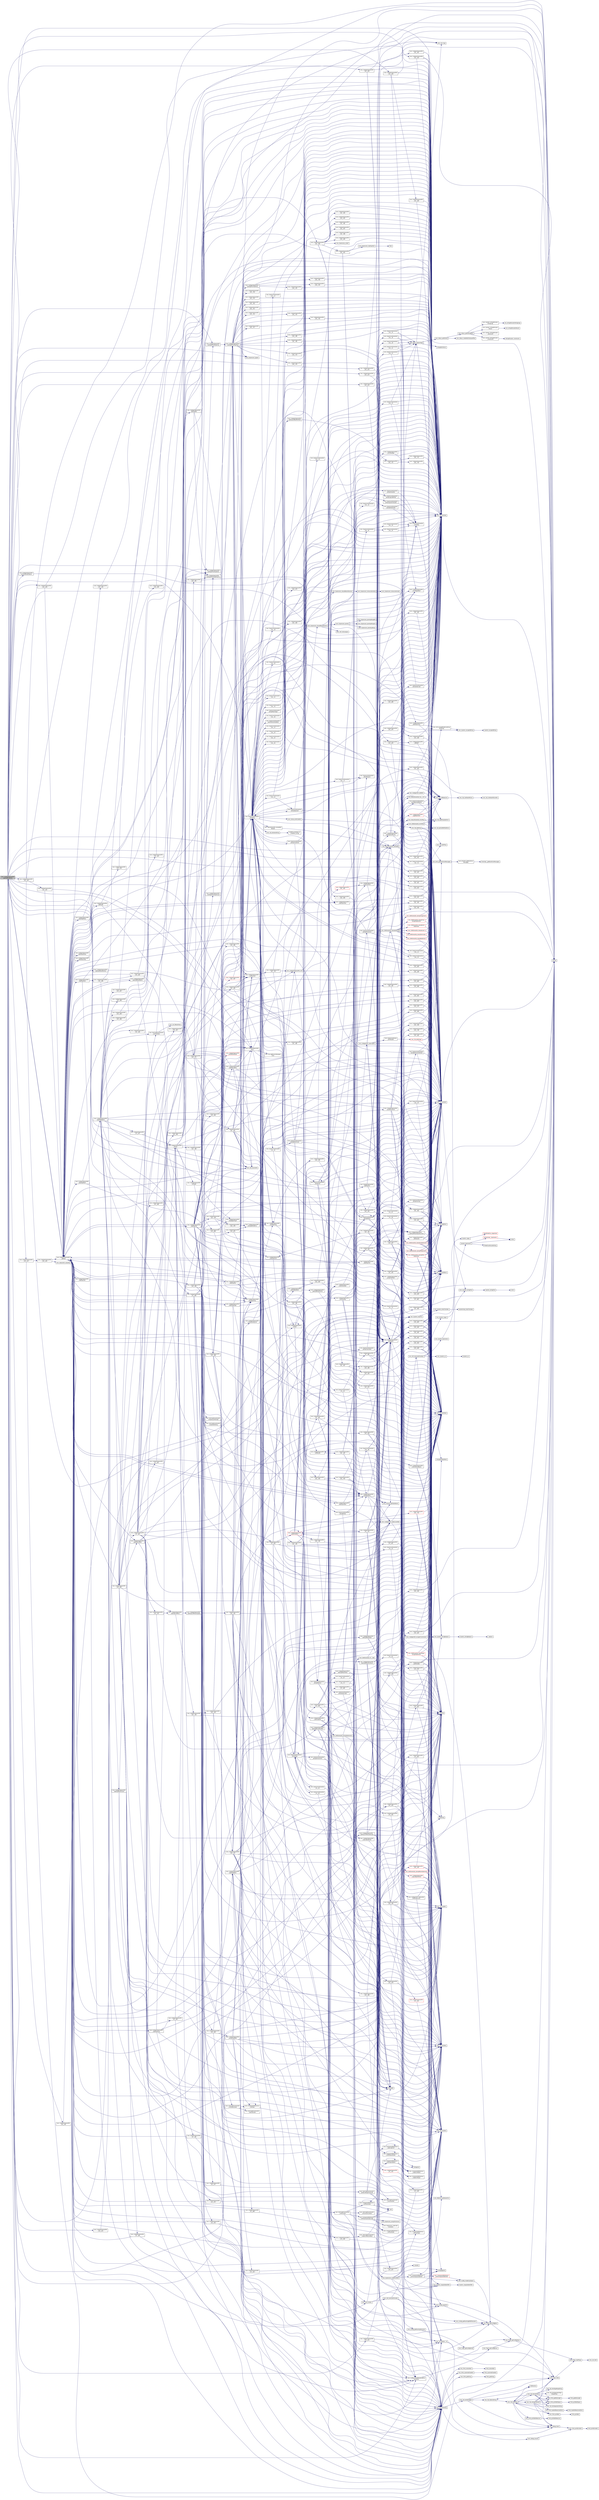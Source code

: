 digraph "omc_CodegenSparseFMI_daeExpReduction"
{
  edge [fontname="Helvetica",fontsize="10",labelfontname="Helvetica",labelfontsize="10"];
  node [fontname="Helvetica",fontsize="10",shape=record];
  rankdir="LR";
  Node63995 [label="omc_CodegenSparseFMI\l_daeExpReduction",height=0.2,width=0.4,color="black", fillcolor="grey75", style="filled", fontcolor="black"];
  Node63995 -> Node63996 [color="midnightblue",fontsize="10",style="solid",fontname="Helvetica"];
  Node63996 [label="omc_Config_acceptMetaModelica\lGrammar",height=0.2,width=0.4,color="black", fillcolor="white", style="filled",URL="$d1/d5c/_config_8c.html#abbb1ebde9dd1336640d4feb5ef557d9a"];
  Node63996 -> Node63997 [color="midnightblue",fontsize="10",style="solid",fontname="Helvetica"];
  Node63997 [label="omc_Flags_getConfigEnum",height=0.2,width=0.4,color="black", fillcolor="white", style="filled",URL="$d3/db3/_flags_8c.html#add52ff282ca5df852c1905fabb4571c9"];
  Node63997 -> Node63998 [color="midnightblue",fontsize="10",style="solid",fontname="Helvetica"];
  Node63998 [label="omc_Flags_getConfigValue",height=0.2,width=0.4,color="black", fillcolor="white", style="filled",URL="$d3/db3/_flags_8c.html#a96ba70d54b6662cf90933a207c0c6b8e"];
  Node63998 -> Node63999 [color="midnightblue",fontsize="10",style="solid",fontname="Helvetica"];
  Node63999 [label="omc_Flags_loadFlags",height=0.2,width=0.4,color="black", fillcolor="white", style="filled",URL="$d3/db3/_flags_8c.html#a760d66f53b65ac257876ca0f6308f09f"];
  Node63999 -> Node64000 [color="midnightblue",fontsize="10",style="solid",fontname="Helvetica"];
  Node64000 [label="omc_List_fold",height=0.2,width=0.4,color="black", fillcolor="white", style="filled",URL="$da/d72/_compiler_2boot_2build_2list_8c.html#a3ec1ee3a5ff53be9af368e290be09182"];
  Node63995 -> Node64001 [color="midnightblue",fontsize="10",style="solid",fontname="Helvetica"];
  Node64001 [label="omc_CodegenSparseFMI\l_fun__610",height=0.2,width=0.4,color="black", fillcolor="white", style="filled",URL="$d1/d2e/_codegen_sparse_f_m_i_8c.html#ad12134b1a7f9ceeb02f0aa7a4e618660"];
  Node64001 -> Node64002 [color="midnightblue",fontsize="10",style="solid",fontname="Helvetica"];
  Node64002 [label="omc_CodegenSparseFMI\l_tempDecl",height=0.2,width=0.4,color="black", fillcolor="white", style="filled",URL="$d1/d2e/_codegen_sparse_f_m_i_8c.html#a41b68e3e9765b2d8afc8ce6102197450"];
  Node64002 -> Node64003 [color="midnightblue",fontsize="10",style="solid",fontname="Helvetica"];
  Node64003 [label="omc_Tpl_writeTok",height=0.2,width=0.4,color="black", fillcolor="white", style="filled",URL="$d7/d52/_tpl_8c.html#a1038a57834f028b49f38adc4d5fcd049"];
  Node64003 -> Node64004 [color="midnightblue",fontsize="10",style="solid",fontname="Helvetica"];
  Node64004 [label="strcmp",height=0.2,width=0.4,color="black", fillcolor="white", style="filled",URL="$db/d13/_c_vode_get_8m.html#ab022bbe018438998408fda94a327a547"];
  Node64002 -> Node64005 [color="midnightblue",fontsize="10",style="solid",fontname="Helvetica"];
  Node64005 [label="omc_System_tmpTick",height=0.2,width=0.4,color="black", fillcolor="white", style="filled",URL="$d1/d95/_system_8c.html#abfcc4960d3ab4c6a88ea3a5d34d8ffe8"];
  Node64005 -> Node64006 [color="midnightblue",fontsize="10",style="solid",fontname="Helvetica"];
  Node64006 [label="omc_System_tmpTickIndex",height=0.2,width=0.4,color="black", fillcolor="white", style="filled",URL="$d1/d95/_system_8c.html#a20b3030a9ff040efb53eeaa6f1f0eb5e"];
  Node64006 -> Node64007 [color="midnightblue",fontsize="10",style="solid",fontname="Helvetica"];
  Node64007 [label="SystemImpl_tmpTickIndex",height=0.2,width=0.4,color="black", fillcolor="white", style="filled",URL="$d8/d28/_compiler_2boot_2build_2system_8h.html#a90c145e300ea9097787a310b2ba0deda"];
  Node64002 -> Node64008 [color="midnightblue",fontsize="10",style="solid",fontname="Helvetica"];
  Node64008 [label="omc_Tpl_writeStr",height=0.2,width=0.4,color="black", fillcolor="white", style="filled",URL="$d7/d52/_tpl_8c.html#ada57037d1430be632aea182a946c3245"];
  Node64008 -> Node64004 [color="midnightblue",fontsize="10",style="solid",fontname="Helvetica"];
  Node64008 -> Node64009 [color="midnightblue",fontsize="10",style="solid",fontname="Helvetica"];
  Node64009 [label="omc_System_stringFind",height=0.2,width=0.4,color="black", fillcolor="white", style="filled",URL="$d1/d95/_system_8c.html#aaf91a54874eb5ec9ee51361de070f43f"];
  Node64009 -> Node64010 [color="midnightblue",fontsize="10",style="solid",fontname="Helvetica"];
  Node64010 [label="System_stringFind",height=0.2,width=0.4,color="black", fillcolor="white", style="filled",URL="$d8/d28/_compiler_2boot_2build_2system_8h.html#a616f6ee1c9578bea3ee5ecb840b19682"];
  Node64010 -> Node64011 [color="midnightblue",fontsize="10",style="solid",fontname="Helvetica"];
  Node64011 [label="strstr",height=0.2,width=0.4,color="black", fillcolor="white", style="filled",URL="$df/deb/3rd_party_2regex-0_812_2test_2test_8c.html#a1e5ffad39b65fa937afd3ee288ccf877"];
  Node64002 -> Node64012 [color="midnightblue",fontsize="10",style="solid",fontname="Helvetica"];
  Node64012 [label="intString",height=0.2,width=0.4,color="black", fillcolor="white", style="filled",URL="$d2/d57/build_2include_2omc_2c_2meta_2meta__modelica__builtin_8h.html#a751bf2360cb3df6de97811998890b7ea"];
  Node64002 -> Node64013 [color="midnightblue",fontsize="10",style="solid",fontname="Helvetica"];
  Node64013 [label="omc_CodegenSparseFMI\l_fun__683",height=0.2,width=0.4,color="black", fillcolor="white", style="filled",URL="$d1/d2e/_codegen_sparse_f_m_i_8c.html#adb1f709f6ee5a3c64e0cb81045966ea2"];
  Node64013 -> Node64014 [color="midnightblue",fontsize="10",style="solid",fontname="Helvetica"];
  Node64014 [label="stringHashDjb2Mod",height=0.2,width=0.4,color="black", fillcolor="white", style="filled",URL="$d2/d57/build_2include_2omc_2c_2meta_2meta__modelica__builtin_8h.html#a71a925de64a6f26ca5ef2903b616e73d"];
  Node64013 -> Node64004 [color="midnightblue",fontsize="10",style="solid",fontname="Helvetica"];
  Node64013 -> Node64015 [color="midnightblue",fontsize="10",style="solid",fontname="Helvetica"];
  Node64015 [label="omc_Tpl_pushBlock",height=0.2,width=0.4,color="black", fillcolor="white", style="filled",URL="$d7/d52/_tpl_8c.html#a99d6bda0846441f21c5081261888085a"];
  Node64013 -> Node64003 [color="midnightblue",fontsize="10",style="solid",fontname="Helvetica"];
  Node64013 -> Node64016 [color="midnightblue",fontsize="10",style="solid",fontname="Helvetica"];
  Node64016 [label="omc_Tpl_writeText",height=0.2,width=0.4,color="black", fillcolor="white", style="filled",URL="$d7/d52/_tpl_8c.html#a7e5a397e973cf3de37af50d58cbb789f"];
  Node64013 -> Node64017 [color="midnightblue",fontsize="10",style="solid",fontname="Helvetica"];
  Node64017 [label="omc_Tpl_popBlock",height=0.2,width=0.4,color="black", fillcolor="white", style="filled",URL="$d7/d52/_tpl_8c.html#a6cf6c8514535aa47abb9ff6badd4f6a5"];
  Node64002 -> Node64016 [color="midnightblue",fontsize="10",style="solid",fontname="Helvetica"];
  Node63995 -> Node64018 [color="midnightblue",fontsize="10",style="solid",fontname="Helvetica"];
  Node64018 [label="omc_CodegenSparseFMI\l_expTypeFromExpModelica",height=0.2,width=0.4,color="black", fillcolor="white", style="filled",URL="$d1/d2e/_codegen_sparse_f_m_i_8c.html#a56656e234095847e1163437e0248bd60"];
  Node64018 -> Node64019 [color="midnightblue",fontsize="10",style="solid",fontname="Helvetica"];
  Node64019 [label="omc_CodegenSparseFMI\l_expTypeFromExpFlag",height=0.2,width=0.4,color="black", fillcolor="white", style="filled",URL="$d1/d2e/_codegen_sparse_f_m_i_8c.html#adbc93ecca162459fb5ddcde8b9ca3e58"];
  Node64019 -> Node64020 [color="midnightblue",fontsize="10",style="solid",fontname="Helvetica"];
  Node64020 [label="omc_CodegenSparseFMI\l_fun__708",height=0.2,width=0.4,color="black", fillcolor="white", style="filled",URL="$d1/d2e/_codegen_sparse_f_m_i_8c.html#a8d1db8b6d79901331acfa15a08bcdc10"];
  Node64020 -> Node64003 [color="midnightblue",fontsize="10",style="solid",fontname="Helvetica"];
  Node64019 -> Node64021 [color="midnightblue",fontsize="10",style="solid",fontname="Helvetica"];
  Node64021 [label="omc_CodegenSparseFMI\l_fun__709",height=0.2,width=0.4,color="black", fillcolor="white", style="filled",URL="$d1/d2e/_codegen_sparse_f_m_i_8c.html#a7e56352338667307c4cb8717c0d1a0cc"];
  Node64021 -> Node64003 [color="midnightblue",fontsize="10",style="solid",fontname="Helvetica"];
  Node64019 -> Node63996 [color="midnightblue",fontsize="10",style="solid",fontname="Helvetica"];
  Node64019 -> Node64022 [color="midnightblue",fontsize="10",style="solid",fontname="Helvetica"];
  Node64022 [label="omc_CodegenSparseFMI\l_fun__712",height=0.2,width=0.4,color="black", fillcolor="white", style="filled",URL="$d1/d2e/_codegen_sparse_f_m_i_8c.html#a0d0885d7a76df82969316d43f546fd9f"];
  Node64022 -> Node64023 [color="midnightblue",fontsize="10",style="solid",fontname="Helvetica"];
  Node64023 [label="omc_CodegenSparseFMI\l_fun__710",height=0.2,width=0.4,color="black", fillcolor="white", style="filled",URL="$d1/d2e/_codegen_sparse_f_m_i_8c.html#a33914082f48a0513a8267e3babf99d69"];
  Node64023 -> Node64003 [color="midnightblue",fontsize="10",style="solid",fontname="Helvetica"];
  Node64022 -> Node64024 [color="midnightblue",fontsize="10",style="solid",fontname="Helvetica"];
  Node64024 [label="omc_CodegenSparseFMI\l_fun__711",height=0.2,width=0.4,color="black", fillcolor="white", style="filled",URL="$d1/d2e/_codegen_sparse_f_m_i_8c.html#a5b0673954ed08d5b743f5594749e030f"];
  Node64024 -> Node64003 [color="midnightblue",fontsize="10",style="solid",fontname="Helvetica"];
  Node64019 -> Node64025 [color="midnightblue",fontsize="10",style="solid",fontname="Helvetica"];
  Node64025 [label="omc_CodegenSparseFMI\l_fun__713",height=0.2,width=0.4,color="black", fillcolor="white", style="filled",URL="$d1/d2e/_codegen_sparse_f_m_i_8c.html#a57831a7191600b4771f06c5106f0c651"];
  Node64025 -> Node64003 [color="midnightblue",fontsize="10",style="solid",fontname="Helvetica"];
  Node64019 -> Node64026 [color="midnightblue",fontsize="10",style="solid",fontname="Helvetica"];
  Node64026 [label="omc_CodegenSparseFMI\l_fun__714",height=0.2,width=0.4,color="black", fillcolor="white", style="filled",URL="$d1/d2e/_codegen_sparse_f_m_i_8c.html#abc8c1257029dc194d745e2ff15432622"];
  Node64026 -> Node64003 [color="midnightblue",fontsize="10",style="solid",fontname="Helvetica"];
  Node64019 -> Node64027 [color="midnightblue",fontsize="10",style="solid",fontname="Helvetica"];
  Node64027 [label="omc_CodegenSparseFMI\l_expTypeFromOpFlag",height=0.2,width=0.4,color="black", fillcolor="white", style="filled",URL="$d1/d2e/_codegen_sparse_f_m_i_8c.html#a123529656cbe07240ae01c9aded459eb"];
  Node64027 -> Node64028 [color="midnightblue",fontsize="10",style="solid",fontname="Helvetica"];
  Node64028 [label="omc_CodegenSparseFMI\l_expTypeFlag",height=0.2,width=0.4,color="black", fillcolor="white", style="filled",URL="$d1/d2e/_codegen_sparse_f_m_i_8c.html#a6795f6b6f55ae5a0e5b6c4283d5d4a8e"];
  Node64028 -> Node64029 [color="midnightblue",fontsize="10",style="solid",fontname="Helvetica"];
  Node64029 [label="omc_CodegenSparseFMI\l_fun__706",height=0.2,width=0.4,color="black", fillcolor="white", style="filled",URL="$d1/d2e/_codegen_sparse_f_m_i_8c.html#aa99ff9cf4eaae56f2feaa06c84e7dbba"];
  Node64029 -> Node64030 [color="midnightblue",fontsize="10",style="solid",fontname="Helvetica"];
  Node64030 [label="omc_CodegenSparseFMI\l_expTypeShort",height=0.2,width=0.4,color="black", fillcolor="white", style="filled",URL="$d1/d2e/_codegen_sparse_f_m_i_8c.html#a1c2b815a074641365b8540e30d164b5f"];
  Node64030 -> Node64003 [color="midnightblue",fontsize="10",style="solid",fontname="Helvetica"];
  Node64030 -> Node63996 [color="midnightblue",fontsize="10",style="solid",fontname="Helvetica"];
  Node64030 -> Node64031 [color="midnightblue",fontsize="10",style="solid",fontname="Helvetica"];
  Node64031 [label="omc_CodegenSparseFMI\l_fun__690",height=0.2,width=0.4,color="black", fillcolor="white", style="filled",URL="$d1/d2e/_codegen_sparse_f_m_i_8c.html#a8c8004126dd517e4a134acab7fcc43a5"];
  Node64031 -> Node64003 [color="midnightblue",fontsize="10",style="solid",fontname="Helvetica"];
  Node64030 -> Node64032 [color="midnightblue",fontsize="10",style="solid",fontname="Helvetica"];
  Node64032 [label="omc_ClassInf_getStateName",height=0.2,width=0.4,color="black", fillcolor="white", style="filled",URL="$d4/d47/_class_inf_8c.html#a13bf30a04c4c83a98a949a2fb106aa2a"];
  Node64030 -> Node64033 [color="midnightblue",fontsize="10",style="solid",fontname="Helvetica"];
  Node64033 [label="omc_CodegenUtil_underscorePath",height=0.2,width=0.4,color="black", fillcolor="white", style="filled",URL="$de/d91/_codegen_util_8c.html#a1f1383df613db73164b297470f762459"];
  Node64033 -> Node64034 [color="midnightblue",fontsize="10",style="solid",fontname="Helvetica"];
  Node64034 [label="omc_CodegenUtil_replaceDot\lAndUnderscore",height=0.2,width=0.4,color="black", fillcolor="white", style="filled",URL="$de/d91/_codegen_util_8c.html#a4a3591cd347973b3220fe437765dab23"];
  Node64034 -> Node64035 [color="midnightblue",fontsize="10",style="solid",fontname="Helvetica"];
  Node64035 [label="omc_System_stringReplace",height=0.2,width=0.4,color="black", fillcolor="white", style="filled",URL="$d1/d95/_system_8c.html#a058b959f3f74b2d76bb6b21a01cdddb1"];
  Node64035 -> Node64036 [color="midnightblue",fontsize="10",style="solid",fontname="Helvetica"];
  Node64036 [label="System_stringReplace",height=0.2,width=0.4,color="black", fillcolor="white", style="filled",URL="$d8/d28/_compiler_2boot_2build_2system_8h.html#abd9e4634afacfdd5c965aee4d8662e35"];
  Node64036 -> Node64037 [color="midnightblue",fontsize="10",style="solid",fontname="Helvetica"];
  Node64037 [label="_replace",height=0.2,width=0.4,color="black", fillcolor="white", style="filled",URL="$d0/dfd/printimpl_8c.html#a0ba59718edccbb5a0e203e2c9600a69c"];
  Node64034 -> Node64008 [color="midnightblue",fontsize="10",style="solid",fontname="Helvetica"];
  Node64034 -> Node64038 [color="midnightblue",fontsize="10",style="solid",fontname="Helvetica"];
  Node64038 [label="omc_Tpl_textString",height=0.2,width=0.4,color="black", fillcolor="white", style="filled",URL="$d7/d52/_tpl_8c.html#a3df7e553e36d815ca12207c1b633f741"];
  Node64038 -> Node64039 [color="midnightblue",fontsize="10",style="solid",fontname="Helvetica"];
  Node64039 [label="omc_Print_saveAndClearBuf",height=0.2,width=0.4,color="black", fillcolor="white", style="filled",URL="$dc/d4a/_print_8c.html#a9be4a7e0fd8ef4d0e9a96b6a7d30129b"];
  Node64039 -> Node64040 [color="midnightblue",fontsize="10",style="solid",fontname="Helvetica"];
  Node64040 [label="Print_saveAndClearBuf",height=0.2,width=0.4,color="black", fillcolor="white", style="filled",URL="$db/def/_print_8h.html#afbd06f69772f11802874118538c5e3cb"];
  Node64038 -> Node64041 [color="midnightblue",fontsize="10",style="solid",fontname="Helvetica"];
  Node64041 [label="omc_Tpl_textStringBuf",height=0.2,width=0.4,color="black", fillcolor="white", style="filled",URL="$d7/d52/_tpl_8c.html#a569b285dc7a7a3d881d4a69ee8857b85"];
  Node64041 -> Node64042 [color="midnightblue",fontsize="10",style="solid",fontname="Helvetica"];
  Node64042 [label="omc_Tpl_tokensString",height=0.2,width=0.4,color="black", fillcolor="white", style="filled",URL="$d7/d52/_tpl_8c.html#a2085a822c35dc488683fbb303c0d6546"];
  Node64042 -> Node64043 [color="midnightblue",fontsize="10",style="solid",fontname="Helvetica"];
  Node64043 [label="omc_Tpl_tokString",height=0.2,width=0.4,color="black", fillcolor="white", style="filled",URL="$d7/d52/_tpl_8c.html#aaad1c380626ef433bd8e0102f48743cf"];
  Node64043 -> Node64044 [color="midnightblue",fontsize="10",style="solid",fontname="Helvetica"];
  Node64044 [label="omc_Print_printBufNewLine",height=0.2,width=0.4,color="black", fillcolor="white", style="filled",URL="$dc/d4a/_print_8c.html#a56936142cb06c2610c5c55a0f0672826"];
  Node64044 -> Node64045 [color="midnightblue",fontsize="10",style="solid",fontname="Helvetica"];
  Node64045 [label="Print_printBufNewLine",height=0.2,width=0.4,color="black", fillcolor="white", style="filled",URL="$db/def/_print_8h.html#a3b18f8c254923287e4e0dc39d5c39a3a"];
  Node64043 -> Node64046 [color="midnightblue",fontsize="10",style="solid",fontname="Helvetica"];
  Node64046 [label="omc_Print_getBufLength",height=0.2,width=0.4,color="black", fillcolor="white", style="filled",URL="$dc/d4a/_print_8c.html#a65cb82b6b1bc6acf3a656ef9978109b2"];
  Node64046 -> Node64047 [color="midnightblue",fontsize="10",style="solid",fontname="Helvetica"];
  Node64047 [label="Print_getBufLength",height=0.2,width=0.4,color="black", fillcolor="white", style="filled",URL="$db/def/_print_8h.html#a512282b99288e8ec6b431e7dee78c76f"];
  Node64043 -> Node64048 [color="midnightblue",fontsize="10",style="solid",fontname="Helvetica"];
  Node64048 [label="omc_Print_printBufSpace",height=0.2,width=0.4,color="black", fillcolor="white", style="filled",URL="$dc/d4a/_print_8c.html#a02aa663c225bece7c208406683415d6f"];
  Node64048 -> Node64049 [color="midnightblue",fontsize="10",style="solid",fontname="Helvetica"];
  Node64049 [label="Print_printBufSpace",height=0.2,width=0.4,color="black", fillcolor="white", style="filled",URL="$db/def/_print_8h.html#a494a05754b95d4ded8cf421fe8799495"];
  Node64043 -> Node64050 [color="midnightblue",fontsize="10",style="solid",fontname="Helvetica"];
  Node64050 [label="omc_Print_printBuf",height=0.2,width=0.4,color="black", fillcolor="white", style="filled",URL="$dc/d4a/_print_8c.html#a0814578dcc1618c6b57729067765170b"];
  Node64050 -> Node64051 [color="midnightblue",fontsize="10",style="solid",fontname="Helvetica"];
  Node64051 [label="Print_printBuf",height=0.2,width=0.4,color="black", fillcolor="white", style="filled",URL="$db/def/_print_8h.html#a4e09b57c2e6549226f6669ca20a3cf07"];
  Node64043 -> Node64052 [color="midnightblue",fontsize="10",style="solid",fontname="Helvetica"];
  Node64052 [label="omc_Tpl_stringListString",height=0.2,width=0.4,color="black", fillcolor="white", style="filled",URL="$d7/d52/_tpl_8c.html#aee284774d669dd515363b1fac8b7086c"];
  Node64052 -> Node64004 [color="midnightblue",fontsize="10",style="solid",fontname="Helvetica"];
  Node64052 -> Node64046 [color="midnightblue",fontsize="10",style="solid",fontname="Helvetica"];
  Node64052 -> Node64048 [color="midnightblue",fontsize="10",style="solid",fontname="Helvetica"];
  Node64052 -> Node64050 [color="midnightblue",fontsize="10",style="solid",fontname="Helvetica"];
  Node64052 -> Node64053 [color="midnightblue",fontsize="10",style="solid",fontname="Helvetica"];
  Node64053 [label="omc_Print_hasBufNewLineAtEnd",height=0.2,width=0.4,color="black", fillcolor="white", style="filled",URL="$dc/d4a/_print_8c.html#a688e4a253785b1cd5b77e1a52c1a6dca"];
  Node64053 -> Node64054 [color="midnightblue",fontsize="10",style="solid",fontname="Helvetica"];
  Node64054 [label="Print_hasBufNewLineAtEnd",height=0.2,width=0.4,color="black", fillcolor="white", style="filled",URL="$db/def/_print_8h.html#a6941baa09472d7bbc87bec9ba099d164"];
  Node64052 -> Node64055 [color="midnightblue",fontsize="10",style="solid",fontname="Helvetica"];
  Node64055 [label="omc_Flags_isSet",height=0.2,width=0.4,color="black", fillcolor="white", style="filled",URL="$d3/db3/_flags_8c.html#a34e6591659b1578969141a635ff24042"];
  Node64055 -> Node63999 [color="midnightblue",fontsize="10",style="solid",fontname="Helvetica"];
  Node64052 -> Node64056 [color="midnightblue",fontsize="10",style="solid",fontname="Helvetica"];
  Node64056 [label="omc_Debug_trace",height=0.2,width=0.4,color="black", fillcolor="white", style="filled",URL="$d6/d1d/_compiler_2boot_2build_2debug_8c.html#a465f6e24432a8b1db4c7576ea09e7259"];
  Node64056 -> Node64057 [color="midnightblue",fontsize="10",style="solid",fontname="Helvetica"];
  Node64057 [label="omc_Print_printErrorBuf",height=0.2,width=0.4,color="black", fillcolor="white", style="filled",URL="$dc/d4a/_print_8c.html#a136f27763cbad8fdab9e975d877aff4b"];
  Node64057 -> Node64058 [color="midnightblue",fontsize="10",style="solid",fontname="Helvetica"];
  Node64058 [label="Print_printErrorBuf",height=0.2,width=0.4,color="black", fillcolor="white", style="filled",URL="$db/def/_print_8h.html#ac4ef051f731ad4fd851c45be8d215b4c"];
  Node64043 -> Node64059 [color="midnightblue",fontsize="10",style="solid",fontname="Helvetica"];
  Node64059 [label="omc_Tpl_blockString",height=0.2,width=0.4,color="black", fillcolor="white", style="filled",URL="$d7/d52/_tpl_8c.html#a5439b4832f78013add9b4aa8389f2bdc"];
  Node64059 -> Node64042 [color="midnightblue",fontsize="10",style="solid",fontname="Helvetica"];
  Node64059 -> Node64048 [color="midnightblue",fontsize="10",style="solid",fontname="Helvetica"];
  Node64059 -> Node64046 [color="midnightblue",fontsize="10",style="solid",fontname="Helvetica"];
  Node64059 -> Node64043 [color="midnightblue",fontsize="10",style="solid",fontname="Helvetica"];
  Node64059 -> Node64060 [color="midnightblue",fontsize="10",style="solid",fontname="Helvetica"];
  Node64060 [label="omc_Tpl_iterSeparatorString",height=0.2,width=0.4,color="black", fillcolor="white", style="filled",URL="$d7/d52/_tpl_8c.html#aac82332fb79d7c0b20e59be6a4161452"];
  Node64060 -> Node64043 [color="midnightblue",fontsize="10",style="solid",fontname="Helvetica"];
  Node64059 -> Node64061 [color="midnightblue",fontsize="10",style="solid",fontname="Helvetica"];
  Node64061 [label="omc_Tpl_iterSeparatorAlign\lWrapString",height=0.2,width=0.4,color="black", fillcolor="white", style="filled",URL="$d7/d52/_tpl_8c.html#abf190d9e11ccd80e0749d132287e5052"];
  Node64059 -> Node64062 [color="midnightblue",fontsize="10",style="solid",fontname="Helvetica"];
  Node64062 [label="omc_Tpl_iterAlignWrapString",height=0.2,width=0.4,color="black", fillcolor="white", style="filled",URL="$d7/d52/_tpl_8c.html#a6b1e4c1278b1da42e896a4ea81cc6fd3"];
  Node64059 -> Node64055 [color="midnightblue",fontsize="10",style="solid",fontname="Helvetica"];
  Node64059 -> Node64056 [color="midnightblue",fontsize="10",style="solid",fontname="Helvetica"];
  Node64043 -> Node64063 [color="midnightblue",fontsize="10",style="solid",fontname="Helvetica"];
  Node64063 [label="listReverse",height=0.2,width=0.4,color="black", fillcolor="white", style="filled",URL="$d2/d57/build_2include_2omc_2c_2meta_2meta__modelica__builtin_8h.html#a81001ba45c298ade27540edd2589777c"];
  Node64043 -> Node64055 [color="midnightblue",fontsize="10",style="solid",fontname="Helvetica"];
  Node64043 -> Node64056 [color="midnightblue",fontsize="10",style="solid",fontname="Helvetica"];
  Node64041 -> Node64063 [color="midnightblue",fontsize="10",style="solid",fontname="Helvetica"];
  Node64041 -> Node64055 [color="midnightblue",fontsize="10",style="solid",fontname="Helvetica"];
  Node64041 -> Node64056 [color="midnightblue",fontsize="10",style="solid",fontname="Helvetica"];
  Node64038 -> Node64064 [color="midnightblue",fontsize="10",style="solid",fontname="Helvetica"];
  Node64064 [label="omc_Print_getString",height=0.2,width=0.4,color="black", fillcolor="white", style="filled",URL="$dc/d4a/_print_8c.html#a24f4e5ba012abc81ac68e0c3bfb3dfcb"];
  Node64064 -> Node64065 [color="midnightblue",fontsize="10",style="solid",fontname="Helvetica"];
  Node64065 [label="Print_getString",height=0.2,width=0.4,color="black", fillcolor="white", style="filled",URL="$db/def/_print_8h.html#adc535a7680da761472c50a3613eba8d7"];
  Node64038 -> Node64066 [color="midnightblue",fontsize="10",style="solid",fontname="Helvetica"];
  Node64066 [label="omc_Print_restoreBuf",height=0.2,width=0.4,color="black", fillcolor="white", style="filled",URL="$dc/d4a/_print_8c.html#ab5cdbbbaeeac69f9d76f10b1354c7ba2"];
  Node64066 -> Node64067 [color="midnightblue",fontsize="10",style="solid",fontname="Helvetica"];
  Node64067 [label="Print_restoreBuf",height=0.2,width=0.4,color="black", fillcolor="white", style="filled",URL="$db/def/_print_8h.html#a30efd8fc4a8cb13b594cb63bcac9407c"];
  Node64038 -> Node64055 [color="midnightblue",fontsize="10",style="solid",fontname="Helvetica"];
  Node64038 -> Node64056 [color="midnightblue",fontsize="10",style="solid",fontname="Helvetica"];
  Node64034 -> Node64068 [color="midnightblue",fontsize="10",style="solid",fontname="Helvetica"];
  Node64068 [label="omc_System_unquoteIdentifier",height=0.2,width=0.4,color="black", fillcolor="white", style="filled",URL="$d1/d95/_system_8c.html#ac678e26dc7e5e44c5a62fa720045ba0b"];
  Node64068 -> Node64069 [color="midnightblue",fontsize="10",style="solid",fontname="Helvetica"];
  Node64069 [label="System_unquoteIdentifier",height=0.2,width=0.4,color="black", fillcolor="white", style="filled",URL="$d8/d28/_compiler_2boot_2build_2system_8h.html#a2a6d691709998419f6ae991b9e754117"];
  Node64033 -> Node64003 [color="midnightblue",fontsize="10",style="solid",fontname="Helvetica"];
  Node64029 -> Node64070 [color="midnightblue",fontsize="10",style="solid",fontname="Helvetica"];
  Node64070 [label="omc_CodegenSparseFMI\l_fun__704",height=0.2,width=0.4,color="black", fillcolor="white", style="filled",URL="$d1/d2e/_codegen_sparse_f_m_i_8c.html#a819b0e086f2b4da0737832abca63ffed"];
  Node64070 -> Node64003 [color="midnightblue",fontsize="10",style="solid",fontname="Helvetica"];
  Node64070 -> Node64030 [color="midnightblue",fontsize="10",style="solid",fontname="Helvetica"];
  Node64070 -> Node64071 [color="midnightblue",fontsize="10",style="solid",fontname="Helvetica"];
  Node64071 [label="omc_CodegenSparseFMI\l_fun__703",height=0.2,width=0.4,color="black", fillcolor="white", style="filled",URL="$d1/d2e/_codegen_sparse_f_m_i_8c.html#aac64164dc707a7060695b16289c95363"];
  Node64071 -> Node64003 [color="midnightblue",fontsize="10",style="solid",fontname="Helvetica"];
  Node64071 -> Node64032 [color="midnightblue",fontsize="10",style="solid",fontname="Helvetica"];
  Node64071 -> Node64033 [color="midnightblue",fontsize="10",style="solid",fontname="Helvetica"];
  Node64071 -> Node64030 [color="midnightblue",fontsize="10",style="solid",fontname="Helvetica"];
  Node64029 -> Node64003 [color="midnightblue",fontsize="10",style="solid",fontname="Helvetica"];
  Node64029 -> Node64072 [color="midnightblue",fontsize="10",style="solid",fontname="Helvetica"];
  Node64072 [label="omc_CodegenSparseFMI\l_fun__705",height=0.2,width=0.4,color="black", fillcolor="white", style="filled",URL="$d1/d2e/_codegen_sparse_f_m_i_8c.html#a92271e2ad4042c0e75f2a0f81f09aed9"];
  Node64072 -> Node64030 [color="midnightblue",fontsize="10",style="solid",fontname="Helvetica"];
  Node64072 -> Node64003 [color="midnightblue",fontsize="10",style="solid",fontname="Helvetica"];
  Node64072 -> Node64028 [color="midnightblue",fontsize="10",style="solid",fontname="Helvetica"];
  Node64027 -> Node64073 [color="midnightblue",fontsize="10",style="solid",fontname="Helvetica"];
  Node64073 [label="omc_CodegenSparseFMI\l_fun__724",height=0.2,width=0.4,color="black", fillcolor="white", style="filled",URL="$d1/d2e/_codegen_sparse_f_m_i_8c.html#a6fd8d7e33cc9021d82d618e5f0f0b786"];
  Node64073 -> Node64003 [color="midnightblue",fontsize="10",style="solid",fontname="Helvetica"];
  Node64027 -> Node64074 [color="midnightblue",fontsize="10",style="solid",fontname="Helvetica"];
  Node64074 [label="omc_CodegenSparseFMI\l_fun__725",height=0.2,width=0.4,color="black", fillcolor="white", style="filled",URL="$d1/d2e/_codegen_sparse_f_m_i_8c.html#a67a8886eb377ac9a5b5d18f9af161dd8"];
  Node64074 -> Node64003 [color="midnightblue",fontsize="10",style="solid",fontname="Helvetica"];
  Node64027 -> Node64075 [color="midnightblue",fontsize="10",style="solid",fontname="Helvetica"];
  Node64075 [label="omc_CodegenSparseFMI\l_fun__726",height=0.2,width=0.4,color="black", fillcolor="white", style="filled",URL="$d1/d2e/_codegen_sparse_f_m_i_8c.html#a90595556f277eabaa23883aefc711493"];
  Node64075 -> Node64003 [color="midnightblue",fontsize="10",style="solid",fontname="Helvetica"];
  Node64027 -> Node64003 [color="midnightblue",fontsize="10",style="solid",fontname="Helvetica"];
  Node64019 -> Node64028 [color="midnightblue",fontsize="10",style="solid",fontname="Helvetica"];
  Node64019 -> Node64076 [color="midnightblue",fontsize="10",style="solid",fontname="Helvetica"];
  Node64076 [label="omc_Expression_typeof",height=0.2,width=0.4,color="black", fillcolor="white", style="filled",URL="$d1/d08/_expression_8c.html#a007abae479310b1b518673105ceba117"];
  Node64019 -> Node64077 [color="midnightblue",fontsize="10",style="solid",fontname="Helvetica"];
  Node64077 [label="omc_CodegenSparseFMI\l_fun__715",height=0.2,width=0.4,color="black", fillcolor="white", style="filled",URL="$d1/d2e/_codegen_sparse_f_m_i_8c.html#a16f0ab89dfd67014ecd597cab762f926"];
  Node64077 -> Node64003 [color="midnightblue",fontsize="10",style="solid",fontname="Helvetica"];
  Node64019 -> Node64078 [color="midnightblue",fontsize="10",style="solid",fontname="Helvetica"];
  Node64078 [label="omc_CodegenSparseFMI\l_fun__716",height=0.2,width=0.4,color="black", fillcolor="white", style="filled",URL="$d1/d2e/_codegen_sparse_f_m_i_8c.html#a781e541219923f6ca05a5cc4a7544e87"];
  Node64078 -> Node64003 [color="midnightblue",fontsize="10",style="solid",fontname="Helvetica"];
  Node64019 -> Node64079 [color="midnightblue",fontsize="10",style="solid",fontname="Helvetica"];
  Node64079 [label="omc_CodegenSparseFMI\l_fun__717",height=0.2,width=0.4,color="black", fillcolor="white", style="filled",URL="$d1/d2e/_codegen_sparse_f_m_i_8c.html#a9a57a0ea73d894eb29f0fa2a1d372381"];
  Node64079 -> Node64003 [color="midnightblue",fontsize="10",style="solid",fontname="Helvetica"];
  Node64019 -> Node64080 [color="midnightblue",fontsize="10",style="solid",fontname="Helvetica"];
  Node64080 [label="omc_CodegenSparseFMI\l_fun__718",height=0.2,width=0.4,color="black", fillcolor="white", style="filled",URL="$d1/d2e/_codegen_sparse_f_m_i_8c.html#a85220e1b33522ebb6d43cf6250c926f0"];
  Node64080 -> Node64003 [color="midnightblue",fontsize="10",style="solid",fontname="Helvetica"];
  Node64019 -> Node64081 [color="midnightblue",fontsize="10",style="solid",fontname="Helvetica"];
  Node64081 [label="omc_CodegenSparseFMI\l_fun__719",height=0.2,width=0.4,color="black", fillcolor="white", style="filled",URL="$d1/d2e/_codegen_sparse_f_m_i_8c.html#a72cf0837cf07e3f349656639c9657f70"];
  Node64081 -> Node64003 [color="midnightblue",fontsize="10",style="solid",fontname="Helvetica"];
  Node64019 -> Node64082 [color="midnightblue",fontsize="10",style="solid",fontname="Helvetica"];
  Node64082 [label="omc_CodegenSparseFMI\l_fun__720",height=0.2,width=0.4,color="black", fillcolor="white", style="filled",URL="$d1/d2e/_codegen_sparse_f_m_i_8c.html#a08c74ab76c8e4128a90917f3dce52312"];
  Node64082 -> Node64003 [color="midnightblue",fontsize="10",style="solid",fontname="Helvetica"];
  Node64019 -> Node64083 [color="midnightblue",fontsize="10",style="solid",fontname="Helvetica"];
  Node64083 [label="omc_CodegenSparseFMI\l_fun__721",height=0.2,width=0.4,color="black", fillcolor="white", style="filled",URL="$d1/d2e/_codegen_sparse_f_m_i_8c.html#afac7ea672709ab23e5d4cc3ea85832ad"];
  Node64083 -> Node64003 [color="midnightblue",fontsize="10",style="solid",fontname="Helvetica"];
  Node64019 -> Node64084 [color="midnightblue",fontsize="10",style="solid",fontname="Helvetica"];
  Node64084 [label="omc_CodegenSparseFMI\l_fun__722",height=0.2,width=0.4,color="black", fillcolor="white", style="filled",URL="$d1/d2e/_codegen_sparse_f_m_i_8c.html#ab5bc8c8c6b212bde0bd4d26285211530"];
  Node64084 -> Node64003 [color="midnightblue",fontsize="10",style="solid",fontname="Helvetica"];
  Node64019 -> Node64003 [color="midnightblue",fontsize="10",style="solid",fontname="Helvetica"];
  Node64019 -> Node64085 [color="midnightblue",fontsize="10",style="solid",fontname="Helvetica"];
  Node64085 [label="omc_ExpressionDumpTpl\l_dumpExp",height=0.2,width=0.4,color="black", fillcolor="white", style="filled",URL="$d3/d40/_expression_dump_tpl_8c.html#af778d6f743788d1389d2fb2e53ea7c25"];
  Node64085 -> Node64008 [color="midnightblue",fontsize="10",style="solid",fontname="Helvetica"];
  Node64085 -> Node64012 [color="midnightblue",fontsize="10",style="solid",fontname="Helvetica"];
  Node64085 -> Node64086 [color="midnightblue",fontsize="10",style="solid",fontname="Helvetica"];
  Node64086 [label="realString",height=0.2,width=0.4,color="black", fillcolor="white", style="filled",URL="$d2/d57/build_2include_2omc_2c_2meta_2meta__modelica__builtin_8h.html#a87fa8e77dec9dc00c51dc3bada543d0d"];
  Node64085 -> Node64087 [color="midnightblue",fontsize="10",style="solid",fontname="Helvetica"];
  Node64087 [label="omc_System_escapedString",height=0.2,width=0.4,color="black", fillcolor="white", style="filled",URL="$d1/d95/_system_8c.html#a170d374b1efa7c49852464d3033532fe"];
  Node64087 -> Node64088 [color="midnightblue",fontsize="10",style="solid",fontname="Helvetica"];
  Node64088 [label="System_escapedString",height=0.2,width=0.4,color="black", fillcolor="white", style="filled",URL="$d8/d28/_compiler_2boot_2build_2system_8h.html#aae4f4ade8d6d1432e5d84736552cb4e6"];
  Node64085 -> Node64016 [color="midnightblue",fontsize="10",style="solid",fontname="Helvetica"];
  Node64085 -> Node64089 [color="midnightblue",fontsize="10",style="solid",fontname="Helvetica"];
  Node64089 [label="omc_Tpl_booleanString",height=0.2,width=0.4,color="black", fillcolor="white", style="filled",URL="$d7/d52/_tpl_8c.html#af9b68dd48a547bd03cfbb9a7bca96392"];
  Node64089 -> Node64090 [color="midnightblue",fontsize="10",style="solid",fontname="Helvetica"];
  Node64090 [label="modelica_boolean_to\l_modelica_string",height=0.2,width=0.4,color="black", fillcolor="white", style="filled",URL="$d7/deb/build_2include_2omc_2c_2util_2modelica__string_8c.html#af34691e3dee63247618d2f122b0e8477"];
  Node64085 -> Node64091 [color="midnightblue",fontsize="10",style="solid",fontname="Helvetica"];
  Node64091 [label="omc_ExpressionDumpTpl\l_dumpClockKind",height=0.2,width=0.4,color="black", fillcolor="white", style="filled",URL="$d3/d40/_expression_dump_tpl_8c.html#a1ce233522914ce9b78d4beac4ab3397e"];
  Node64091 -> Node64003 [color="midnightblue",fontsize="10",style="solid",fontname="Helvetica"];
  Node64091 -> Node64085 [color="midnightblue",fontsize="10",style="solid",fontname="Helvetica"];
  Node64091 -> Node64016 [color="midnightblue",fontsize="10",style="solid",fontname="Helvetica"];
  Node64085 -> Node64092 [color="midnightblue",fontsize="10",style="solid",fontname="Helvetica"];
  Node64092 [label="omc_Config_typeinfo",height=0.2,width=0.4,color="black", fillcolor="white", style="filled",URL="$d1/d5c/_config_8c.html#a4c66800897412c64375295f2d7893c37"];
  Node64092 -> Node64093 [color="midnightblue",fontsize="10",style="solid",fontname="Helvetica"];
  Node64093 [label="omc_Flags_getConfigBool",height=0.2,width=0.4,color="black", fillcolor="white", style="filled",URL="$d3/db3/_flags_8c.html#abc3d84cf6e1cf18f0cec0f052e7c85d9"];
  Node64093 -> Node63998 [color="midnightblue",fontsize="10",style="solid",fontname="Helvetica"];
  Node64085 -> Node64094 [color="midnightblue",fontsize="10",style="solid",fontname="Helvetica"];
  Node64094 [label="omc_ExpressionDumpTpl\l_fun__12",height=0.2,width=0.4,color="black", fillcolor="white", style="filled",URL="$d3/d40/_expression_dump_tpl_8c.html#affe6c4a260e97b96ad2caeb13ae18330"];
  Node64094 -> Node64003 [color="midnightblue",fontsize="10",style="solid",fontname="Helvetica"];
  Node64094 -> Node64008 [color="midnightblue",fontsize="10",style="solid",fontname="Helvetica"];
  Node64094 -> Node64012 [color="midnightblue",fontsize="10",style="solid",fontname="Helvetica"];
  Node64085 -> Node64095 [color="midnightblue",fontsize="10",style="solid",fontname="Helvetica"];
  Node64095 [label="omc_AbsynDumpTpl_dumpPath",height=0.2,width=0.4,color="black", fillcolor="white", style="filled",URL="$d8/d18/_absyn_dump_tpl_8c.html#a0c782819abbaa05fe921383709b4d68f"];
  Node64095 -> Node64003 [color="midnightblue",fontsize="10",style="solid",fontname="Helvetica"];
  Node64095 -> Node64093 [color="midnightblue",fontsize="10",style="solid",fontname="Helvetica"];
  Node64095 -> Node64096 [color="midnightblue",fontsize="10",style="solid",fontname="Helvetica"];
  Node64096 [label="omc_AbsynDumpTpl_fun__133",height=0.2,width=0.4,color="black", fillcolor="white", style="filled",URL="$d8/d18/_absyn_dump_tpl_8c.html#ab47420c26c6c625cddd300300fb5a0ca"];
  Node64096 -> Node64008 [color="midnightblue",fontsize="10",style="solid",fontname="Helvetica"];
  Node64096 -> Node64003 [color="midnightblue",fontsize="10",style="solid",fontname="Helvetica"];
  Node64096 -> Node64095 [color="midnightblue",fontsize="10",style="solid",fontname="Helvetica"];
  Node64095 -> Node64008 [color="midnightblue",fontsize="10",style="solid",fontname="Helvetica"];
  Node64095 -> Node64097 [color="midnightblue",fontsize="10",style="solid",fontname="Helvetica"];
  Node64097 [label="omc_AbsynDumpTpl_errorMsg",height=0.2,width=0.4,color="black", fillcolor="white", style="filled",URL="$d8/d18/_absyn_dump_tpl_8c.html#a530c2316d44a4634e43fbb4f8c6459bd"];
  Node64097 -> Node64098 [color="midnightblue",fontsize="10",style="solid",fontname="Helvetica"];
  Node64098 [label="omc_Tpl_addTemplateError",height=0.2,width=0.4,color="black", fillcolor="white", style="filled",URL="$d7/d52/_tpl_8c.html#a9afddc5cc7d84bccd2e6379ac0dec47d"];
  Node64097 -> Node64008 [color="midnightblue",fontsize="10",style="solid",fontname="Helvetica"];
  Node64085 -> Node64099 [color="midnightblue",fontsize="10",style="solid",fontname="Helvetica"];
  Node64099 [label="omc_ExpressionDumpTpl\l_fun__13",height=0.2,width=0.4,color="black", fillcolor="white", style="filled",URL="$d3/d40/_expression_dump_tpl_8c.html#a06128d0c3ae993db0c27f4b56ba2574d"];
  Node64099 -> Node64003 [color="midnightblue",fontsize="10",style="solid",fontname="Helvetica"];
  Node64099 -> Node64100 [color="midnightblue",fontsize="10",style="solid",fontname="Helvetica"];
  Node64100 [label="omc_Types_unparseType",height=0.2,width=0.4,color="black", fillcolor="white", style="filled",URL="$d3/df6/_types_8c.html#af91bd070b184ff08367dfc388d9259ef"];
  Node64100 -> Node64101 [color="midnightblue",fontsize="10",style="solid",fontname="Helvetica"];
  Node64101 [label="stringDelimitList",height=0.2,width=0.4,color="black", fillcolor="white", style="filled",URL="$d2/d57/build_2include_2omc_2c_2meta_2meta__modelica__builtin_8h.html#a6f570947bebe207c25a64ea25f5ca884"];
  Node64100 -> Node64102 [color="midnightblue",fontsize="10",style="solid",fontname="Helvetica"];
  Node64102 [label="omc_List_map",height=0.2,width=0.4,color="black", fillcolor="white", style="filled",URL="$da/d72/_compiler_2boot_2build_2list_8c.html#a70628b2c3fb199a118f80777135940ee"];
  Node64100 -> Node64103 [color="midnightblue",fontsize="10",style="solid",fontname="Helvetica"];
  Node64103 [label="stringAppend",height=0.2,width=0.4,color="black", fillcolor="white", style="filled",URL="$d7/deb/build_2include_2omc_2c_2util_2modelica__string_8c.html#a751007abc59e9ca7978f2af10a0c814f"];
  Node64100 -> Node64092 [color="midnightblue",fontsize="10",style="solid",fontname="Helvetica"];
  Node64100 -> Node64104 [color="midnightblue",fontsize="10",style="solid",fontname="Helvetica"];
  Node64104 [label="omc_Absyn_pathString",height=0.2,width=0.4,color="black", fillcolor="white", style="filled",URL="$d0/d78/_absyn_8c.html#a8019d89e43bec6f522ed51a5feceeb83"];
  Node64104 -> Node64105 [color="midnightblue",fontsize="10",style="solid",fontname="Helvetica"];
  Node64105 [label="omc_Absyn_makeNotFullyQualified",height=0.2,width=0.4,color="black", fillcolor="white", style="filled",URL="$d0/d78/_absyn_8c.html#aa90ee78f7c8fc6fd5b988d9d6eadda59"];
  Node64104 -> Node64106 [color="midnightblue",fontsize="10",style="solid",fontname="Helvetica"];
  Node64106 [label="omc_Absyn_pathStringWork",height=0.2,width=0.4,color="black", fillcolor="white", style="filled",URL="$d0/d78/_absyn_8c.html#a5ac0f205a03658465c7029ab9217dc20"];
  Node64106 -> Node64107 [color="midnightblue",fontsize="10",style="solid",fontname="Helvetica"];
  Node64107 [label="omc_System_StringAllocator\l_constructor",height=0.2,width=0.4,color="black", fillcolor="white", style="filled",URL="$d1/d95/_system_8c.html#ad2e105aeacd5b1f062d1a0f82e45e34a"];
  Node64107 -> Node64108 [color="midnightblue",fontsize="10",style="solid",fontname="Helvetica"];
  Node64108 [label="StringAllocator_constructor",height=0.2,width=0.4,color="black", fillcolor="white", style="filled",URL="$dd/ddb/_system__includes_8h.html#a9f4da0f15063aa18a9e6ab5baa0ae36c"];
  Node64106 -> Node64109 [color="midnightblue",fontsize="10",style="solid",fontname="Helvetica"];
  Node64109 [label="omc_System_stringAllocator\lStringCopy",height=0.2,width=0.4,color="black", fillcolor="white", style="filled",URL="$d1/d95/_system_8c.html#af8847d2041f2dc8d967e8aecf3dc8c02"];
  Node64109 -> Node64110 [color="midnightblue",fontsize="10",style="solid",fontname="Helvetica"];
  Node64110 [label="om_stringAllocatorStringCopy",height=0.2,width=0.4,color="black", fillcolor="white", style="filled",URL="$dd/ddb/_system__includes_8h.html#a8e19a7a58e3c6431947680216dd4fa2a"];
  Node64106 -> Node64111 [color="midnightblue",fontsize="10",style="solid",fontname="Helvetica"];
  Node64111 [label="omc_System_stringAllocator\lResult",height=0.2,width=0.4,color="black", fillcolor="white", style="filled",URL="$d1/d95/_system_8c.html#af314a780e1ba28e87940376fefe833ca"];
  Node64111 -> Node64112 [color="midnightblue",fontsize="10",style="solid",fontname="Helvetica"];
  Node64112 [label="om_stringAllocatorResult",height=0.2,width=0.4,color="black", fillcolor="white", style="filled",URL="$dd/ddb/_system__includes_8h.html#ac5166cb81d1b1b91e6d70ab97c6c9bc3"];
  Node64106 -> Node64113 [color="midnightblue",fontsize="10",style="solid",fontname="Helvetica"];
  Node64113 [label="omc_System_StringAllocator\l_destructor",height=0.2,width=0.4,color="black", fillcolor="white", style="filled",URL="$d1/d95/_system_8c.html#abaad6ae894ae7b9dde52307668f61597"];
  Node64099 -> Node64008 [color="midnightblue",fontsize="10",style="solid",fontname="Helvetica"];
  Node64085 -> Node64114 [color="midnightblue",fontsize="10",style="solid",fontname="Helvetica"];
  Node64114 [label="omc_ExpressionDumpTpl\l_dumpCref",height=0.2,width=0.4,color="black", fillcolor="white", style="filled",URL="$d3/d40/_expression_dump_tpl_8c.html#a544016d1e5b5b75e6233b07c7951b4c7"];
  Node64114 -> Node64115 [color="midnightblue",fontsize="10",style="solid",fontname="Helvetica"];
  Node64115 [label="omc_ExpressionDumpTpl\l_dumpSubscripts",height=0.2,width=0.4,color="black", fillcolor="white", style="filled",URL="$d3/d40/_expression_dump_tpl_8c.html#a8eb59f4997e09896e8b9f73e7d49e6c0"];
  Node64115 -> Node64093 [color="midnightblue",fontsize="10",style="solid",fontname="Helvetica"];
  Node64115 -> Node64116 [color="midnightblue",fontsize="10",style="solid",fontname="Helvetica"];
  Node64116 [label="omc_ExpressionDumpTpl\l_fun__48",height=0.2,width=0.4,color="black", fillcolor="white", style="filled",URL="$d3/d40/_expression_dump_tpl_8c.html#aa37d8338b7788d1d5500361a9c13e29e"];
  Node64116 -> Node64117 [color="midnightblue",fontsize="10",style="solid",fontname="Helvetica"];
  Node64117 [label="omc_Tpl_pushIter",height=0.2,width=0.4,color="black", fillcolor="white", style="filled",URL="$d7/d52/_tpl_8c.html#a79ae8e0232bfdb080d90e9f7890dc199"];
  Node64116 -> Node64118 [color="midnightblue",fontsize="10",style="solid",fontname="Helvetica"];
  Node64118 [label="omc_ExpressionDumpTpl\l_lm__46",height=0.2,width=0.4,color="black", fillcolor="white", style="filled",URL="$d3/d40/_expression_dump_tpl_8c.html#a2f14f6f42c0a089462fb08ec2ed4a6ae"];
  Node64118 -> Node64119 [color="midnightblue",fontsize="10",style="solid",fontname="Helvetica"];
  Node64119 [label="omc_ExpressionDumpTpl\l_dumpSubscript",height=0.2,width=0.4,color="black", fillcolor="white", style="filled",URL="$d3/d40/_expression_dump_tpl_8c.html#a39a03650e28795908877a2c11ca9638b"];
  Node64119 -> Node64003 [color="midnightblue",fontsize="10",style="solid",fontname="Helvetica"];
  Node64119 -> Node64085 [color="midnightblue",fontsize="10",style="solid",fontname="Helvetica"];
  Node64118 -> Node64120 [color="midnightblue",fontsize="10",style="solid",fontname="Helvetica"];
  Node64120 [label="omc_Tpl_nextIter",height=0.2,width=0.4,color="black", fillcolor="white", style="filled",URL="$d7/d52/_tpl_8c.html#ae3c38d796bafc525ba51ed985d39c720"];
  Node64116 -> Node64121 [color="midnightblue",fontsize="10",style="solid",fontname="Helvetica"];
  Node64121 [label="omc_Tpl_popIter",height=0.2,width=0.4,color="black", fillcolor="white", style="filled",URL="$d7/d52/_tpl_8c.html#abda700a6d3553ffecd4d194dea81a179"];
  Node64116 -> Node64003 [color="midnightblue",fontsize="10",style="solid",fontname="Helvetica"];
  Node64116 -> Node64016 [color="midnightblue",fontsize="10",style="solid",fontname="Helvetica"];
  Node64116 -> Node64122 [color="midnightblue",fontsize="10",style="solid",fontname="Helvetica"];
  Node64122 [label="omc_ExpressionDumpTpl\l_lm__47",height=0.2,width=0.4,color="black", fillcolor="white", style="filled",URL="$d3/d40/_expression_dump_tpl_8c.html#a7d2beaf1a0f2f8fb37661f44585a0a72"];
  Node64122 -> Node64119 [color="midnightblue",fontsize="10",style="solid",fontname="Helvetica"];
  Node64122 -> Node64120 [color="midnightblue",fontsize="10",style="solid",fontname="Helvetica"];
  Node64114 -> Node64008 [color="midnightblue",fontsize="10",style="solid",fontname="Helvetica"];
  Node64114 -> Node64016 [color="midnightblue",fontsize="10",style="solid",fontname="Helvetica"];
  Node64114 -> Node64003 [color="midnightblue",fontsize="10",style="solid",fontname="Helvetica"];
  Node64114 -> Node64012 [color="midnightblue",fontsize="10",style="solid",fontname="Helvetica"];
  Node64114 -> Node64114 [color="midnightblue",fontsize="10",style="solid",fontname="Helvetica"];
  Node64114 -> Node64093 [color="midnightblue",fontsize="10",style="solid",fontname="Helvetica"];
  Node64114 -> Node64123 [color="midnightblue",fontsize="10",style="solid",fontname="Helvetica"];
  Node64123 [label="omc_ExpressionDumpTpl\l_fun__44",height=0.2,width=0.4,color="black", fillcolor="white", style="filled",URL="$d3/d40/_expression_dump_tpl_8c.html#a933d0452c38a35a8314cb61cf9995d36"];
  Node64123 -> Node64008 [color="midnightblue",fontsize="10",style="solid",fontname="Helvetica"];
  Node64123 -> Node64016 [color="midnightblue",fontsize="10",style="solid",fontname="Helvetica"];
  Node64123 -> Node64003 [color="midnightblue",fontsize="10",style="solid",fontname="Helvetica"];
  Node64114 -> Node64124 [color="midnightblue",fontsize="10",style="solid",fontname="Helvetica"];
  Node64124 [label="omc_ExpressionDumpTpl\l_errorMsg",height=0.2,width=0.4,color="black", fillcolor="white", style="filled",URL="$d3/d40/_expression_dump_tpl_8c.html#a8947e3917bc7e13d481f766267799bb2"];
  Node64124 -> Node64098 [color="midnightblue",fontsize="10",style="solid",fontname="Helvetica"];
  Node64124 -> Node64008 [color="midnightblue",fontsize="10",style="solid",fontname="Helvetica"];
  Node64085 -> Node64125 [color="midnightblue",fontsize="10",style="solid",fontname="Helvetica"];
  Node64125 [label="omc_ExpressionDumpTpl\l_dumpOperand",height=0.2,width=0.4,color="black", fillcolor="white", style="filled",URL="$d3/d40/_expression_dump_tpl_8c.html#a1a884af00e04d69e1722481f55dd1eb3"];
  Node64125 -> Node64085 [color="midnightblue",fontsize="10",style="solid",fontname="Helvetica"];
  Node64125 -> Node64126 [color="midnightblue",fontsize="10",style="solid",fontname="Helvetica"];
  Node64126 [label="omc_Expression_shouldParenthesize",height=0.2,width=0.4,color="black", fillcolor="white", style="filled",URL="$d1/d08/_expression_8c.html#a3dbf71af713da0e823a00785336a1f76"];
  Node64126 -> Node64127 [color="midnightblue",fontsize="10",style="solid",fontname="Helvetica"];
  Node64127 [label="omc_Util_intCompare",height=0.2,width=0.4,color="black", fillcolor="white", style="filled",URL="$d9/d7c/_compiler_2boot_2build_2util_8c.html#a8c1b9eb65476185bd4d9073249caefa4"];
  Node64126 -> Node64128 [color="midnightblue",fontsize="10",style="solid",fontname="Helvetica"];
  Node64128 [label="omc_Expression_priority",height=0.2,width=0.4,color="black", fillcolor="white", style="filled",URL="$d1/d08/_expression_8c.html#a8bfe14d69275fe9b26723ee3fdea7136"];
  Node64128 -> Node64129 [color="midnightblue",fontsize="10",style="solid",fontname="Helvetica"];
  Node64129 [label="omc_Expression_priorityBinopRhs",height=0.2,width=0.4,color="black", fillcolor="white", style="filled",URL="$d1/d08/_expression_8c.html#a28f4dfe2a73b971c949cd302f3d525aa"];
  Node64128 -> Node64130 [color="midnightblue",fontsize="10",style="solid",fontname="Helvetica"];
  Node64130 [label="omc_Expression_priorityBinopLhs",height=0.2,width=0.4,color="black", fillcolor="white", style="filled",URL="$d1/d08/_expression_8c.html#abdb2ff3a5532e88d24b37b572439df76"];
  Node64128 -> Node64131 [color="midnightblue",fontsize="10",style="solid",fontname="Helvetica"];
  Node64131 [label="omc_Expression_priorityLBinop",height=0.2,width=0.4,color="black", fillcolor="white", style="filled",URL="$d1/d08/_expression_8c.html#a5a55e0684549a694ea4a5eba5f7b78e1"];
  Node64126 -> Node64132 [color="midnightblue",fontsize="10",style="solid",fontname="Helvetica"];
  Node64132 [label="omc_Expression_shouldParenthesize2",height=0.2,width=0.4,color="black", fillcolor="white", style="filled",URL="$d1/d08/_expression_8c.html#a29912d8d44d4db87a4999e5de90c4900"];
  Node64132 -> Node64133 [color="midnightblue",fontsize="10",style="solid",fontname="Helvetica"];
  Node64133 [label="omc_Expression_isAssociativeExp",height=0.2,width=0.4,color="black", fillcolor="white", style="filled",URL="$d1/d08/_expression_8c.html#a0015c2f7e628189f9231d0ad8532a117"];
  Node64133 -> Node64134 [color="midnightblue",fontsize="10",style="solid",fontname="Helvetica"];
  Node64134 [label="omc_Expression_isAssociativeOp",height=0.2,width=0.4,color="black", fillcolor="white", style="filled",URL="$d1/d08/_expression_8c.html#a41db43f61405f36f0bdef2113d25e5b7"];
  Node64125 -> Node64135 [color="midnightblue",fontsize="10",style="solid",fontname="Helvetica"];
  Node64135 [label="omc_ExpressionDumpTpl\l_fun__52",height=0.2,width=0.4,color="black", fillcolor="white", style="filled",URL="$d3/d40/_expression_dump_tpl_8c.html#a2cc01b5f2513a8e79bd17b34a769690d"];
  Node64135 -> Node64016 [color="midnightblue",fontsize="10",style="solid",fontname="Helvetica"];
  Node64135 -> Node64003 [color="midnightblue",fontsize="10",style="solid",fontname="Helvetica"];
  Node64085 -> Node64136 [color="midnightblue",fontsize="10",style="solid",fontname="Helvetica"];
  Node64136 [label="omc_ExpressionDumpTpl\l_dumpBinOp",height=0.2,width=0.4,color="black", fillcolor="white", style="filled",URL="$d3/d40/_expression_dump_tpl_8c.html#ac1193e9d625c1e31161b415eb44f3f0c"];
  Node64136 -> Node64092 [color="midnightblue",fontsize="10",style="solid",fontname="Helvetica"];
  Node64136 -> Node64137 [color="midnightblue",fontsize="10",style="solid",fontname="Helvetica"];
  Node64137 [label="omc_ExpressionDumpTpl\l_fun__56",height=0.2,width=0.4,color="black", fillcolor="white", style="filled",URL="$d3/d40/_expression_dump_tpl_8c.html#ace9a63a0486fefa204d6cf2a4577afda"];
  Node64137 -> Node64138 [color="midnightblue",fontsize="10",style="solid",fontname="Helvetica"];
  Node64138 [label="omc_ExpressionDumpTpl\l_fun__54",height=0.2,width=0.4,color="black", fillcolor="white", style="filled",URL="$d3/d40/_expression_dump_tpl_8c.html#ac1fed56fb92bf816b1bb3a34ac44f888"];
  Node64138 -> Node64003 [color="midnightblue",fontsize="10",style="solid",fontname="Helvetica"];
  Node64138 -> Node64124 [color="midnightblue",fontsize="10",style="solid",fontname="Helvetica"];
  Node64137 -> Node64139 [color="midnightblue",fontsize="10",style="solid",fontname="Helvetica"];
  Node64139 [label="omc_ExpressionDumpTpl\l_fun__55",height=0.2,width=0.4,color="black", fillcolor="white", style="filled",URL="$d3/d40/_expression_dump_tpl_8c.html#afceb0c1c2acc074dbba56aec4e883260"];
  Node64139 -> Node64003 [color="midnightblue",fontsize="10",style="solid",fontname="Helvetica"];
  Node64139 -> Node64124 [color="midnightblue",fontsize="10",style="solid",fontname="Helvetica"];
  Node64085 -> Node64003 [color="midnightblue",fontsize="10",style="solid",fontname="Helvetica"];
  Node64085 -> Node64140 [color="midnightblue",fontsize="10",style="solid",fontname="Helvetica"];
  Node64140 [label="omc_ExpressionDumpTpl\l_dumpUnaryOp",height=0.2,width=0.4,color="black", fillcolor="white", style="filled",URL="$d3/d40/_expression_dump_tpl_8c.html#afe66d50bbe55696f8332a7858f254e17"];
  Node64140 -> Node64003 [color="midnightblue",fontsize="10",style="solid",fontname="Helvetica"];
  Node64140 -> Node64124 [color="midnightblue",fontsize="10",style="solid",fontname="Helvetica"];
  Node64085 -> Node64141 [color="midnightblue",fontsize="10",style="solid",fontname="Helvetica"];
  Node64141 [label="omc_ExpressionDumpTpl\l_dumpLogicalBinOp",height=0.2,width=0.4,color="black", fillcolor="white", style="filled",URL="$d3/d40/_expression_dump_tpl_8c.html#a4c8bb0da10028f3ff7d406893f4477cc"];
  Node64141 -> Node64003 [color="midnightblue",fontsize="10",style="solid",fontname="Helvetica"];
  Node64141 -> Node64124 [color="midnightblue",fontsize="10",style="solid",fontname="Helvetica"];
  Node64085 -> Node64142 [color="midnightblue",fontsize="10",style="solid",fontname="Helvetica"];
  Node64142 [label="omc_ExpressionDumpTpl\l_dumpLogicalUnaryOp",height=0.2,width=0.4,color="black", fillcolor="white", style="filled",URL="$d3/d40/_expression_dump_tpl_8c.html#a39273db86a20f67834cff86c76ec887d"];
  Node64142 -> Node64003 [color="midnightblue",fontsize="10",style="solid",fontname="Helvetica"];
  Node64142 -> Node64124 [color="midnightblue",fontsize="10",style="solid",fontname="Helvetica"];
  Node64085 -> Node64143 [color="midnightblue",fontsize="10",style="solid",fontname="Helvetica"];
  Node64143 [label="omc_ExpressionDumpTpl\l_dumpRelationOp",height=0.2,width=0.4,color="black", fillcolor="white", style="filled",URL="$d3/d40/_expression_dump_tpl_8c.html#a9198d5cf9a9e4e73b3d30042dcb49d80"];
  Node64143 -> Node64003 [color="midnightblue",fontsize="10",style="solid",fontname="Helvetica"];
  Node64143 -> Node64124 [color="midnightblue",fontsize="10",style="solid",fontname="Helvetica"];
  Node64085 -> Node64085 [color="midnightblue",fontsize="10",style="solid",fontname="Helvetica"];
  Node64085 -> Node64144 [color="midnightblue",fontsize="10",style="solid",fontname="Helvetica"];
  Node64144 [label="omc_AbsynDumpTpl_dumpPath\lNoQual",height=0.2,width=0.4,color="black", fillcolor="white", style="filled",URL="$d8/d18/_absyn_dump_tpl_8c.html#a2d4323f5d812d3d41f446509f1e0758e"];
  Node64144 -> Node64095 [color="midnightblue",fontsize="10",style="solid",fontname="Helvetica"];
  Node64085 -> Node64145 [color="midnightblue",fontsize="10",style="solid",fontname="Helvetica"];
  Node64145 [label="omc_ExpressionDumpTpl\l_dumpExpList",height=0.2,width=0.4,color="black", fillcolor="white", style="filled",URL="$d3/d40/_expression_dump_tpl_8c.html#a86d2467f7a10deb2ce5427ad5fbeb516"];
  Node64085 -> Node64146 [color="midnightblue",fontsize="10",style="solid",fontname="Helvetica"];
  Node64146 [label="omc_ExpressionDumpTpl\l_fun__14",height=0.2,width=0.4,color="black", fillcolor="white", style="filled",URL="$d3/d40/_expression_dump_tpl_8c.html#ac52fb7609223bb91955645ee193ef474"];
  Node64146 -> Node64003 [color="midnightblue",fontsize="10",style="solid",fontname="Helvetica"];
  Node64146 -> Node64100 [color="midnightblue",fontsize="10",style="solid",fontname="Helvetica"];
  Node64146 -> Node64008 [color="midnightblue",fontsize="10",style="solid",fontname="Helvetica"];
  Node64085 -> Node64093 [color="midnightblue",fontsize="10",style="solid",fontname="Helvetica"];
  Node64085 -> Node64147 [color="midnightblue",fontsize="10",style="solid",fontname="Helvetica"];
  Node64147 [label="omc_ExpressionDumpTpl\l_fun__17",height=0.2,width=0.4,color="black", fillcolor="white", style="filled",URL="$d3/d40/_expression_dump_tpl_8c.html#a0cf847a9f906826b87aa46dc8d768daa"];
  Node64147 -> Node64145 [color="midnightblue",fontsize="10",style="solid",fontname="Helvetica"];
  Node64147 -> Node64092 [color="midnightblue",fontsize="10",style="solid",fontname="Helvetica"];
  Node64147 -> Node64148 [color="midnightblue",fontsize="10",style="solid",fontname="Helvetica"];
  Node64148 [label="omc_ExpressionDumpTpl\l_fun__16",height=0.2,width=0.4,color="black", fillcolor="white", style="filled",URL="$d3/d40/_expression_dump_tpl_8c.html#a748f66c0b547c0bdf3af55b2e924bdf5"];
  Node64148 -> Node64149 [color="midnightblue",fontsize="10",style="solid",fontname="Helvetica"];
  Node64149 [label="omc_ExpressionDumpTpl\l_fun__15",height=0.2,width=0.4,color="black", fillcolor="white", style="filled",URL="$d3/d40/_expression_dump_tpl_8c.html#a87a2c361741a7f496f10a8f41c9f14c0"];
  Node64149 -> Node64003 [color="midnightblue",fontsize="10",style="solid",fontname="Helvetica"];
  Node64149 -> Node64100 [color="midnightblue",fontsize="10",style="solid",fontname="Helvetica"];
  Node64149 -> Node64008 [color="midnightblue",fontsize="10",style="solid",fontname="Helvetica"];
  Node64147 -> Node64003 [color="midnightblue",fontsize="10",style="solid",fontname="Helvetica"];
  Node64147 -> Node64016 [color="midnightblue",fontsize="10",style="solid",fontname="Helvetica"];
  Node64085 -> Node64150 [color="midnightblue",fontsize="10",style="solid",fontname="Helvetica"];
  Node64150 [label="omc_ExpressionDumpTpl\l_fun__19",height=0.2,width=0.4,color="black", fillcolor="white", style="filled",URL="$d3/d40/_expression_dump_tpl_8c.html#a7a120a343a4bf0cc0432d20ac04490e9"];
  Node64150 -> Node64151 [color="midnightblue",fontsize="10",style="solid",fontname="Helvetica"];
  Node64151 [label="omc_ExpressionDumpTpl\l_fun__18",height=0.2,width=0.4,color="black", fillcolor="white", style="filled",URL="$d3/d40/_expression_dump_tpl_8c.html#adeb0811dc5530325f6236c43b95442fc"];
  Node64151 -> Node64003 [color="midnightblue",fontsize="10",style="solid",fontname="Helvetica"];
  Node64151 -> Node64100 [color="midnightblue",fontsize="10",style="solid",fontname="Helvetica"];
  Node64151 -> Node64008 [color="midnightblue",fontsize="10",style="solid",fontname="Helvetica"];
  Node64085 -> Node64117 [color="midnightblue",fontsize="10",style="solid",fontname="Helvetica"];
  Node64085 -> Node64152 [color="midnightblue",fontsize="10",style="solid",fontname="Helvetica"];
  Node64152 [label="omc_ExpressionDumpTpl\l_lm__20",height=0.2,width=0.4,color="black", fillcolor="white", style="filled",URL="$d3/d40/_expression_dump_tpl_8c.html#abdffe72228db9417a5f1c1b49a870844"];
  Node64152 -> Node64145 [color="midnightblue",fontsize="10",style="solid",fontname="Helvetica"];
  Node64152 -> Node64120 [color="midnightblue",fontsize="10",style="solid",fontname="Helvetica"];
  Node64085 -> Node64121 [color="midnightblue",fontsize="10",style="solid",fontname="Helvetica"];
  Node64085 -> Node64153 [color="midnightblue",fontsize="10",style="solid",fontname="Helvetica"];
  Node64153 [label="omc_ExpressionDumpTpl\l_fun__21",height=0.2,width=0.4,color="black", fillcolor="white", style="filled",URL="$d3/d40/_expression_dump_tpl_8c.html#aab5039cc2c785dd95dee934df532d5e1"];
  Node64153 -> Node64003 [color="midnightblue",fontsize="10",style="solid",fontname="Helvetica"];
  Node64153 -> Node64100 [color="midnightblue",fontsize="10",style="solid",fontname="Helvetica"];
  Node64153 -> Node64008 [color="midnightblue",fontsize="10",style="solid",fontname="Helvetica"];
  Node64085 -> Node64154 [color="midnightblue",fontsize="10",style="solid",fontname="Helvetica"];
  Node64154 [label="omc_ExpressionDumpTpl\l_fun__22",height=0.2,width=0.4,color="black", fillcolor="white", style="filled",URL="$d3/d40/_expression_dump_tpl_8c.html#aa118d51c5a93ecfe049aea4a1fef13e4"];
  Node64154 -> Node64125 [color="midnightblue",fontsize="10",style="solid",fontname="Helvetica"];
  Node64154 -> Node64003 [color="midnightblue",fontsize="10",style="solid",fontname="Helvetica"];
  Node64085 -> Node64155 [color="midnightblue",fontsize="10",style="solid",fontname="Helvetica"];
  Node64155 [label="omc_ExpressionDumpTpl\l_dumpType",height=0.2,width=0.4,color="black", fillcolor="white", style="filled",URL="$d3/d40/_expression_dump_tpl_8c.html#ae82574c552debbdca32804f78ba4fa58"];
  Node64155 -> Node64003 [color="midnightblue",fontsize="10",style="solid",fontname="Helvetica"];
  Node64155 -> Node64095 [color="midnightblue",fontsize="10",style="solid",fontname="Helvetica"];
  Node64155 -> Node64156 [color="midnightblue",fontsize="10",style="solid",fontname="Helvetica"];
  Node64156 [label="omc_ExpressionDumpTpl\l_dumpDimensions",height=0.2,width=0.4,color="black", fillcolor="white", style="filled",URL="$d3/d40/_expression_dump_tpl_8c.html#ab530cdc30f460dcd54e61d375cd1ad1d"];
  Node64156 -> Node64117 [color="midnightblue",fontsize="10",style="solid",fontname="Helvetica"];
  Node64156 -> Node64157 [color="midnightblue",fontsize="10",style="solid",fontname="Helvetica"];
  Node64157 [label="omc_ExpressionDumpTpl\l_lm__67",height=0.2,width=0.4,color="black", fillcolor="white", style="filled",URL="$d3/d40/_expression_dump_tpl_8c.html#aff0988108a010d30d26914c2bf738055"];
  Node64157 -> Node64158 [color="midnightblue",fontsize="10",style="solid",fontname="Helvetica"];
  Node64158 [label="omc_ExpressionDumpTpl\l_dumpDimension",height=0.2,width=0.4,color="black", fillcolor="white", style="filled",URL="$d3/d40/_expression_dump_tpl_8c.html#a3087579e9bb92a204b70bf66c1a52957"];
  Node64158 -> Node64008 [color="midnightblue",fontsize="10",style="solid",fontname="Helvetica"];
  Node64158 -> Node64012 [color="midnightblue",fontsize="10",style="solid",fontname="Helvetica"];
  Node64158 -> Node64095 [color="midnightblue",fontsize="10",style="solid",fontname="Helvetica"];
  Node64158 -> Node64085 [color="midnightblue",fontsize="10",style="solid",fontname="Helvetica"];
  Node64158 -> Node64003 [color="midnightblue",fontsize="10",style="solid",fontname="Helvetica"];
  Node64157 -> Node64120 [color="midnightblue",fontsize="10",style="solid",fontname="Helvetica"];
  Node64156 -> Node64121 [color="midnightblue",fontsize="10",style="solid",fontname="Helvetica"];
  Node64155 -> Node64155 [color="midnightblue",fontsize="10",style="solid",fontname="Helvetica"];
  Node64155 -> Node64016 [color="midnightblue",fontsize="10",style="solid",fontname="Helvetica"];
  Node64155 -> Node64159 [color="midnightblue",fontsize="10",style="solid",fontname="Helvetica"];
  Node64159 [label="omc_ExpressionDumpTpl\l_dumpClassState",height=0.2,width=0.4,color="black", fillcolor="white", style="filled",URL="$d3/d40/_expression_dump_tpl_8c.html#a22871ddb5dbbffda79c934c2b4fcda0a"];
  Node64159 -> Node64032 [color="midnightblue",fontsize="10",style="solid",fontname="Helvetica"];
  Node64159 -> Node64095 [color="midnightblue",fontsize="10",style="solid",fontname="Helvetica"];
  Node64155 -> Node64117 [color="midnightblue",fontsize="10",style="solid",fontname="Helvetica"];
  Node64155 -> Node64160 [color="midnightblue",fontsize="10",style="solid",fontname="Helvetica"];
  Node64160 [label="omc_ExpressionDumpTpl\l_lm__62",height=0.2,width=0.4,color="black", fillcolor="white", style="filled",URL="$d3/d40/_expression_dump_tpl_8c.html#a2bb53e88cdd3de0c352b3c716f30d665"];
  Node64160 -> Node64161 [color="midnightblue",fontsize="10",style="solid",fontname="Helvetica"];
  Node64161 [label="omc_ExpressionDumpTpl\l_dumpFuncArg",height=0.2,width=0.4,color="black", fillcolor="white", style="filled",URL="$d3/d40/_expression_dump_tpl_8c.html#af04d498010055934eeb3f556430d9598"];
  Node64161 -> Node64008 [color="midnightblue",fontsize="10",style="solid",fontname="Helvetica"];
  Node64160 -> Node64120 [color="midnightblue",fontsize="10",style="solid",fontname="Helvetica"];
  Node64155 -> Node64121 [color="midnightblue",fontsize="10",style="solid",fontname="Helvetica"];
  Node64155 -> Node64162 [color="midnightblue",fontsize="10",style="solid",fontname="Helvetica"];
  Node64162 [label="omc_ExpressionDumpTpl\l_lm__63",height=0.2,width=0.4,color="black", fillcolor="white", style="filled",URL="$d3/d40/_expression_dump_tpl_8c.html#a141a74ac0bcb7dd9d3725e8296358b3c"];
  Node64162 -> Node64155 [color="midnightblue",fontsize="10",style="solid",fontname="Helvetica"];
  Node64162 -> Node64120 [color="midnightblue",fontsize="10",style="solid",fontname="Helvetica"];
  Node64155 -> Node64163 [color="midnightblue",fontsize="10",style="solid",fontname="Helvetica"];
  Node64163 [label="omc_ExpressionDumpTpl\l_lm__64",height=0.2,width=0.4,color="black", fillcolor="white", style="filled",URL="$d3/d40/_expression_dump_tpl_8c.html#ad0932e5170e8aec8edca57a9f0e2dcbd"];
  Node64163 -> Node64155 [color="midnightblue",fontsize="10",style="solid",fontname="Helvetica"];
  Node64163 -> Node64120 [color="midnightblue",fontsize="10",style="solid",fontname="Helvetica"];
  Node64155 -> Node64008 [color="midnightblue",fontsize="10",style="solid",fontname="Helvetica"];
  Node64085 -> Node64164 [color="midnightblue",fontsize="10",style="solid",fontname="Helvetica"];
  Node64164 [label="omc_ExpressionDumpTpl\l_parenthesizeSubExp",height=0.2,width=0.4,color="black", fillcolor="white", style="filled",URL="$d3/d40/_expression_dump_tpl_8c.html#a4842661877d296c8d4c280a3e90d9b02"];
  Node64164 -> Node64003 [color="midnightblue",fontsize="10",style="solid",fontname="Helvetica"];
  Node64085 -> Node64165 [color="midnightblue",fontsize="10",style="solid",fontname="Helvetica"];
  Node64165 [label="omc_ExpressionDumpTpl\l_fun__23",height=0.2,width=0.4,color="black", fillcolor="white", style="filled",URL="$d3/d40/_expression_dump_tpl_8c.html#a09c2a70d61cf58265fa3e0854c602d71"];
  Node64165 -> Node64003 [color="midnightblue",fontsize="10",style="solid",fontname="Helvetica"];
  Node64085 -> Node64166 [color="midnightblue",fontsize="10",style="solid",fontname="Helvetica"];
  Node64166 [label="omc_ExpressionDumpTpl\l_fun__24",height=0.2,width=0.4,color="black", fillcolor="white", style="filled",URL="$d3/d40/_expression_dump_tpl_8c.html#a79ec80cf025cf2b6c7cd9e5ea83714c8"];
  Node64166 -> Node64003 [color="midnightblue",fontsize="10",style="solid",fontname="Helvetica"];
  Node64085 -> Node64167 [color="midnightblue",fontsize="10",style="solid",fontname="Helvetica"];
  Node64167 [label="omc_ExpressionDumpTpl\l_fun__25",height=0.2,width=0.4,color="black", fillcolor="white", style="filled",URL="$d3/d40/_expression_dump_tpl_8c.html#a33eb04fba0ebf74590cea9c67cfe6a31"];
  Node64167 -> Node64003 [color="midnightblue",fontsize="10",style="solid",fontname="Helvetica"];
  Node64085 -> Node64168 [color="midnightblue",fontsize="10",style="solid",fontname="Helvetica"];
  Node64168 [label="omc_ExpressionDumpTpl\l_fun__26",height=0.2,width=0.4,color="black", fillcolor="white", style="filled",URL="$d3/d40/_expression_dump_tpl_8c.html#ae0b05b9a89be65629fd63f7d66e83f20"];
  Node64168 -> Node64003 [color="midnightblue",fontsize="10",style="solid",fontname="Helvetica"];
  Node64085 -> Node64169 [color="midnightblue",fontsize="10",style="solid",fontname="Helvetica"];
  Node64169 [label="omc_ExpressionDumpTpl\l_fun__27",height=0.2,width=0.4,color="black", fillcolor="white", style="filled",URL="$d3/d40/_expression_dump_tpl_8c.html#aa793e882f219592b278df7b040aa836a"];
  Node64169 -> Node64003 [color="midnightblue",fontsize="10",style="solid",fontname="Helvetica"];
  Node64085 -> Node64170 [color="midnightblue",fontsize="10",style="solid",fontname="Helvetica"];
  Node64170 [label="omc_ExpressionDumpTpl\l_fun__28",height=0.2,width=0.4,color="black", fillcolor="white", style="filled",URL="$d3/d40/_expression_dump_tpl_8c.html#ac8ef864741a568aede7a9c79bf469329"];
  Node64170 -> Node64003 [color="midnightblue",fontsize="10",style="solid",fontname="Helvetica"];
  Node64085 -> Node64171 [color="midnightblue",fontsize="10",style="solid",fontname="Helvetica"];
  Node64171 [label="omc_ExpressionDumpTpl\l_fun__29",height=0.2,width=0.4,color="black", fillcolor="white", style="filled",URL="$d3/d40/_expression_dump_tpl_8c.html#a0b24fe540dc6aa17c91f9a74ba369b9d"];
  Node64171 -> Node64003 [color="midnightblue",fontsize="10",style="solid",fontname="Helvetica"];
  Node64085 -> Node64172 [color="midnightblue",fontsize="10",style="solid",fontname="Helvetica"];
  Node64172 [label="omc_ExpressionDumpTpl\l_fun__30",height=0.2,width=0.4,color="black", fillcolor="white", style="filled",URL="$d3/d40/_expression_dump_tpl_8c.html#ac0a15ec5445028869869ed3fe1af5ba3"];
  Node64172 -> Node64003 [color="midnightblue",fontsize="10",style="solid",fontname="Helvetica"];
  Node64172 -> Node64100 [color="midnightblue",fontsize="10",style="solid",fontname="Helvetica"];
  Node64172 -> Node64008 [color="midnightblue",fontsize="10",style="solid",fontname="Helvetica"];
  Node64085 -> Node64173 [color="midnightblue",fontsize="10",style="solid",fontname="Helvetica"];
  Node64173 [label="omc_ExpressionDumpTpl\l_fun__31",height=0.2,width=0.4,color="black", fillcolor="white", style="filled",URL="$d3/d40/_expression_dump_tpl_8c.html#aafcbeff7759cd577fbb03b6ad9e360a4"];
  Node64173 -> Node64003 [color="midnightblue",fontsize="10",style="solid",fontname="Helvetica"];
  Node64173 -> Node64085 [color="midnightblue",fontsize="10",style="solid",fontname="Helvetica"];
  Node64085 -> Node64174 [color="midnightblue",fontsize="10",style="solid",fontname="Helvetica"];
  Node64174 [label="omc_Dump_printCodeStr",height=0.2,width=0.4,color="black", fillcolor="white", style="filled",URL="$d8/d4d/_dump_8c.html#a04541c9bec8f712a178aaf2649bb669d"];
  Node64174 -> Node64175 [color="midnightblue",fontsize="10",style="solid",fontname="Helvetica"];
  Node64175 [label="omc_Tpl_tplString",height=0.2,width=0.4,color="black", fillcolor="white", style="filled",URL="$d7/d52/_tpl_8c.html#aa1d15a30935372710f07a5ba3276dc70"];
  Node64175 -> Node64176 [color="midnightblue",fontsize="10",style="solid",fontname="Helvetica"];
  Node64176 [label="omc_Error_getNumErrorMessages",height=0.2,width=0.4,color="black", fillcolor="white", style="filled",URL="$db/da1/_compiler_2boot_2build_2error_8c.html#a6f9ff3d03e91883492e13af7fbc088ff"];
  Node64176 -> Node64177 [color="midnightblue",fontsize="10",style="solid",fontname="Helvetica"];
  Node64177 [label="omc_ErrorExt_getNumError\lMessages",height=0.2,width=0.4,color="black", fillcolor="white", style="filled",URL="$d4/dce/_error_ext_8c.html#a0195f83af0487b3e7bf35deb4225e582"];
  Node64177 -> Node64178 [color="midnightblue",fontsize="10",style="solid",fontname="Helvetica"];
  Node64178 [label="ErrorImpl__getNumErrorMessages",height=0.2,width=0.4,color="black", fillcolor="white", style="filled",URL="$d1/d40/boot_2build_2_error_ext_8h.html#a1206137921767ad0e49abe96adf7b5e3"];
  Node64175 -> Node64179 [color="midnightblue",fontsize="10",style="solid",fontname="Helvetica"];
  Node64179 [label="omc_Tpl_tplCallWithFailError",height=0.2,width=0.4,color="black", fillcolor="white", style="filled",URL="$d7/d52/_tpl_8c.html#a97b981684a5f0c8f870746abdde666d7"];
  Node64175 -> Node64180 [color="midnightblue",fontsize="10",style="solid",fontname="Helvetica"];
  Node64180 [label="omc_Tpl_failIfTrue",height=0.2,width=0.4,color="black", fillcolor="white", style="filled",URL="$d7/d52/_tpl_8c.html#a4c5af303d93cb4cea7b309b336519c31"];
  Node64175 -> Node64038 [color="midnightblue",fontsize="10",style="solid",fontname="Helvetica"];
  Node64085 -> Node64181 [color="midnightblue",fontsize="10",style="solid",fontname="Helvetica"];
  Node64181 [label="omc_ExpressionDumpTpl\l_lm__32",height=0.2,width=0.4,color="black", fillcolor="white", style="filled",URL="$d3/d40/_expression_dump_tpl_8c.html#a33bfddbcf63617cc7b2f8ef4c65ec294"];
  Node64181 -> Node64182 [color="midnightblue",fontsize="10",style="solid",fontname="Helvetica"];
  Node64182 [label="omc_ExpressionDumpTpl\l_dumpReductionIterator",height=0.2,width=0.4,color="black", fillcolor="white", style="filled",URL="$d3/d40/_expression_dump_tpl_8c.html#ad1328f76fa4a36f621521517d6a85a8b"];
  Node64182 -> Node64085 [color="midnightblue",fontsize="10",style="solid",fontname="Helvetica"];
  Node64182 -> Node64008 [color="midnightblue",fontsize="10",style="solid",fontname="Helvetica"];
  Node64182 -> Node64003 [color="midnightblue",fontsize="10",style="solid",fontname="Helvetica"];
  Node64182 -> Node64016 [color="midnightblue",fontsize="10",style="solid",fontname="Helvetica"];
  Node64181 -> Node64120 [color="midnightblue",fontsize="10",style="solid",fontname="Helvetica"];
  Node64085 -> Node64183 [color="midnightblue",fontsize="10",style="solid",fontname="Helvetica"];
  Node64183 [label="omc_ExpressionDumpTpl\l_fun__33",height=0.2,width=0.4,color="black", fillcolor="white", style="filled",URL="$d3/d40/_expression_dump_tpl_8c.html#ab5c320f3810f66036d70c25b233c7bc5"];
  Node64183 -> Node64003 [color="midnightblue",fontsize="10",style="solid",fontname="Helvetica"];
  Node64085 -> Node64184 [color="midnightblue",fontsize="10",style="solid",fontname="Helvetica"];
  Node64184 [label="omc_ExpressionDumpTpl\l_dumpMatchType",height=0.2,width=0.4,color="black", fillcolor="white", style="filled",URL="$d3/d40/_expression_dump_tpl_8c.html#a3850c331b29441cc308a8ebab05c7988"];
  Node64184 -> Node64003 [color="midnightblue",fontsize="10",style="solid",fontname="Helvetica"];
  Node64085 -> Node64185 [color="midnightblue",fontsize="10",style="solid",fontname="Helvetica"];
  Node64185 [label="omc_ExpressionDumpTpl\l_lm__34",height=0.2,width=0.4,color="black", fillcolor="white", style="filled",URL="$d3/d40/_expression_dump_tpl_8c.html#aae4450fab6085b186a942ee4db9b67c0"];
  Node64185 -> Node64186 [color="midnightblue",fontsize="10",style="solid",fontname="Helvetica"];
  Node64186 [label="omc_ExpressionDumpTpl\l_dumpMatchCase",height=0.2,width=0.4,color="black", fillcolor="white", style="filled",URL="$d3/d40/_expression_dump_tpl_8c.html#a2737c071ac89e15e060be136eec32ea4"];
  Node64186 -> Node64187 [color="midnightblue",fontsize="10",style="solid",fontname="Helvetica"];
  Node64187 [label="omc_ExpressionDumpTpl\l_dumpPatterns",height=0.2,width=0.4,color="black", fillcolor="white", style="filled",URL="$d3/d40/_expression_dump_tpl_8c.html#a5f9b4ab99512f48ae9138c9acac84fbe"];
  Node64187 -> Node64117 [color="midnightblue",fontsize="10",style="solid",fontname="Helvetica"];
  Node64187 -> Node64188 [color="midnightblue",fontsize="10",style="solid",fontname="Helvetica"];
  Node64188 [label="omc_ExpressionDumpTpl\l_lm__73",height=0.2,width=0.4,color="black", fillcolor="white", style="filled",URL="$d3/d40/_expression_dump_tpl_8c.html#adfbad4dc499f47024c66c145617b6a3f"];
  Node64188 -> Node64189 [color="midnightblue",fontsize="10",style="solid",fontname="Helvetica"];
  Node64189 [label="omc_ExpressionDumpTpl\l_dumpPattern",height=0.2,width=0.4,color="black", fillcolor="white", style="filled",URL="$d3/d40/_expression_dump_tpl_8c.html#ae1a97487782e8d4090e9e28f4218b9e7"];
  Node64189 -> Node64003 [color="midnightblue",fontsize="10",style="solid",fontname="Helvetica"];
  Node64189 -> Node64008 [color="midnightblue",fontsize="10",style="solid",fontname="Helvetica"];
  Node64189 -> Node64189 [color="midnightblue",fontsize="10",style="solid",fontname="Helvetica"];
  Node64189 -> Node64187 [color="midnightblue",fontsize="10",style="solid",fontname="Helvetica"];
  Node64189 -> Node64095 [color="midnightblue",fontsize="10",style="solid",fontname="Helvetica"];
  Node64189 -> Node64016 [color="midnightblue",fontsize="10",style="solid",fontname="Helvetica"];
  Node64189 -> Node64117 [color="midnightblue",fontsize="10",style="solid",fontname="Helvetica"];
  Node64189 -> Node64190 [color="midnightblue",fontsize="10",style="solid",fontname="Helvetica"];
  Node64190 [label="omc_ExpressionDumpTpl\l_lm__75",height=0.2,width=0.4,color="black", fillcolor="white", style="filled",URL="$d3/d40/_expression_dump_tpl_8c.html#ab38f4c0dd84615b6d4f43df3804cb0b5"];
  Node64190 -> Node64191 [color="midnightblue",fontsize="10",style="solid",fontname="Helvetica"];
  Node64191 [label="omc_ExpressionDumpTpl\l_dumpNamedPattern",height=0.2,width=0.4,color="black", fillcolor="white", style="filled",URL="$d3/d40/_expression_dump_tpl_8c.html#a741cc1cc3c587929631d4e851f2f8c38"];
  Node64191 -> Node64008 [color="midnightblue",fontsize="10",style="solid",fontname="Helvetica"];
  Node64191 -> Node64003 [color="midnightblue",fontsize="10",style="solid",fontname="Helvetica"];
  Node64191 -> Node64189 [color="midnightblue",fontsize="10",style="solid",fontname="Helvetica"];
  Node64190 -> Node64120 [color="midnightblue",fontsize="10",style="solid",fontname="Helvetica"];
  Node64189 -> Node64121 [color="midnightblue",fontsize="10",style="solid",fontname="Helvetica"];
  Node64189 -> Node64085 [color="midnightblue",fontsize="10",style="solid",fontname="Helvetica"];
  Node64188 -> Node64120 [color="midnightblue",fontsize="10",style="solid",fontname="Helvetica"];
  Node64187 -> Node64121 [color="midnightblue",fontsize="10",style="solid",fontname="Helvetica"];
  Node64186 -> Node64085 [color="midnightblue",fontsize="10",style="solid",fontname="Helvetica"];
  Node64186 -> Node64003 [color="midnightblue",fontsize="10",style="solid",fontname="Helvetica"];
  Node64186 -> Node64016 [color="midnightblue",fontsize="10",style="solid",fontname="Helvetica"];
  Node64186 -> Node64192 [color="midnightblue",fontsize="10",style="solid",fontname="Helvetica"];
  Node64192 [label="omc_DAEDumpTpl_dumpStatements",height=0.2,width=0.4,color="black", fillcolor="white", style="filled",URL="$dd/d24/_d_a_e_dump_tpl_8c.html#a39c9230d83dbd0e7677b11dbabd01209"];
  Node64192 -> Node64117 [color="midnightblue",fontsize="10",style="solid",fontname="Helvetica"];
  Node64192 -> Node64193 [color="midnightblue",fontsize="10",style="solid",fontname="Helvetica"];
  Node64193 [label="omc_DAEDumpTpl_lm__180",height=0.2,width=0.4,color="black", fillcolor="white", style="filled",URL="$dd/d24/_d_a_e_dump_tpl_8c.html#ab0099cf4f1208332a821bc3982c806eb"];
  Node64193 -> Node64194 [color="midnightblue",fontsize="10",style="solid",fontname="Helvetica"];
  Node64194 [label="omc_DAEDumpTpl_dumpStatement",height=0.2,width=0.4,color="black", fillcolor="white", style="filled",URL="$dd/d24/_d_a_e_dump_tpl_8c.html#a4f22226fc01f94e9f7dde7575f6f71a3"];
  Node64194 -> Node64195 [color="midnightblue",fontsize="10",style="solid",fontname="Helvetica"];
  Node64195 [label="omc_DAEDumpTpl_dumpAssignment",height=0.2,width=0.4,color="red", fillcolor="white", style="filled",URL="$dd/d24/_d_a_e_dump_tpl_8c.html#a57357ad8890756a232314abf9b5214de"];
  Node64195 -> Node64016 [color="midnightblue",fontsize="10",style="solid",fontname="Helvetica"];
  Node64195 -> Node64003 [color="midnightblue",fontsize="10",style="solid",fontname="Helvetica"];
  Node64194 -> Node64202 [color="midnightblue",fontsize="10",style="solid",fontname="Helvetica"];
  Node64202 [label="omc_DAEDumpTpl_dumpTuple\lAssignStatement",height=0.2,width=0.4,color="red", fillcolor="white", style="filled",URL="$dd/d24/_d_a_e_dump_tpl_8c.html#aa84bdbcb82d221f5c54cb51e922dd546"];
  Node64202 -> Node64117 [color="midnightblue",fontsize="10",style="solid",fontname="Helvetica"];
  Node64202 -> Node64121 [color="midnightblue",fontsize="10",style="solid",fontname="Helvetica"];
  Node64202 -> Node64003 [color="midnightblue",fontsize="10",style="solid",fontname="Helvetica"];
  Node64202 -> Node64016 [color="midnightblue",fontsize="10",style="solid",fontname="Helvetica"];
  Node64194 -> Node64204 [color="midnightblue",fontsize="10",style="solid",fontname="Helvetica"];
  Node64204 [label="omc_DAEDumpTpl_dumpArray\lAssignStatement",height=0.2,width=0.4,color="red", fillcolor="white", style="filled",URL="$dd/d24/_d_a_e_dump_tpl_8c.html#a3980fc7430770e292fc6a51af5f46c55"];
  Node64204 -> Node64016 [color="midnightblue",fontsize="10",style="solid",fontname="Helvetica"];
  Node64204 -> Node64003 [color="midnightblue",fontsize="10",style="solid",fontname="Helvetica"];
  Node64194 -> Node64205 [color="midnightblue",fontsize="10",style="solid",fontname="Helvetica"];
  Node64205 [label="omc_DAEDumpTpl_dumpIfStatement",height=0.2,width=0.4,color="red", fillcolor="white", style="filled",URL="$dd/d24/_d_a_e_dump_tpl_8c.html#a2759d77e25e8bd3b174f7e0c969dda23"];
  Node64205 -> Node64117 [color="midnightblue",fontsize="10",style="solid",fontname="Helvetica"];
  Node64205 -> Node64121 [color="midnightblue",fontsize="10",style="solid",fontname="Helvetica"];
  Node64205 -> Node64003 [color="midnightblue",fontsize="10",style="solid",fontname="Helvetica"];
  Node64205 -> Node64016 [color="midnightblue",fontsize="10",style="solid",fontname="Helvetica"];
  Node64205 -> Node64015 [color="midnightblue",fontsize="10",style="solid",fontname="Helvetica"];
  Node64205 -> Node64209 [color="midnightblue",fontsize="10",style="solid",fontname="Helvetica"];
  Node64209 [label="omc_Tpl_softNewLine",height=0.2,width=0.4,color="black", fillcolor="white", style="filled",URL="$d7/d52/_tpl_8c.html#a4af96d109f0c655c66046cf20edcebcd"];
  Node64209 -> Node64210 [color="midnightblue",fontsize="10",style="solid",fontname="Helvetica"];
  Node64210 [label="omc_Tpl_isAtStartOfLine",height=0.2,width=0.4,color="black", fillcolor="white", style="filled",URL="$d7/d52/_tpl_8c.html#a2bc2d55a944d62577b3596f42906ee58"];
  Node64210 -> Node64211 [color="midnightblue",fontsize="10",style="solid",fontname="Helvetica"];
  Node64211 [label="omc_Tpl_isAtStartOfLineTok",height=0.2,width=0.4,color="black", fillcolor="white", style="filled",URL="$d7/d52/_tpl_8c.html#a1b27a1e34bf7c6c0e2b26e628b21c9f7"];
  Node64205 -> Node64017 [color="midnightblue",fontsize="10",style="solid",fontname="Helvetica"];
  Node64194 -> Node64213 [color="midnightblue",fontsize="10",style="solid",fontname="Helvetica"];
  Node64213 [label="omc_DAEDumpTpl_dumpForStatement",height=0.2,width=0.4,color="red", fillcolor="white", style="filled",URL="$dd/d24/_d_a_e_dump_tpl_8c.html#abd3b4c89f4a949c74377f011375f7f01"];
  Node64213 -> Node64117 [color="midnightblue",fontsize="10",style="solid",fontname="Helvetica"];
  Node64213 -> Node64121 [color="midnightblue",fontsize="10",style="solid",fontname="Helvetica"];
  Node64213 -> Node64003 [color="midnightblue",fontsize="10",style="solid",fontname="Helvetica"];
  Node64213 -> Node64008 [color="midnightblue",fontsize="10",style="solid",fontname="Helvetica"];
  Node64213 -> Node64016 [color="midnightblue",fontsize="10",style="solid",fontname="Helvetica"];
  Node64213 -> Node64015 [color="midnightblue",fontsize="10",style="solid",fontname="Helvetica"];
  Node64213 -> Node64209 [color="midnightblue",fontsize="10",style="solid",fontname="Helvetica"];
  Node64213 -> Node64017 [color="midnightblue",fontsize="10",style="solid",fontname="Helvetica"];
  Node64194 -> Node64215 [color="midnightblue",fontsize="10",style="solid",fontname="Helvetica"];
  Node64215 [label="omc_DAEDumpTpl_dumpWhile\lStatement",height=0.2,width=0.4,color="red", fillcolor="white", style="filled",URL="$dd/d24/_d_a_e_dump_tpl_8c.html#aaf50e0e816170e8f467e6c285d2d5cb4"];
  Node64215 -> Node64117 [color="midnightblue",fontsize="10",style="solid",fontname="Helvetica"];
  Node64215 -> Node64121 [color="midnightblue",fontsize="10",style="solid",fontname="Helvetica"];
  Node64215 -> Node64003 [color="midnightblue",fontsize="10",style="solid",fontname="Helvetica"];
  Node64215 -> Node64016 [color="midnightblue",fontsize="10",style="solid",fontname="Helvetica"];
  Node64215 -> Node64015 [color="midnightblue",fontsize="10",style="solid",fontname="Helvetica"];
  Node64215 -> Node64209 [color="midnightblue",fontsize="10",style="solid",fontname="Helvetica"];
  Node64215 -> Node64017 [color="midnightblue",fontsize="10",style="solid",fontname="Helvetica"];
  Node64194 -> Node64217 [color="midnightblue",fontsize="10",style="solid",fontname="Helvetica"];
  Node64217 [label="omc_DAEDumpTpl_dumpWhenStatement",height=0.2,width=0.4,color="red", fillcolor="white", style="filled",URL="$dd/d24/_d_a_e_dump_tpl_8c.html#a45cdb39dce31ce8e8d4c8f269941726f"];
  Node64217 -> Node64117 [color="midnightblue",fontsize="10",style="solid",fontname="Helvetica"];
  Node64217 -> Node64121 [color="midnightblue",fontsize="10",style="solid",fontname="Helvetica"];
  Node64194 -> Node64221 [color="midnightblue",fontsize="10",style="solid",fontname="Helvetica"];
  Node64221 [label="omc_DAEDumpTpl_dumpAssert",height=0.2,width=0.4,color="red", fillcolor="white", style="filled",URL="$dd/d24/_d_a_e_dump_tpl_8c.html#a09377f454f822ef1eaaa38349be649f0"];
  Node64221 -> Node64003 [color="midnightblue",fontsize="10",style="solid",fontname="Helvetica"];
  Node64221 -> Node64016 [color="midnightblue",fontsize="10",style="solid",fontname="Helvetica"];
  Node64194 -> Node64223 [color="midnightblue",fontsize="10",style="solid",fontname="Helvetica"];
  Node64223 [label="omc_DAEDumpTpl_dumpTerminate",height=0.2,width=0.4,color="red", fillcolor="white", style="filled",URL="$dd/d24/_d_a_e_dump_tpl_8c.html#ae898cf503e9f2fa2bf692b4d69f54877"];
  Node64223 -> Node64003 [color="midnightblue",fontsize="10",style="solid",fontname="Helvetica"];
  Node64223 -> Node64016 [color="midnightblue",fontsize="10",style="solid",fontname="Helvetica"];
  Node64194 -> Node64224 [color="midnightblue",fontsize="10",style="solid",fontname="Helvetica"];
  Node64224 [label="omc_DAEDumpTpl_dumpReinit\lStatement",height=0.2,width=0.4,color="red", fillcolor="white", style="filled",URL="$dd/d24/_d_a_e_dump_tpl_8c.html#a10135ee2455f37b36d53f45e34a436cf"];
  Node64224 -> Node64003 [color="midnightblue",fontsize="10",style="solid",fontname="Helvetica"];
  Node64224 -> Node64016 [color="midnightblue",fontsize="10",style="solid",fontname="Helvetica"];
  Node64194 -> Node64225 [color="midnightblue",fontsize="10",style="solid",fontname="Helvetica"];
  Node64225 [label="omc_DAEDumpTpl_dumpNoRetCall",height=0.2,width=0.4,color="red", fillcolor="white", style="filled",URL="$dd/d24/_d_a_e_dump_tpl_8c.html#abcb0364e4a61d6422634be8a15652adf"];
  Node64225 -> Node64016 [color="midnightblue",fontsize="10",style="solid",fontname="Helvetica"];
  Node64225 -> Node64003 [color="midnightblue",fontsize="10",style="solid",fontname="Helvetica"];
  Node64194 -> Node64003 [color="midnightblue",fontsize="10",style="solid",fontname="Helvetica"];
  Node64194 -> Node64227 [color="midnightblue",fontsize="10",style="solid",fontname="Helvetica"];
  Node64227 [label="omc_DAEDumpTpl_errorMsg",height=0.2,width=0.4,color="black", fillcolor="white", style="filled",URL="$dd/d24/_d_a_e_dump_tpl_8c.html#acc75dd7eb010c135bbeffd0695e486dc"];
  Node64227 -> Node64098 [color="midnightblue",fontsize="10",style="solid",fontname="Helvetica"];
  Node64227 -> Node64008 [color="midnightblue",fontsize="10",style="solid",fontname="Helvetica"];
  Node64193 -> Node64120 [color="midnightblue",fontsize="10",style="solid",fontname="Helvetica"];
  Node64192 -> Node64121 [color="midnightblue",fontsize="10",style="solid",fontname="Helvetica"];
  Node64186 -> Node64015 [color="midnightblue",fontsize="10",style="solid",fontname="Helvetica"];
  Node64186 -> Node64209 [color="midnightblue",fontsize="10",style="solid",fontname="Helvetica"];
  Node64186 -> Node64017 [color="midnightblue",fontsize="10",style="solid",fontname="Helvetica"];
  Node64185 -> Node64120 [color="midnightblue",fontsize="10",style="solid",fontname="Helvetica"];
  Node64085 -> Node64015 [color="midnightblue",fontsize="10",style="solid",fontname="Helvetica"];
  Node64085 -> Node64209 [color="midnightblue",fontsize="10",style="solid",fontname="Helvetica"];
  Node64085 -> Node64017 [color="midnightblue",fontsize="10",style="solid",fontname="Helvetica"];
  Node64085 -> Node64228 [color="midnightblue",fontsize="10",style="solid",fontname="Helvetica"];
  Node64228 [label="omc_ExpressionDumpTpl\l_fun__35",height=0.2,width=0.4,color="black", fillcolor="white", style="filled",URL="$d3/d40/_expression_dump_tpl_8c.html#a246eb8a0b40ae620c33aeb28dc0571c9"];
  Node64228 -> Node64085 [color="midnightblue",fontsize="10",style="solid",fontname="Helvetica"];
  Node64228 -> Node64003 [color="midnightblue",fontsize="10",style="solid",fontname="Helvetica"];
  Node64228 -> Node64008 [color="midnightblue",fontsize="10",style="solid",fontname="Helvetica"];
  Node64228 -> Node64012 [color="midnightblue",fontsize="10",style="solid",fontname="Helvetica"];
  Node64085 -> Node64229 [color="midnightblue",fontsize="10",style="solid",fontname="Helvetica"];
  Node64229 [label="omc_ExpressionDumpTpl\l_fun__36",height=0.2,width=0.4,color="black", fillcolor="white", style="filled",URL="$d3/d40/_expression_dump_tpl_8c.html#a8293437eb5642f58df809b5a15bf6289"];
  Node64229 -> Node64003 [color="midnightblue",fontsize="10",style="solid",fontname="Helvetica"];
  Node64085 -> Node64189 [color="midnightblue",fontsize="10",style="solid",fontname="Helvetica"];
  Node64085 -> Node64124 [color="midnightblue",fontsize="10",style="solid",fontname="Helvetica"];
  Node64019 -> Node64230 [color="midnightblue",fontsize="10",style="solid",fontname="Helvetica"];
  Node64230 [label="omc_CodegenSparseFMI\l_error",height=0.2,width=0.4,color="black", fillcolor="white", style="filled",URL="$d1/d2e/_codegen_sparse_f_m_i_8c.html#aa310830da2e1ecd7edc53fbbbb0b8df4"];
  Node64230 -> Node64231 [color="midnightblue",fontsize="10",style="solid",fontname="Helvetica"];
  Node64231 [label="omc_Tpl_addSourceTemplate\lError",height=0.2,width=0.4,color="black", fillcolor="white", style="filled",URL="$d7/d52/_tpl_8c.html#ad5588ef8965b11d3e9cb9829a3b76c94"];
  Node64230 -> Node64003 [color="midnightblue",fontsize="10",style="solid",fontname="Helvetica"];
  Node64230 -> Node64232 [color="midnightblue",fontsize="10",style="solid",fontname="Helvetica"];
  Node64232 [label="omc_Error_infoStr",height=0.2,width=0.4,color="black", fillcolor="white", style="filled",URL="$db/da1/_compiler_2boot_2build_2error_8c.html#a10cc72f611e7b81b3a327aa48da0c015"];
  Node64232 -> Node64103 [color="midnightblue",fontsize="10",style="solid",fontname="Helvetica"];
  Node64232 -> Node64233 [color="midnightblue",fontsize="10",style="solid",fontname="Helvetica"];
  Node64233 [label="omc_Util_testsuiteFriendly",height=0.2,width=0.4,color="black", fillcolor="white", style="filled",URL="$d9/d7c/_compiler_2boot_2build_2util_8c.html#ad7f719bd6355b185d211a8c8ff0cc7be"];
  Node64233 -> Node64234 [color="midnightblue",fontsize="10",style="solid",fontname="Helvetica"];
  Node64234 [label="omc_Util_testsuiteFriendly2",height=0.2,width=0.4,color="black", fillcolor="white", style="filled",URL="$d9/d7c/_compiler_2boot_2build_2util_8c.html#ab96745984cab835c8ae43a8f02fb268b"];
  Node64234 -> Node64235 [color="midnightblue",fontsize="10",style="solid",fontname="Helvetica"];
  Node64235 [label="omc_System_basename",height=0.2,width=0.4,color="black", fillcolor="white", style="filled",URL="$d1/d95/_system_8c.html#acb158f48d2d963dbc65eb161259659a7"];
  Node64235 -> Node64236 [color="midnightblue",fontsize="10",style="solid",fontname="Helvetica"];
  Node64236 [label="System_basename",height=0.2,width=0.4,color="black", fillcolor="white", style="filled",URL="$d8/d28/_compiler_2boot_2build_2system_8h.html#a7b722b53b1ba7f3ffdc3624727daa000"];
  Node64236 -> Node64237 [color="midnightblue",fontsize="10",style="solid",fontname="Helvetica"];
  Node64237 [label="SystemImpl__basename",height=0.2,width=0.4,color="red", fillcolor="white", style="filled",URL="$d4/d45/systemimpl_8c.html#af0ce445d63d4d737a2ed25d05b45463c"];
  Node64237 -> Node64238 [color="midnightblue",fontsize="10",style="solid",fontname="Helvetica"];
  Node64238 [label="strlen",height=0.2,width=0.4,color="black", fillcolor="white", style="filled",URL="$d7/d57/iregex_8c.html#a492442620ce65db20fe7297b43cbca65"];
  Node64236 -> Node64240 [color="midnightblue",fontsize="10",style="solid",fontname="Helvetica"];
  Node64240 [label="ModelicaAllocateString",height=0.2,width=0.4,color="black", fillcolor="white", style="filled",URL="$d7/dcd/group__core_utils.html#gaeccaa0b46edead0608a6982dddb917ec",tooltip="Allocate memory for a Modelica string which is used as return argument of an external Modelica functi..."];
  Node64236 -> Node64238 [color="midnightblue",fontsize="10",style="solid",fontname="Helvetica"];
  Node64234 -> Node64241 [color="midnightblue",fontsize="10",style="solid",fontname="Helvetica"];
  Node64241 [label="omc_System_os",height=0.2,width=0.4,color="black", fillcolor="white", style="filled",URL="$d1/d95/_system_8c.html#ab4261551580fc07778c15d3b0cb0cdfd"];
  Node64241 -> Node64242 [color="midnightblue",fontsize="10",style="solid",fontname="Helvetica"];
  Node64242 [label="System_os",height=0.2,width=0.4,color="black", fillcolor="white", style="filled",URL="$d8/d28/_compiler_2boot_2build_2system_8h.html#a967ce96198372dc665f235bb728adb6f"];
  Node64234 -> Node64035 [color="midnightblue",fontsize="10",style="solid",fontname="Helvetica"];
  Node64234 -> Node64243 [color="midnightblue",fontsize="10",style="solid",fontname="Helvetica"];
  Node64243 [label="omc_System_regex",height=0.2,width=0.4,color="black", fillcolor="white", style="filled",URL="$d1/d95/_system_8c.html#af4ee178a494a93c0aba547ce82e7f403"];
  Node64243 -> Node64244 [color="midnightblue",fontsize="10",style="solid",fontname="Helvetica"];
  Node64244 [label="System_regex",height=0.2,width=0.4,color="black", fillcolor="white", style="filled",URL="$d8/d28/_compiler_2boot_2build_2system_8h.html#a7c20ab6d7ecb2cb478fb5739f8581bf3"];
  Node64244 -> Node64245 [color="midnightblue",fontsize="10",style="solid",fontname="Helvetica"];
  Node64245 [label="OpenModelica_regexImpl",height=0.2,width=0.4,color="red", fillcolor="white", style="filled",URL="$d4/d6b/build_2include_2omc_2c_2util_2utility_8c.html#abc11c26ce9d5eaf728bfee9160f61b58"];
  Node64233 -> Node64250 [color="midnightblue",fontsize="10",style="solid",fontname="Helvetica"];
  Node64250 [label="omc_Config_getRunningTestsuite",height=0.2,width=0.4,color="black", fillcolor="white", style="filled",URL="$d1/d5c/_config_8c.html#afa2f208e09cd9979df49295043109099"];
  Node64250 -> Node64251 [color="midnightblue",fontsize="10",style="solid",fontname="Helvetica"];
  Node64251 [label="omc_Flags_getConfigString",height=0.2,width=0.4,color="black", fillcolor="white", style="filled",URL="$d3/db3/_flags_8c.html#a1bdc57ee7db1a86ebd954e1aa4d04c0c"];
  Node64251 -> Node63998 [color="midnightblue",fontsize="10",style="solid",fontname="Helvetica"];
  Node64233 -> Node64252 [color="midnightblue",fontsize="10",style="solid",fontname="Helvetica"];
  Node64252 [label="omc_Config_getRunningWSMTestsuite",height=0.2,width=0.4,color="black", fillcolor="white", style="filled",URL="$d1/d5c/_config_8c.html#a9b4cae615bdffda9b7abbe6e04b1e6a5"];
  Node64252 -> Node64093 [color="midnightblue",fontsize="10",style="solid",fontname="Helvetica"];
  Node64232 -> Node64012 [color="midnightblue",fontsize="10",style="solid",fontname="Helvetica"];
  Node64230 -> Node64008 [color="midnightblue",fontsize="10",style="solid",fontname="Helvetica"];
  Node64019 -> Node64253 [color="midnightblue",fontsize="10",style="solid",fontname="Helvetica"];
  Node64253 [label="omc_Tpl_sourceInfo",height=0.2,width=0.4,color="black", fillcolor="white", style="filled",URL="$d7/d52/_tpl_8c.html#a8a187b1be8ff955570284667e296c266"];
  Node64019 -> Node64038 [color="midnightblue",fontsize="10",style="solid",fontname="Helvetica"];
  Node63995 -> Node64254 [color="midnightblue",fontsize="10",style="solid",fontname="Helvetica"];
  Node64254 [label="omc_CodegenSparseFMI\l_expTypeFromExpArray",height=0.2,width=0.4,color="black", fillcolor="white", style="filled",URL="$d1/d2e/_codegen_sparse_f_m_i_8c.html#af6660b49088ea4f392da75790c7e7f44"];
  Node64254 -> Node64019 [color="midnightblue",fontsize="10",style="solid",fontname="Helvetica"];
  Node63995 -> Node64038 [color="midnightblue",fontsize="10",style="solid",fontname="Helvetica"];
  Node63995 -> Node64255 [color="midnightblue",fontsize="10",style="solid",fontname="Helvetica"];
  Node64255 [label="omc_CodegenSparseFMI\l_fun__611",height=0.2,width=0.4,color="black", fillcolor="white", style="filled",URL="$d1/d2e/_codegen_sparse_f_m_i_8c.html#a874ae9ecc6bbe8c5c07be6bd74aee20f"];
  Node64255 -> Node64004 [color="midnightblue",fontsize="10",style="solid",fontname="Helvetica"];
  Node64255 -> Node64002 [color="midnightblue",fontsize="10",style="solid",fontname="Helvetica"];
  Node64255 -> Node64038 [color="midnightblue",fontsize="10",style="solid",fontname="Helvetica"];
  Node63995 -> Node64256 [color="midnightblue",fontsize="10",style="solid",fontname="Helvetica"];
  Node64256 [label="omc_CodegenSparseFMI\l_fun__612",height=0.2,width=0.4,color="black", fillcolor="white", style="filled",URL="$d1/d2e/_codegen_sparse_f_m_i_8c.html#a412ecbdbf3dc8fe36e8540424f1c6d1e"];
  Node64256 -> Node64004 [color="midnightblue",fontsize="10",style="solid",fontname="Helvetica"];
  Node64256 -> Node64002 [color="midnightblue",fontsize="10",style="solid",fontname="Helvetica"];
  Node63995 -> Node64257 [color="midnightblue",fontsize="10",style="solid",fontname="Helvetica"];
  Node64257 [label="omc_CodegenSparseFMI\l_fun__613",height=0.2,width=0.4,color="black", fillcolor="white", style="filled",URL="$d1/d2e/_codegen_sparse_f_m_i_8c.html#a6a55dc5bd593c9e1940a3abf5a404951"];
  Node64257 -> Node64004 [color="midnightblue",fontsize="10",style="solid",fontname="Helvetica"];
  Node64257 -> Node64002 [color="midnightblue",fontsize="10",style="solid",fontname="Helvetica"];
  Node63995 -> Node64258 [color="midnightblue",fontsize="10",style="solid",fontname="Helvetica"];
  Node64258 [label="omc_CodegenSparseFMI\l_fun__614",height=0.2,width=0.4,color="black", fillcolor="white", style="filled",URL="$d1/d2e/_codegen_sparse_f_m_i_8c.html#a75c0fad06f839de8edc2c4d723b8d030"];
  Node64258 -> Node64002 [color="midnightblue",fontsize="10",style="solid",fontname="Helvetica"];
  Node63995 -> Node64259 [color="midnightblue",fontsize="10",style="solid",fontname="Helvetica"];
  Node64259 [label="omc_CodegenSparseFMI\l_daeExp",height=0.2,width=0.4,color="black", fillcolor="white", style="filled",URL="$d1/d2e/_codegen_sparse_f_m_i_8c.html#ab26972f772620810838d527d8554f2ac"];
  Node64259 -> Node64003 [color="midnightblue",fontsize="10",style="solid",fontname="Helvetica"];
  Node64259 -> Node64008 [color="midnightblue",fontsize="10",style="solid",fontname="Helvetica"];
  Node64259 -> Node64012 [color="midnightblue",fontsize="10",style="solid",fontname="Helvetica"];
  Node64259 -> Node64086 [color="midnightblue",fontsize="10",style="solid",fontname="Helvetica"];
  Node64259 -> Node64260 [color="midnightblue",fontsize="10",style="solid",fontname="Helvetica"];
  Node64260 [label="omc_CodegenSparseFMI\l_daeExpSconst",height=0.2,width=0.4,color="black", fillcolor="white", style="filled",URL="$d1/d2e/_codegen_sparse_f_m_i_8c.html#af174c0a3e0a098b60ff2658f1d1d2d80"];
  Node64260 -> Node64003 [color="midnightblue",fontsize="10",style="solid",fontname="Helvetica"];
  Node64260 -> Node64261 [color="midnightblue",fontsize="10",style="solid",fontname="Helvetica"];
  Node64261 [label="omc_Util_escapeModelicaString\lToCString",height=0.2,width=0.4,color="black", fillcolor="white", style="filled",URL="$d9/d7c/_compiler_2boot_2build_2util_8c.html#a0f96a57566dff2c80b35326f8c575873"];
  Node64261 -> Node64087 [color="midnightblue",fontsize="10",style="solid",fontname="Helvetica"];
  Node64260 -> Node64008 [color="midnightblue",fontsize="10",style="solid",fontname="Helvetica"];
  Node64259 -> Node64262 [color="midnightblue",fontsize="10",style="solid",fontname="Helvetica"];
  Node64262 [label="omc_CodegenSparseFMI\l_fun__518",height=0.2,width=0.4,color="black", fillcolor="white", style="filled",URL="$d1/d2e/_codegen_sparse_f_m_i_8c.html#a67cef318ec953a01d5cc66a289b9335b"];
  Node64262 -> Node64003 [color="midnightblue",fontsize="10",style="solid",fontname="Helvetica"];
  Node64259 -> Node64263 [color="midnightblue",fontsize="10",style="solid",fontname="Helvetica"];
  Node64263 [label="omc_CodegenSparseFMI\l_daeExpCrefRhs",height=0.2,width=0.4,color="black", fillcolor="white", style="filled",URL="$d1/d2e/_codegen_sparse_f_m_i_8c.html#a1c8b7f7c630c2bb7f0ccdfe262bce698"];
  Node64263 -> Node64264 [color="midnightblue",fontsize="10",style="solid",fontname="Helvetica"];
  Node64264 [label="omc_CodegenSparseFMI\l_fun__523",height=0.2,width=0.4,color="black", fillcolor="white", style="filled",URL="$d1/d2e/_codegen_sparse_f_m_i_8c.html#ac21903386a6c12cb7ddc073d1d74c9a8"];
  Node64264 -> Node64265 [color="midnightblue",fontsize="10",style="solid",fontname="Helvetica"];
  Node64265 [label="omc_CodegenSparseFMI\l_daeExpCrefRhs2",height=0.2,width=0.4,color="black", fillcolor="white", style="filled",URL="$d1/d2e/_codegen_sparse_f_m_i_8c.html#a3fceaffa231b419c45cb8edadd4ba04a"];
  Node64265 -> Node64266 [color="midnightblue",fontsize="10",style="solid",fontname="Helvetica"];
  Node64266 [label="omc_CodegenSparseFMI\l_daeExpCrefRhsArrayBox",height=0.2,width=0.4,color="black", fillcolor="white", style="filled",URL="$d1/d2e/_codegen_sparse_f_m_i_8c.html#ac5ada71119621d15152bb6fa353e7154"];
  Node64266 -> Node64267 [color="midnightblue",fontsize="10",style="solid",fontname="Helvetica"];
  Node64267 [label="omc_CodegenSparseFMI\l_fun__536",height=0.2,width=0.4,color="black", fillcolor="white", style="filled",URL="$d1/d2e/_codegen_sparse_f_m_i_8c.html#a121754d4f9254b91062455b675e89948"];
  Node64267 -> Node64268 [color="midnightblue",fontsize="10",style="solid",fontname="Helvetica"];
  Node64268 [label="omc_CodegenSparseFMI\l_expTypeArray",height=0.2,width=0.4,color="black", fillcolor="white", style="filled",URL="$d1/d2e/_codegen_sparse_f_m_i_8c.html#a64dfaa83232c795757108208e84f0850"];
  Node64268 -> Node64028 [color="midnightblue",fontsize="10",style="solid",fontname="Helvetica"];
  Node64267 -> Node64002 [color="midnightblue",fontsize="10",style="solid",fontname="Helvetica"];
  Node64267 -> Node64038 [color="midnightblue",fontsize="10",style="solid",fontname="Helvetica"];
  Node64267 -> Node64269 [color="midnightblue",fontsize="10",style="solid",fontname="Helvetica"];
  Node64269 [label="listLength",height=0.2,width=0.4,color="black", fillcolor="white", style="filled",URL="$d2/d57/build_2include_2omc_2c_2meta_2meta__modelica__builtin_8h.html#a6983369f3c3e3e8cc41ac483c9a9baf1"];
  Node64267 -> Node64008 [color="midnightblue",fontsize="10",style="solid",fontname="Helvetica"];
  Node64267 -> Node64012 [color="midnightblue",fontsize="10",style="solid",fontname="Helvetica"];
  Node64267 -> Node64117 [color="midnightblue",fontsize="10",style="solid",fontname="Helvetica"];
  Node64267 -> Node64270 [color="midnightblue",fontsize="10",style="solid",fontname="Helvetica"];
  Node64270 [label="omc_CodegenSparseFMI\l_lm__535",height=0.2,width=0.4,color="black", fillcolor="white", style="filled",URL="$d1/d2e/_codegen_sparse_f_m_i_8c.html#a0cc17a02391ca8d1c517dbb95fd9ffd6"];
  Node64270 -> Node64271 [color="midnightblue",fontsize="10",style="solid",fontname="Helvetica"];
  Node64271 [label="omc_CodegenSparseFMI\l_dimension",height=0.2,width=0.4,color="black", fillcolor="white", style="filled",URL="$d1/d2e/_codegen_sparse_f_m_i_8c.html#ae8cd650b009691f6530a5710a8c7226a"];
  Node64271 -> Node64008 [color="midnightblue",fontsize="10",style="solid",fontname="Helvetica"];
  Node64271 -> Node64012 [color="midnightblue",fontsize="10",style="solid",fontname="Helvetica"];
  Node64271 -> Node64003 [color="midnightblue",fontsize="10",style="solid",fontname="Helvetica"];
  Node64270 -> Node64120 [color="midnightblue",fontsize="10",style="solid",fontname="Helvetica"];
  Node64267 -> Node64121 [color="midnightblue",fontsize="10",style="solid",fontname="Helvetica"];
  Node64267 -> Node64030 [color="midnightblue",fontsize="10",style="solid",fontname="Helvetica"];
  Node64267 -> Node64016 [color="midnightblue",fontsize="10",style="solid",fontname="Helvetica"];
  Node64267 -> Node64003 [color="midnightblue",fontsize="10",style="solid",fontname="Helvetica"];
  Node64267 -> Node64272 [color="midnightblue",fontsize="10",style="solid",fontname="Helvetica"];
  Node64272 [label="omc_CodegenSparseFMI\l_arrayCrefCStr",height=0.2,width=0.4,color="black", fillcolor="white", style="filled",URL="$d1/d2e/_codegen_sparse_f_m_i_8c.html#ac511a5eb194ff694eb0a1d79e1a6c1a0"];
  Node64272 -> Node64003 [color="midnightblue",fontsize="10",style="solid",fontname="Helvetica"];
  Node64272 -> Node64273 [color="midnightblue",fontsize="10",style="solid",fontname="Helvetica"];
  Node64273 [label="omc_CodegenSparseFMI\l_arrayCrefCStr2",height=0.2,width=0.4,color="black", fillcolor="white", style="filled",URL="$d1/d2e/_codegen_sparse_f_m_i_8c.html#a2eae96c271500f6a4b91732dd4d2b9ae"];
  Node64273 -> Node64068 [color="midnightblue",fontsize="10",style="solid",fontname="Helvetica"];
  Node64273 -> Node64008 [color="midnightblue",fontsize="10",style="solid",fontname="Helvetica"];
  Node64273 -> Node64274 [color="midnightblue",fontsize="10",style="solid",fontname="Helvetica"];
  Node64274 [label="omc_CodegenSparseFMI\l_subscriptsToCStr2",height=0.2,width=0.4,color="red", fillcolor="white", style="filled",URL="$d1/d2e/_codegen_sparse_f_m_i_8c.html#afbab74c2b626dba7319b3777c0085661"];
  Node64274 -> Node64117 [color="midnightblue",fontsize="10",style="solid",fontname="Helvetica"];
  Node64274 -> Node64121 [color="midnightblue",fontsize="10",style="solid",fontname="Helvetica"];
  Node64273 -> Node64003 [color="midnightblue",fontsize="10",style="solid",fontname="Helvetica"];
  Node64265 -> Node64277 [color="midnightblue",fontsize="10",style="solid",fontname="Helvetica"];
  Node64277 [label="omc_CodegenSparseFMI\l_fun__530",height=0.2,width=0.4,color="black", fillcolor="white", style="filled",URL="$d1/d2e/_codegen_sparse_f_m_i_8c.html#adafc20d2b20410209532669c9b45ae16"];
  Node64277 -> Node64278 [color="midnightblue",fontsize="10",style="solid",fontname="Helvetica"];
  Node64278 [label="omc_SimCodeFunctionUtil\l_crefIsScalar",height=0.2,width=0.4,color="black", fillcolor="white", style="filled",URL="$d4/d6b/_sim_code_function_util_8c.html#a55a3b6e0d9d28b3f09202429b8cdd5e2"];
  Node64278 -> Node64279 [color="midnightblue",fontsize="10",style="solid",fontname="Helvetica"];
  Node64279 [label="omc_SimCodeFunctionUtil\l_inFunctionContext",height=0.2,width=0.4,color="black", fillcolor="white", style="filled",URL="$d4/d6b/_sim_code_function_util_8c.html#a5dbdff2bcab94c16861a459388614408"];
  Node64278 -> Node64280 [color="midnightblue",fontsize="10",style="solid",fontname="Helvetica"];
  Node64280 [label="omc_ComponentReference\l_crefLastSubs",height=0.2,width=0.4,color="black", fillcolor="white", style="filled",URL="$d9/d14/_component_reference_8c.html#a3f6103afac7dca99c57aa2db9673bd27"];
  Node64278 -> Node64055 [color="midnightblue",fontsize="10",style="solid",fontname="Helvetica"];
  Node64278 -> Node64281 [color="midnightblue",fontsize="10",style="solid",fontname="Helvetica"];
  Node64281 [label="omc_ComponentReference\l_crefHasScalarSubscripts",height=0.2,width=0.4,color="black", fillcolor="white", style="filled",URL="$d9/d14/_component_reference_8c.html#a6b0e1fecfd57ba5e9ad1b64d47caf553"];
  Node64281 -> Node64280 [color="midnightblue",fontsize="10",style="solid",fontname="Helvetica"];
  Node64281 -> Node64282 [color="midnightblue",fontsize="10",style="solid",fontname="Helvetica"];
  Node64282 [label="omc_Expression_subscript\lConstants",height=0.2,width=0.4,color="black", fillcolor="white", style="filled",URL="$d1/d08/_expression_8c.html#a5ff6627ae2c8b6d4dd46cf1ff5cf2873"];
  Node64281 -> Node64283 [color="midnightblue",fontsize="10",style="solid",fontname="Helvetica"];
  Node64283 [label="omc_ComponentReference\l_crefLastType",height=0.2,width=0.4,color="black", fillcolor="white", style="filled",URL="$d9/d14/_component_reference_8c.html#a4cbfe93b088d5e37d7d9bbd8c886f54d"];
  Node64281 -> Node64284 [color="midnightblue",fontsize="10",style="solid",fontname="Helvetica"];
  Node64284 [label="omc_Expression_arrayDimension",height=0.2,width=0.4,color="black", fillcolor="white", style="filled",URL="$d1/d08/_expression_8c.html#a2a1eb1eb06654bbf7faa4000e0c7cbf3"];
  Node64281 -> Node64269 [color="midnightblue",fontsize="10",style="solid",fontname="Helvetica"];
  Node64281 -> Node64285 [color="midnightblue",fontsize="10",style="solid",fontname="Helvetica"];
  Node64285 [label="void",height=0.2,width=0.4,color="black", fillcolor="white", style="filled",URL="$d1/dd1/3rd_party_2gc_2include_2gc_8h.html#acacfa47efcc44a29f7bb7d98f2a000f8"];
  Node64278 -> Node64286 [color="midnightblue",fontsize="10",style="solid",fontname="Helvetica"];
  Node64286 [label="omc_ComponentReference\l_crefHaveSubs",height=0.2,width=0.4,color="black", fillcolor="white", style="filled",URL="$d9/d14/_component_reference_8c.html#ab27cd80203a3eb7aed5caf370074271b"];
  Node64286 -> Node64009 [color="midnightblue",fontsize="10",style="solid",fontname="Helvetica"];
  Node64286 -> Node64286 [color="midnightblue",fontsize="10",style="solid",fontname="Helvetica"];
  Node64286 -> Node64285 [color="midnightblue",fontsize="10",style="solid",fontname="Helvetica"];
  Node64277 -> Node64287 [color="midnightblue",fontsize="10",style="solid",fontname="Helvetica"];
  Node64287 [label="omc_CodegenSparseFMI\l_fun__529",height=0.2,width=0.4,color="black", fillcolor="white", style="filled",URL="$d1/d2e/_codegen_sparse_f_m_i_8c.html#ada6544d8afd6465616d7ca1d6cf35919"];
  Node64287 -> Node64288 [color="midnightblue",fontsize="10",style="solid",fontname="Helvetica"];
  Node64288 [label="omc_SimCodeFunctionUtil\l_crefSubIsScalar",height=0.2,width=0.4,color="black", fillcolor="white", style="filled",URL="$d4/d6b/_sim_code_function_util_8c.html#a3fe97e4dda7791b1b4a85ef37c08432d"];
  Node64288 -> Node64289 [color="midnightblue",fontsize="10",style="solid",fontname="Helvetica"];
  Node64289 [label="omc_ComponentReference\l_crefSubs",height=0.2,width=0.4,color="black", fillcolor="white", style="filled",URL="$d9/d14/_component_reference_8c.html#a61a4b427dc6a1a1498d05f7d0afa3a72"];
  Node64289 -> Node64289 [color="midnightblue",fontsize="10",style="solid",fontname="Helvetica"];
  Node64289 -> Node64290 [color="midnightblue",fontsize="10",style="solid",fontname="Helvetica"];
  Node64290 [label="listAppend",height=0.2,width=0.4,color="black", fillcolor="white", style="filled",URL="$d2/d57/build_2include_2omc_2c_2meta_2meta__modelica__builtin_8h.html#a56b7e8a835b2d388f5984ca7378bc1ec"];
  Node64288 -> Node64291 [color="midnightblue",fontsize="10",style="solid",fontname="Helvetica"];
  Node64291 [label="omc_SimCodeFunctionUtil\l_subsToScalar",height=0.2,width=0.4,color="black", fillcolor="white", style="filled",URL="$d4/d6b/_sim_code_function_util_8c.html#ab8acad4c1fcad4770eb513f79038154e"];
  Node64287 -> Node64292 [color="midnightblue",fontsize="10",style="solid",fontname="Helvetica"];
  Node64292 [label="omc_CodegenSparseFMI\l_fun__527",height=0.2,width=0.4,color="black", fillcolor="white", style="filled",URL="$d1/d2e/_codegen_sparse_f_m_i_8c.html#a062276f7c90fb95feb046a083d2af7d3"];
  Node64292 -> Node64293 [color="midnightblue",fontsize="10",style="solid",fontname="Helvetica"];
  Node64293 [label="omc_CodegenSparseFMI\l_contextArrayCref",height=0.2,width=0.4,color="black", fillcolor="white", style="filled",URL="$d1/d2e/_codegen_sparse_f_m_i_8c.html#ad34ca042a7daae06a40d75815b95d2ce"];
  Node64293 -> Node64294 [color="midnightblue",fontsize="10",style="solid",fontname="Helvetica"];
  Node64294 [label="omc_CodegenSparseFMI\l_fun__203",height=0.2,width=0.4,color="red", fillcolor="white", style="filled",URL="$d1/d2e/_codegen_sparse_f_m_i_8c.html#a72e44c4b0be7fd2b8711758814a519e9"];
  Node64294 -> Node64003 [color="midnightblue",fontsize="10",style="solid",fontname="Helvetica"];
  Node64294 -> Node64272 [color="midnightblue",fontsize="10",style="solid",fontname="Helvetica"];
  Node64292 -> Node64268 [color="midnightblue",fontsize="10",style="solid",fontname="Helvetica"];
  Node64292 -> Node64002 [color="midnightblue",fontsize="10",style="solid",fontname="Helvetica"];
  Node64292 -> Node64038 [color="midnightblue",fontsize="10",style="solid",fontname="Helvetica"];
  Node64292 -> Node64289 [color="midnightblue",fontsize="10",style="solid",fontname="Helvetica"];
  Node64292 -> Node64296 [color="midnightblue",fontsize="10",style="solid",fontname="Helvetica"];
  Node64296 [label="omc_CodegenSparseFMI\l_daeExpCrefRhsIndexSpec",height=0.2,width=0.4,color="black", fillcolor="white", style="filled",URL="$d1/d2e/_codegen_sparse_f_m_i_8c.html#a59bd853630272057ead85a3b58914019"];
  Node64296 -> Node64269 [color="midnightblue",fontsize="10",style="solid",fontname="Helvetica"];
  Node64296 -> Node64008 [color="midnightblue",fontsize="10",style="solid",fontname="Helvetica"];
  Node64296 -> Node64012 [color="midnightblue",fontsize="10",style="solid",fontname="Helvetica"];
  Node64296 -> Node64117 [color="midnightblue",fontsize="10",style="solid",fontname="Helvetica"];
  Node64296 -> Node64297 [color="midnightblue",fontsize="10",style="solid",fontname="Helvetica"];
  Node64297 [label="omc_CodegenSparseFMI\l_lm__533",height=0.2,width=0.4,color="red", fillcolor="white", style="filled",URL="$d1/d2e/_codegen_sparse_f_m_i_8c.html#a75ebc61d138bcbb2b1fc08805df10b40"];
  Node64297 -> Node64120 [color="midnightblue",fontsize="10",style="solid",fontname="Helvetica"];
  Node64296 -> Node64121 [color="midnightblue",fontsize="10",style="solid",fontname="Helvetica"];
  Node64296 -> Node64002 [color="midnightblue",fontsize="10",style="solid",fontname="Helvetica"];
  Node64296 -> Node64003 [color="midnightblue",fontsize="10",style="solid",fontname="Helvetica"];
  Node64296 -> Node64016 [color="midnightblue",fontsize="10",style="solid",fontname="Helvetica"];
  Node64292 -> Node64003 [color="midnightblue",fontsize="10",style="solid",fontname="Helvetica"];
  Node64292 -> Node64016 [color="midnightblue",fontsize="10",style="solid",fontname="Helvetica"];
  Node64292 -> Node64299 [color="midnightblue",fontsize="10",style="solid",fontname="Helvetica"];
  Node64299 [label="omc_ComponentReference\l_crefStripLastSubs",height=0.2,width=0.4,color="black", fillcolor="white", style="filled",URL="$d9/d14/_component_reference_8c.html#a98a8360029d5518fb72089f8e09a1053"];
  Node64299 -> Node64300 [color="midnightblue",fontsize="10",style="solid",fontname="Helvetica"];
  Node64300 [label="omc_ComponentReference\l_makeCrefIdent",height=0.2,width=0.4,color="black", fillcolor="white", style="filled",URL="$d9/d14/_component_reference_8c.html#a99f05249d0101f2fc925a24367484623"];
  Node64299 -> Node64299 [color="midnightblue",fontsize="10",style="solid",fontname="Helvetica"];
  Node64299 -> Node64301 [color="midnightblue",fontsize="10",style="solid",fontname="Helvetica"];
  Node64301 [label="omc_ComponentReference\l_makeCrefQual",height=0.2,width=0.4,color="black", fillcolor="white", style="filled",URL="$d9/d14/_component_reference_8c.html#a7432b89e50552d0f7590711f64ca96e8"];
  Node64292 -> Node64302 [color="midnightblue",fontsize="10",style="solid",fontname="Helvetica"];
  Node64302 [label="omc_CodegenSparseFMI\l_contextCref",height=0.2,width=0.4,color="black", fillcolor="white", style="filled",URL="$d1/d2e/_codegen_sparse_f_m_i_8c.html#ab493323c2f5e160c78a45d11d7805406"];
  Node64302 -> Node64303 [color="midnightblue",fontsize="10",style="solid",fontname="Helvetica"];
  Node64303 [label="omc_CodegenSparseFMI\l_fun__179",height=0.2,width=0.4,color="black", fillcolor="white", style="filled",URL="$d1/d2e/_codegen_sparse_f_m_i_8c.html#aeaf3383f717379accd0391a45f02b780"];
  Node64303 -> Node64003 [color="midnightblue",fontsize="10",style="solid",fontname="Helvetica"];
  Node64303 -> Node64304 [color="midnightblue",fontsize="10",style="solid",fontname="Helvetica"];
  Node64304 [label="omc_CodegenSparseFMI\l_crefStr",height=0.2,width=0.4,color="black", fillcolor="white", style="filled",URL="$d1/d2e/_codegen_sparse_f_m_i_8c.html#aee65f4ea4fecf662864ce59800cb8248"];
  Node64304 -> Node64008 [color="midnightblue",fontsize="10",style="solid",fontname="Helvetica"];
  Node64304 -> Node64305 [color="midnightblue",fontsize="10",style="solid",fontname="Helvetica"];
  Node64305 [label="omc_CodegenSparseFMI\l_subscriptsStr",height=0.2,width=0.4,color="black", fillcolor="white", style="filled",URL="$d1/d2e/_codegen_sparse_f_m_i_8c.html#a4c5c0a822d0d62ad19094ea732c51403"];
  Node64305 -> Node64003 [color="midnightblue",fontsize="10",style="solid",fontname="Helvetica"];
  Node64305 -> Node64117 [color="midnightblue",fontsize="10",style="solid",fontname="Helvetica"];
  Node64305 -> Node64306 [color="midnightblue",fontsize="10",style="solid",fontname="Helvetica"];
  Node64306 [label="omc_CodegenSparseFMI\l_lm__200",height=0.2,width=0.4,color="black", fillcolor="white", style="filled",URL="$d1/d2e/_codegen_sparse_f_m_i_8c.html#ac9638d7a3c508a618a37ef4d721f78b4"];
  Node64306 -> Node64307 [color="midnightblue",fontsize="10",style="solid",fontname="Helvetica"];
  Node64307 [label="omc_CodegenUtil_subscriptStr",height=0.2,width=0.4,color="black", fillcolor="white", style="filled",URL="$de/d91/_codegen_util_8c.html#aa3323711c0ac6308b5b82ee9c611d4b1"];
  Node64307 -> Node64008 [color="midnightblue",fontsize="10",style="solid",fontname="Helvetica"];
  Node64307 -> Node64012 [color="midnightblue",fontsize="10",style="solid",fontname="Helvetica"];
  Node64307 -> Node64308 [color="midnightblue",fontsize="10",style="solid",fontname="Helvetica"];
  Node64308 [label="omc_CodegenUtil_dotPath",height=0.2,width=0.4,color="black", fillcolor="white", style="filled",URL="$de/d91/_codegen_util_8c.html#a7fddee9a3181f8239dd809b1aca67c78"];
  Node64308 -> Node64008 [color="midnightblue",fontsize="10",style="solid",fontname="Helvetica"];
  Node64308 -> Node64003 [color="midnightblue",fontsize="10",style="solid",fontname="Helvetica"];
  Node64307 -> Node64309 [color="midnightblue",fontsize="10",style="solid",fontname="Helvetica"];
  Node64309 [label="omc_ExpressionDump\l_printExpStr",height=0.2,width=0.4,color="black", fillcolor="white", style="filled",URL="$d8/d16/_expression_dump_8c.html#ab1b14f2e6c847006a4235d1905bb2637"];
  Node64309 -> Node64310 [color="midnightblue",fontsize="10",style="solid",fontname="Helvetica"];
  Node64310 [label="omc_Tpl_tplString2",height=0.2,width=0.4,color="red", fillcolor="white", style="filled",URL="$d7/d52/_tpl_8c.html#a19e668217f7d6c0b176843e40633cae2"];
  Node64310 -> Node64176 [color="midnightblue",fontsize="10",style="solid",fontname="Helvetica"];
  Node64310 -> Node64180 [color="midnightblue",fontsize="10",style="solid",fontname="Helvetica"];
  Node64310 -> Node64038 [color="midnightblue",fontsize="10",style="solid",fontname="Helvetica"];
  Node64307 -> Node64003 [color="midnightblue",fontsize="10",style="solid",fontname="Helvetica"];
  Node64307 -> Node64312 [color="midnightblue",fontsize="10",style="solid",fontname="Helvetica"];
  Node64312 [label="omc_CodegenUtil_escapeCComments",height=0.2,width=0.4,color="black", fillcolor="white", style="filled",URL="$de/d91/_codegen_util_8c.html#a2f526a7e92232b4198f168fce96d377d"];
  Node64312 -> Node64035 [color="midnightblue",fontsize="10",style="solid",fontname="Helvetica"];
  Node64312 -> Node64008 [color="midnightblue",fontsize="10",style="solid",fontname="Helvetica"];
  Node64306 -> Node64120 [color="midnightblue",fontsize="10",style="solid",fontname="Helvetica"];
  Node64305 -> Node64121 [color="midnightblue",fontsize="10",style="solid",fontname="Helvetica"];
  Node64304 -> Node64004 [color="midnightblue",fontsize="10",style="solid",fontname="Helvetica"];
  Node64304 -> Node64003 [color="midnightblue",fontsize="10",style="solid",fontname="Helvetica"];
  Node64304 -> Node64304 [color="midnightblue",fontsize="10",style="solid",fontname="Helvetica"];
  Node64303 -> Node64313 [color="midnightblue",fontsize="10",style="solid",fontname="Helvetica"];
  Node64313 [label="omc_CodegenSparseFMI_cref",height=0.2,width=0.4,color="black", fillcolor="white", style="filled",URL="$d1/d2e/_codegen_sparse_f_m_i_8c.html#aed9d3c7b366610636e408303fb3049d4"];
  Node64313 -> Node64004 [color="midnightblue",fontsize="10",style="solid",fontname="Helvetica"];
  Node64313 -> Node64003 [color="midnightblue",fontsize="10",style="solid",fontname="Helvetica"];
  Node64313 -> Node64314 [color="midnightblue",fontsize="10",style="solid",fontname="Helvetica"];
  Node64314 [label="omc_CodegenSparseFMI\l_crefToCStr",height=0.2,width=0.4,color="black", fillcolor="white", style="filled",URL="$d1/d2e/_codegen_sparse_f_m_i_8c.html#a4b5f96908bb1ac251a7d59310fae3886"];
  Node64314 -> Node64016 [color="midnightblue",fontsize="10",style="solid",fontname="Helvetica"];
  Node64314 -> Node64315 [color="midnightblue",fontsize="10",style="solid",fontname="Helvetica"];
  Node64315 [label="omc_CodegenSparseFMI\l_fun__187",height=0.2,width=0.4,color="black", fillcolor="white", style="filled",URL="$d1/d2e/_codegen_sparse_f_m_i_8c.html#a6215f0e8199a8c5c78636e7aa6d769e7"];
  Node64315 -> Node64316 [color="midnightblue",fontsize="10",style="solid",fontname="Helvetica"];
  Node64316 [label="omc_CodegenSparseFMI\l_subscriptsToCStr",height=0.2,width=0.4,color="black", fillcolor="white", style="filled",URL="$d1/d2e/_codegen_sparse_f_m_i_8c.html#ad134a0ab52e0f71d743b0c40447ca959"];
  Node64316 -> Node64317 [color="midnightblue",fontsize="10",style="solid",fontname="Helvetica"];
  Node64317 [label="omc_CodegenSparseFMI\l_fun__194",height=0.2,width=0.4,color="black", fillcolor="white", style="filled",URL="$d1/d2e/_codegen_sparse_f_m_i_8c.html#a4ff82998bec6bfc678f96091f6dc0580"];
  Node64317 -> Node64004 [color="midnightblue",fontsize="10",style="solid",fontname="Helvetica"];
  Node64317 -> Node64117 [color="midnightblue",fontsize="10",style="solid",fontname="Helvetica"];
  Node64317 -> Node64318 [color="midnightblue",fontsize="10",style="solid",fontname="Helvetica"];
  Node64318 [label="omc_CodegenSparseFMI\l_lm__191",height=0.2,width=0.4,color="red", fillcolor="white", style="filled",URL="$d1/d2e/_codegen_sparse_f_m_i_8c.html#a4749e08dff52f1d9cb7f066ff69303a6"];
  Node64318 -> Node64120 [color="midnightblue",fontsize="10",style="solid",fontname="Helvetica"];
  Node64317 -> Node64121 [color="midnightblue",fontsize="10",style="solid",fontname="Helvetica"];
  Node64317 -> Node64319 [color="midnightblue",fontsize="10",style="solid",fontname="Helvetica"];
  Node64319 [label="omc_CodegenSparseFMI\l_fun__193",height=0.2,width=0.4,color="red", fillcolor="white", style="filled",URL="$d1/d2e/_codegen_sparse_f_m_i_8c.html#a6f3e9e6fb09c36f2844454565a73691a"];
  Node64319 -> Node64003 [color="midnightblue",fontsize="10",style="solid",fontname="Helvetica"];
  Node64319 -> Node64117 [color="midnightblue",fontsize="10",style="solid",fontname="Helvetica"];
  Node64319 -> Node64121 [color="midnightblue",fontsize="10",style="solid",fontname="Helvetica"];
  Node64315 -> Node64038 [color="midnightblue",fontsize="10",style="solid",fontname="Helvetica"];
  Node64315 -> Node64068 [color="midnightblue",fontsize="10",style="solid",fontname="Helvetica"];
  Node64315 -> Node64008 [color="midnightblue",fontsize="10",style="solid",fontname="Helvetica"];
  Node64315 -> Node64004 [color="midnightblue",fontsize="10",style="solid",fontname="Helvetica"];
  Node64315 -> Node64003 [color="midnightblue",fontsize="10",style="solid",fontname="Helvetica"];
  Node64315 -> Node64314 [color="midnightblue",fontsize="10",style="solid",fontname="Helvetica"];
  Node64313 -> Node64321 [color="midnightblue",fontsize="10",style="solid",fontname="Helvetica"];
  Node64321 [label="omc_CodegenSparseFMI\l_fun__185",height=0.2,width=0.4,color="black", fillcolor="white", style="filled",URL="$d1/d2e/_codegen_sparse_f_m_i_8c.html#ade4ad5f3b3dbe2ac5500d266ebe33a29"];
  Node64321 -> Node64003 [color="midnightblue",fontsize="10",style="solid",fontname="Helvetica"];
  Node64321 -> Node64016 [color="midnightblue",fontsize="10",style="solid",fontname="Helvetica"];
  Node64292 -> Node64269 [color="midnightblue",fontsize="10",style="solid",fontname="Helvetica"];
  Node64292 -> Node64008 [color="midnightblue",fontsize="10",style="solid",fontname="Helvetica"];
  Node64292 -> Node64012 [color="midnightblue",fontsize="10",style="solid",fontname="Helvetica"];
  Node64292 -> Node64117 [color="midnightblue",fontsize="10",style="solid",fontname="Helvetica"];
  Node64292 -> Node64322 [color="midnightblue",fontsize="10",style="solid",fontname="Helvetica"];
  Node64322 [label="omc_CodegenSparseFMI\l_lm__525",height=0.2,width=0.4,color="black", fillcolor="white", style="filled",URL="$d1/d2e/_codegen_sparse_f_m_i_8c.html#a32e83b0edf3e3eae1cc8b6cd14e327b2"];
  Node64322 -> Node64259 [color="midnightblue",fontsize="10",style="solid",fontname="Helvetica"];
  Node64322 -> Node64120 [color="midnightblue",fontsize="10",style="solid",fontname="Helvetica"];
  Node64292 -> Node64121 [color="midnightblue",fontsize="10",style="solid",fontname="Helvetica"];
  Node64292 -> Node64323 [color="midnightblue",fontsize="10",style="solid",fontname="Helvetica"];
  Node64323 [label="omc_CodegenSparseFMI\l_fun__526",height=0.2,width=0.4,color="black", fillcolor="white", style="filled",URL="$d1/d2e/_codegen_sparse_f_m_i_8c.html#a99b134fcfadb22af3c2a5f971609dcd1"];
  Node64323 -> Node64004 [color="midnightblue",fontsize="10",style="solid",fontname="Helvetica"];
  Node64323 -> Node64003 [color="midnightblue",fontsize="10",style="solid",fontname="Helvetica"];
  Node64323 -> Node64016 [color="midnightblue",fontsize="10",style="solid",fontname="Helvetica"];
  Node64287 -> Node64324 [color="midnightblue",fontsize="10",style="solid",fontname="Helvetica"];
  Node64324 [label="omc_CodegenSparseFMI\l_fun__528",height=0.2,width=0.4,color="black", fillcolor="white", style="filled",URL="$d1/d2e/_codegen_sparse_f_m_i_8c.html#a09b87f35ee43589eb7cbed3896f7e69f"];
  Node64324 -> Node64003 [color="midnightblue",fontsize="10",style="solid",fontname="Helvetica"];
  Node64287 -> Node64016 [color="midnightblue",fontsize="10",style="solid",fontname="Helvetica"];
  Node64287 -> Node64302 [color="midnightblue",fontsize="10",style="solid",fontname="Helvetica"];
  Node64277 -> Node64016 [color="midnightblue",fontsize="10",style="solid",fontname="Helvetica"];
  Node64264 -> Node64325 [color="midnightblue",fontsize="10",style="solid",fontname="Helvetica"];
  Node64325 [label="omc_CodegenSparseFMI\l_daeExpRecordCrefRhs",height=0.2,width=0.4,color="black", fillcolor="white", style="filled",URL="$d1/d2e/_codegen_sparse_f_m_i_8c.html#a7a5fa2c683abf9b112fce9bb14f4516e"];
  Node64325 -> Node64117 [color="midnightblue",fontsize="10",style="solid",fontname="Helvetica"];
  Node64325 -> Node64326 [color="midnightblue",fontsize="10",style="solid",fontname="Helvetica"];
  Node64326 [label="omc_CodegenSparseFMI\l_lm__538",height=0.2,width=0.4,color="black", fillcolor="white", style="filled",URL="$d1/d2e/_codegen_sparse_f_m_i_8c.html#a5132382ff9f8af0f9c81ef9fb33ce140"];
  Node64326 -> Node64327 [color="midnightblue",fontsize="10",style="solid",fontname="Helvetica"];
  Node64327 [label="omc_SimCodeFunctionUtil\l_makeCrefRecordExp",height=0.2,width=0.4,color="black", fillcolor="white", style="filled",URL="$d4/d6b/_sim_code_function_util_8c.html#aac5fee4fc1e7435c8be57a8f179c554d"];
  Node64327 -> Node64328 [color="midnightblue",fontsize="10",style="solid",fontname="Helvetica"];
  Node64328 [label="omc_ComponentReference\l_crefPrependIdent",height=0.2,width=0.4,color="black", fillcolor="white", style="filled",URL="$d9/d14/_component_reference_8c.html#ac13040cb1d63d3d5f2083ed3cfb1f76b"];
  Node64328 -> Node64301 [color="midnightblue",fontsize="10",style="solid",fontname="Helvetica"];
  Node64328 -> Node64300 [color="midnightblue",fontsize="10",style="solid",fontname="Helvetica"];
  Node64328 -> Node64328 [color="midnightblue",fontsize="10",style="solid",fontname="Helvetica"];
  Node64327 -> Node64329 [color="midnightblue",fontsize="10",style="solid",fontname="Helvetica"];
  Node64329 [label="omc_Expression_makeCrefExp",height=0.2,width=0.4,color="black", fillcolor="white", style="filled",URL="$d1/d08/_expression_8c.html#a6a4e59a0afcd003db9d1ef8da1a29082"];
  Node64329 -> Node64055 [color="midnightblue",fontsize="10",style="solid",fontname="Helvetica"];
  Node64329 -> Node64283 [color="midnightblue",fontsize="10",style="solid",fontname="Helvetica"];
  Node64329 -> Node64330 [color="midnightblue",fontsize="10",style="solid",fontname="Helvetica"];
  Node64330 [label="valueEq",height=0.2,width=0.4,color="black", fillcolor="white", style="filled",URL="$dc/dd0/build_2include_2omc_2c_2meta_2meta__modelica_8h.html#a053b78d26cb7fe728aa97ab1a575f7ad"];
  Node64329 -> Node64103 [color="midnightblue",fontsize="10",style="solid",fontname="Helvetica"];
  Node64329 -> Node64331 [color="midnightblue",fontsize="10",style="solid",fontname="Helvetica"];
  Node64331 [label="omc_ComponentReference\l_printComponentRefStr",height=0.2,width=0.4,color="black", fillcolor="white", style="filled",URL="$d9/d14/_component_reference_8c.html#ad55924d78e0d18d1b2ba420131a7f489"];
  Node64331 -> Node64332 [color="midnightblue",fontsize="10",style="solid",fontname="Helvetica"];
  Node64332 [label="omc_ComponentReference\l_printComponentRef2Str",height=0.2,width=0.4,color="red", fillcolor="white", style="filled",URL="$d9/d14/_component_reference_8c.html#a3b4ee994a40114638276f414aef5f436"];
  Node64332 -> Node64333 [color="midnightblue",fontsize="10",style="solid",fontname="Helvetica"];
  Node64333 [label="omc_Config_modelicaOutput",height=0.2,width=0.4,color="black", fillcolor="white", style="filled",URL="$d1/d5c/_config_8c.html#a4284e37cd03c9c5a3fd200be81c3152d"];
  Node64333 -> Node64093 [color="midnightblue",fontsize="10",style="solid",fontname="Helvetica"];
  Node64331 -> Node64103 [color="midnightblue",fontsize="10",style="solid",fontname="Helvetica"];
  Node64331 -> Node64012 [color="midnightblue",fontsize="10",style="solid",fontname="Helvetica"];
  Node64331 -> Node64333 [color="midnightblue",fontsize="10",style="solid",fontname="Helvetica"];
  Node64331 -> Node64331 [color="midnightblue",fontsize="10",style="solid",fontname="Helvetica"];
  Node64329 -> Node64100 [color="midnightblue",fontsize="10",style="solid",fontname="Helvetica"];
  Node64329 -> Node64335 [color="midnightblue",fontsize="10",style="solid",fontname="Helvetica"];
  Node64335 [label="omc_Debug_traceln",height=0.2,width=0.4,color="black", fillcolor="white", style="filled",URL="$d6/d1d/_compiler_2boot_2build_2debug_8c.html#a39cb2cfbaaec041a9681a736f5faa624"];
  Node64335 -> Node64057 [color="midnightblue",fontsize="10",style="solid",fontname="Helvetica"];
  Node64326 -> Node64259 [color="midnightblue",fontsize="10",style="solid",fontname="Helvetica"];
  Node64326 -> Node64120 [color="midnightblue",fontsize="10",style="solid",fontname="Helvetica"];
  Node64325 -> Node64121 [color="midnightblue",fontsize="10",style="solid",fontname="Helvetica"];
  Node64325 -> Node64032 [color="midnightblue",fontsize="10",style="solid",fontname="Helvetica"];
  Node64325 -> Node64033 [color="midnightblue",fontsize="10",style="solid",fontname="Helvetica"];
  Node64325 -> Node64016 [color="midnightblue",fontsize="10",style="solid",fontname="Helvetica"];
  Node64325 -> Node64003 [color="midnightblue",fontsize="10",style="solid",fontname="Helvetica"];
  Node64325 -> Node64002 [color="midnightblue",fontsize="10",style="solid",fontname="Helvetica"];
  Node64325 -> Node64038 [color="midnightblue",fontsize="10",style="solid",fontname="Helvetica"];
  Node64263 -> Node64003 [color="midnightblue",fontsize="10",style="solid",fontname="Helvetica"];
  Node64263 -> Node64336 [color="midnightblue",fontsize="10",style="solid",fontname="Helvetica"];
  Node64336 [label="omc_CodegenSparseFMI\l_crefFunctionName",height=0.2,width=0.4,color="black", fillcolor="white", style="filled",URL="$d1/d2e/_codegen_sparse_f_m_i_8c.html#a136693895f82f3478eea8fab1eea1a4d"];
  Node64336 -> Node64068 [color="midnightblue",fontsize="10",style="solid",fontname="Helvetica"];
  Node64336 -> Node64035 [color="midnightblue",fontsize="10",style="solid",fontname="Helvetica"];
  Node64336 -> Node64008 [color="midnightblue",fontsize="10",style="solid",fontname="Helvetica"];
  Node64336 -> Node64003 [color="midnightblue",fontsize="10",style="solid",fontname="Helvetica"];
  Node64263 -> Node64304 [color="midnightblue",fontsize="10",style="solid",fontname="Helvetica"];
  Node64263 -> Node64265 [color="midnightblue",fontsize="10",style="solid",fontname="Helvetica"];
  Node64259 -> Node64337 [color="midnightblue",fontsize="10",style="solid",fontname="Helvetica"];
  Node64337 [label="omc_CodegenSparseFMI\l_daeExpBinary",height=0.2,width=0.4,color="black", fillcolor="white", style="filled",URL="$d1/d2e/_codegen_sparse_f_m_i_8c.html#a2cb9117735be254ba999294fd9036b86"];
  Node64337 -> Node64259 [color="midnightblue",fontsize="10",style="solid",fontname="Helvetica"];
  Node64337 -> Node64338 [color="midnightblue",fontsize="10",style="solid",fontname="Helvetica"];
  Node64338 [label="omc_CodegenSparseFMI\l_fun__550",height=0.2,width=0.4,color="black", fillcolor="white", style="filled",URL="$d1/d2e/_codegen_sparse_f_m_i_8c.html#ac6799101bb1a54a3de54a89d7fbed728"];
  Node64338 -> Node63996 [color="midnightblue",fontsize="10",style="solid",fontname="Helvetica"];
  Node64338 -> Node64339 [color="midnightblue",fontsize="10",style="solid",fontname="Helvetica"];
  Node64339 [label="omc_CodegenSparseFMI\l_fun__540",height=0.2,width=0.4,color="black", fillcolor="white", style="filled",URL="$d1/d2e/_codegen_sparse_f_m_i_8c.html#a0883b86acb84dd04f4b960563744cfb6"];
  Node64339 -> Node64002 [color="midnightblue",fontsize="10",style="solid",fontname="Helvetica"];
  Node64338 -> Node64340 [color="midnightblue",fontsize="10",style="solid",fontname="Helvetica"];
  Node64340 [label="omc_CodegenSparseFMI\l_fun__541",height=0.2,width=0.4,color="black", fillcolor="white", style="filled",URL="$d1/d2e/_codegen_sparse_f_m_i_8c.html#a4fafd17ba1dfad918bb928b0844222ca"];
  Node64340 -> Node64016 [color="midnightblue",fontsize="10",style="solid",fontname="Helvetica"];
  Node64340 -> Node64003 [color="midnightblue",fontsize="10",style="solid",fontname="Helvetica"];
  Node64338 -> Node64016 [color="midnightblue",fontsize="10",style="solid",fontname="Helvetica"];
  Node64338 -> Node64003 [color="midnightblue",fontsize="10",style="solid",fontname="Helvetica"];
  Node64338 -> Node64341 [color="midnightblue",fontsize="10",style="solid",fontname="Helvetica"];
  Node64341 [label="omc_Expression_isHalf",height=0.2,width=0.4,color="black", fillcolor="white", style="filled",URL="$d1/d08/_expression_8c.html#aa8f1d36644ff4e017617a3bfed671783"];
  Node64338 -> Node64342 [color="midnightblue",fontsize="10",style="solid",fontname="Helvetica"];
  Node64342 [label="omc_CodegenSparseFMI\l_fun__543",height=0.2,width=0.4,color="black", fillcolor="white", style="filled",URL="$d1/d2e/_codegen_sparse_f_m_i_8c.html#a0241b4b26869254b66a6416efc3dfcd6"];
  Node64342 -> Node64343 [color="midnightblue",fontsize="10",style="solid",fontname="Helvetica"];
  Node64343 [label="omc_Expression_realExpIntLit",height=0.2,width=0.4,color="black", fillcolor="white", style="filled",URL="$d1/d08/_expression_8c.html#a511016bfcff786b7fd6465903e594c2d"];
  Node64343 -> Node64344 [color="midnightblue",fontsize="10",style="solid",fontname="Helvetica"];
  Node64344 [label="floor",height=0.2,width=0.4,color="black", fillcolor="white", style="filled",URL="$dc/de2/mcvs_atm_disp__kry__bbd__p_8m.html#a532be631bf22af7829394ffbd4ad7894"];
  Node64342 -> Node64345 [color="midnightblue",fontsize="10",style="solid",fontname="Helvetica"];
  Node64345 [label="omc_CodegenSparseFMI\l_fun__542",height=0.2,width=0.4,color="black", fillcolor="white", style="filled",URL="$d1/d2e/_codegen_sparse_f_m_i_8c.html#aa8c6f9a5f6074707a589e42893d3163d"];
  Node64345 -> Node64002 [color="midnightblue",fontsize="10",style="solid",fontname="Helvetica"];
  Node64345 -> Node64016 [color="midnightblue",fontsize="10",style="solid",fontname="Helvetica"];
  Node64345 -> Node64003 [color="midnightblue",fontsize="10",style="solid",fontname="Helvetica"];
  Node64345 -> Node64008 [color="midnightblue",fontsize="10",style="solid",fontname="Helvetica"];
  Node64345 -> Node64012 [color="midnightblue",fontsize="10",style="solid",fontname="Helvetica"];
  Node64342 -> Node64003 [color="midnightblue",fontsize="10",style="solid",fontname="Helvetica"];
  Node64342 -> Node64016 [color="midnightblue",fontsize="10",style="solid",fontname="Helvetica"];
  Node64338 -> Node64346 [color="midnightblue",fontsize="10",style="solid",fontname="Helvetica"];
  Node64346 [label="omc_CodegenSparseFMI\l_daeExpUnary",height=0.2,width=0.4,color="black", fillcolor="white", style="filled",URL="$d1/d2e/_codegen_sparse_f_m_i_8c.html#af745f9e4c3d9336e78492c5e0a87bfb5"];
  Node64346 -> Node64259 [color="midnightblue",fontsize="10",style="solid",fontname="Helvetica"];
  Node64346 -> Node64347 [color="midnightblue",fontsize="10",style="solid",fontname="Helvetica"];
  Node64347 [label="omc_CodegenSparseFMI\l_fun__552",height=0.2,width=0.4,color="black", fillcolor="white", style="filled",URL="$d1/d2e/_codegen_sparse_f_m_i_8c.html#a87f46f9f69ad4abe21a3fda0a5cac8e5"];
  Node64347 -> Node64003 [color="midnightblue",fontsize="10",style="solid",fontname="Helvetica"];
  Node64347 -> Node64016 [color="midnightblue",fontsize="10",style="solid",fontname="Helvetica"];
  Node64338 -> Node64348 [color="midnightblue",fontsize="10",style="solid",fontname="Helvetica"];
  Node64348 [label="omc_CodegenSparseFMI\l_fun__544",height=0.2,width=0.4,color="black", fillcolor="white", style="filled",URL="$d1/d2e/_codegen_sparse_f_m_i_8c.html#aafa09e755f09fd9e4cd2a585403947f7"];
  Node64348 -> Node64003 [color="midnightblue",fontsize="10",style="solid",fontname="Helvetica"];
  Node64338 -> Node64002 [color="midnightblue",fontsize="10",style="solid",fontname="Helvetica"];
  Node64338 -> Node64038 [color="midnightblue",fontsize="10",style="solid",fontname="Helvetica"];
  Node64338 -> Node64349 [color="midnightblue",fontsize="10",style="solid",fontname="Helvetica"];
  Node64349 [label="omc_CodegenSparseFMI\l_fun__545",height=0.2,width=0.4,color="black", fillcolor="white", style="filled",URL="$d1/d2e/_codegen_sparse_f_m_i_8c.html#ae7a0ba839947b235bfb2dad45fe0c782"];
  Node64349 -> Node64003 [color="midnightblue",fontsize="10",style="solid",fontname="Helvetica"];
  Node64338 -> Node64350 [color="midnightblue",fontsize="10",style="solid",fontname="Helvetica"];
  Node64350 [label="omc_CodegenSparseFMI\l_fun__546",height=0.2,width=0.4,color="black", fillcolor="white", style="filled",URL="$d1/d2e/_codegen_sparse_f_m_i_8c.html#aa78de0459b79dd0b99f00a940958fdd0"];
  Node64350 -> Node64003 [color="midnightblue",fontsize="10",style="solid",fontname="Helvetica"];
  Node64338 -> Node64351 [color="midnightblue",fontsize="10",style="solid",fontname="Helvetica"];
  Node64351 [label="omc_CodegenSparseFMI\l_fun__547",height=0.2,width=0.4,color="black", fillcolor="white", style="filled",URL="$d1/d2e/_codegen_sparse_f_m_i_8c.html#a60ea12a52abf5ddfb50238fa08c8dfb3"];
  Node64351 -> Node64003 [color="midnightblue",fontsize="10",style="solid",fontname="Helvetica"];
  Node64338 -> Node64352 [color="midnightblue",fontsize="10",style="solid",fontname="Helvetica"];
  Node64352 [label="omc_CodegenSparseFMI\l_fun__548",height=0.2,width=0.4,color="black", fillcolor="white", style="filled",URL="$d1/d2e/_codegen_sparse_f_m_i_8c.html#aa815ac88b7c81da2010538a00746fa7b"];
  Node64352 -> Node64003 [color="midnightblue",fontsize="10",style="solid",fontname="Helvetica"];
  Node64338 -> Node64353 [color="midnightblue",fontsize="10",style="solid",fontname="Helvetica"];
  Node64353 [label="omc_CodegenSparseFMI\l_fun__549",height=0.2,width=0.4,color="black", fillcolor="white", style="filled",URL="$d1/d2e/_codegen_sparse_f_m_i_8c.html#af3352e614e88bd2198d5697370b4f465"];
  Node64353 -> Node64003 [color="midnightblue",fontsize="10",style="solid",fontname="Helvetica"];
  Node64259 -> Node64346 [color="midnightblue",fontsize="10",style="solid",fontname="Helvetica"];
  Node64259 -> Node64354 [color="midnightblue",fontsize="10",style="solid",fontname="Helvetica"];
  Node64354 [label="omc_CodegenSparseFMI\l_daeExpLbinary",height=0.2,width=0.4,color="black", fillcolor="white", style="filled",URL="$d1/d2e/_codegen_sparse_f_m_i_8c.html#a0f27518bcedaf68af58ebf86d3864875"];
  Node64354 -> Node64259 [color="midnightblue",fontsize="10",style="solid",fontname="Helvetica"];
  Node64354 -> Node64355 [color="midnightblue",fontsize="10",style="solid",fontname="Helvetica"];
  Node64355 [label="omc_CodegenSparseFMI\l_fun__554",height=0.2,width=0.4,color="black", fillcolor="white", style="filled",URL="$d1/d2e/_codegen_sparse_f_m_i_8c.html#af47d334c5361bca04a49a68d69eea113"];
  Node64355 -> Node64003 [color="midnightblue",fontsize="10",style="solid",fontname="Helvetica"];
  Node64355 -> Node64016 [color="midnightblue",fontsize="10",style="solid",fontname="Helvetica"];
  Node64259 -> Node64356 [color="midnightblue",fontsize="10",style="solid",fontname="Helvetica"];
  Node64356 [label="omc_CodegenSparseFMI\l_daeExpLunary",height=0.2,width=0.4,color="black", fillcolor="white", style="filled",URL="$d1/d2e/_codegen_sparse_f_m_i_8c.html#a2aa1a5d377bfb468965ccc50a6f50cb6"];
  Node64356 -> Node64259 [color="midnightblue",fontsize="10",style="solid",fontname="Helvetica"];
  Node64356 -> Node64357 [color="midnightblue",fontsize="10",style="solid",fontname="Helvetica"];
  Node64357 [label="omc_CodegenSparseFMI\l_fun__556",height=0.2,width=0.4,color="black", fillcolor="white", style="filled",URL="$d1/d2e/_codegen_sparse_f_m_i_8c.html#a964b0731030428b53cc79f032b6f4b7a"];
  Node64357 -> Node64003 [color="midnightblue",fontsize="10",style="solid",fontname="Helvetica"];
  Node64357 -> Node64016 [color="midnightblue",fontsize="10",style="solid",fontname="Helvetica"];
  Node64259 -> Node64358 [color="midnightblue",fontsize="10",style="solid",fontname="Helvetica"];
  Node64358 [label="omc_CodegenSparseFMI\l_daeExpRelation",height=0.2,width=0.4,color="black", fillcolor="white", style="filled",URL="$d1/d2e/_codegen_sparse_f_m_i_8c.html#af5c266092524f9c43b3e5ed60bde1598"];
  Node64358 -> Node64359 [color="midnightblue",fontsize="10",style="solid",fontname="Helvetica"];
  Node64359 [label="omc_CodegenSparseFMI\l_daeExpRelationSim",height=0.2,width=0.4,color="black", fillcolor="white", style="filled",URL="$d1/d2e/_codegen_sparse_f_m_i_8c.html#af7a4eaffacd2294a72d4d75d8c1c750d"];
  Node64359 -> Node64360 [color="midnightblue",fontsize="10",style="solid",fontname="Helvetica"];
  Node64360 [label="omc_CodegenSparseFMI\l_fun__567",height=0.2,width=0.4,color="black", fillcolor="white", style="filled",URL="$d1/d2e/_codegen_sparse_f_m_i_8c.html#aef7d2649f8ac06f68ee746f6547d3e38"];
  Node64360 -> Node64361 [color="midnightblue",fontsize="10",style="solid",fontname="Helvetica"];
  Node64361 [label="omc_CodegenSparseFMI\l_fun__563",height=0.2,width=0.4,color="black", fillcolor="white", style="filled",URL="$d1/d2e/_codegen_sparse_f_m_i_8c.html#a299b039f830fdd036c59be5072bb62f8"];
  Node64361 -> Node64259 [color="midnightblue",fontsize="10",style="solid",fontname="Helvetica"];
  Node64361 -> Node64002 [color="midnightblue",fontsize="10",style="solid",fontname="Helvetica"];
  Node64361 -> Node64362 [color="midnightblue",fontsize="10",style="solid",fontname="Helvetica"];
  Node64362 [label="omc_CodegenSparseFMI\l_fun__561",height=0.2,width=0.4,color="black", fillcolor="white", style="filled",URL="$d1/d2e/_codegen_sparse_f_m_i_8c.html#a60291b67e878135e99238e7058a11b3d"];
  Node64362 -> Node64003 [color="midnightblue",fontsize="10",style="solid",fontname="Helvetica"];
  Node64362 -> Node64016 [color="midnightblue",fontsize="10",style="solid",fontname="Helvetica"];
  Node64362 -> Node64008 [color="midnightblue",fontsize="10",style="solid",fontname="Helvetica"];
  Node64362 -> Node64012 [color="midnightblue",fontsize="10",style="solid",fontname="Helvetica"];
  Node64361 -> Node64363 [color="midnightblue",fontsize="10",style="solid",fontname="Helvetica"];
  Node64363 [label="omc_CodegenSparseFMI\l_fun__562",height=0.2,width=0.4,color="black", fillcolor="white", style="filled",URL="$d1/d2e/_codegen_sparse_f_m_i_8c.html#a4422c16ee66554cfd128d0eefed3518a"];
  Node64363 -> Node64003 [color="midnightblue",fontsize="10",style="solid",fontname="Helvetica"];
  Node64363 -> Node64016 [color="midnightblue",fontsize="10",style="solid",fontname="Helvetica"];
  Node64363 -> Node64008 [color="midnightblue",fontsize="10",style="solid",fontname="Helvetica"];
  Node64363 -> Node64012 [color="midnightblue",fontsize="10",style="solid",fontname="Helvetica"];
  Node64360 -> Node64364 [color="midnightblue",fontsize="10",style="solid",fontname="Helvetica"];
  Node64364 [label="omc_CodegenSparseFMI\l_fun__566",height=0.2,width=0.4,color="black", fillcolor="white", style="filled",URL="$d1/d2e/_codegen_sparse_f_m_i_8c.html#ad34858a04dcb80cd422869b85ac7c18d"];
  Node64364 -> Node64259 [color="midnightblue",fontsize="10",style="solid",fontname="Helvetica"];
  Node64364 -> Node64002 [color="midnightblue",fontsize="10",style="solid",fontname="Helvetica"];
  Node64364 -> Node64365 [color="midnightblue",fontsize="10",style="solid",fontname="Helvetica"];
  Node64365 [label="omc_CodegenSparseFMI\l_fun__564",height=0.2,width=0.4,color="black", fillcolor="white", style="filled",URL="$d1/d2e/_codegen_sparse_f_m_i_8c.html#a1e1c006b949c72687a067382a1c65aeb"];
  Node64365 -> Node64003 [color="midnightblue",fontsize="10",style="solid",fontname="Helvetica"];
  Node64365 -> Node64016 [color="midnightblue",fontsize="10",style="solid",fontname="Helvetica"];
  Node64365 -> Node64008 [color="midnightblue",fontsize="10",style="solid",fontname="Helvetica"];
  Node64365 -> Node64012 [color="midnightblue",fontsize="10",style="solid",fontname="Helvetica"];
  Node64364 -> Node64366 [color="midnightblue",fontsize="10",style="solid",fontname="Helvetica"];
  Node64366 [label="omc_CodegenSparseFMI\l_fun__565",height=0.2,width=0.4,color="black", fillcolor="white", style="filled",URL="$d1/d2e/_codegen_sparse_f_m_i_8c.html#a91fd1838ebe24af20ca09624dcaaa171"];
  Node64366 -> Node64003 [color="midnightblue",fontsize="10",style="solid",fontname="Helvetica"];
  Node64366 -> Node64016 [color="midnightblue",fontsize="10",style="solid",fontname="Helvetica"];
  Node64366 -> Node64008 [color="midnightblue",fontsize="10",style="solid",fontname="Helvetica"];
  Node64366 -> Node64012 [color="midnightblue",fontsize="10",style="solid",fontname="Helvetica"];
  Node64358 -> Node64367 [color="midnightblue",fontsize="10",style="solid",fontname="Helvetica"];
  Node64367 [label="omc_CodegenSparseFMI\l_fun__559",height=0.2,width=0.4,color="black", fillcolor="white", style="filled",URL="$d1/d2e/_codegen_sparse_f_m_i_8c.html#a5dbc7fcb9ca1752d28d85113c0e18957"];
  Node64367 -> Node64259 [color="midnightblue",fontsize="10",style="solid",fontname="Helvetica"];
  Node64367 -> Node64368 [color="midnightblue",fontsize="10",style="solid",fontname="Helvetica"];
  Node64368 [label="omc_CodegenSparseFMI\l_fun__558",height=0.2,width=0.4,color="black", fillcolor="white", style="filled",URL="$d1/d2e/_codegen_sparse_f_m_i_8c.html#ab1c8779d9da3f76b592989cc8a27141b"];
  Node64368 -> Node64003 [color="midnightblue",fontsize="10",style="solid",fontname="Helvetica"];
  Node64368 -> Node64016 [color="midnightblue",fontsize="10",style="solid",fontname="Helvetica"];
  Node64367 -> Node64016 [color="midnightblue",fontsize="10",style="solid",fontname="Helvetica"];
  Node64259 -> Node64369 [color="midnightblue",fontsize="10",style="solid",fontname="Helvetica"];
  Node64369 [label="omc_CodegenSparseFMI\l_daeExpIf",height=0.2,width=0.4,color="black", fillcolor="white", style="filled",URL="$d1/d2e/_codegen_sparse_f_m_i_8c.html#adab7f987725ccb3a03744e1de01d4c79"];
  Node64369 -> Node64259 [color="midnightblue",fontsize="10",style="solid",fontname="Helvetica"];
  Node64369 -> Node64370 [color="midnightblue",fontsize="10",style="solid",fontname="Helvetica"];
  Node64370 [label="omc_CodegenSparseFMI\l_fun__570",height=0.2,width=0.4,color="black", fillcolor="white", style="filled",URL="$d1/d2e/_codegen_sparse_f_m_i_8c.html#a19875e621723ff052494139fa6a37e88"];
  Node64370 -> Node64371 [color="midnightblue",fontsize="10",style="solid",fontname="Helvetica"];
  Node64371 [label="omc_CodegenSparseFMI\l_fun__569",height=0.2,width=0.4,color="black", fillcolor="white", style="filled",URL="$d1/d2e/_codegen_sparse_f_m_i_8c.html#af1e71fe80146772db93efdff32fffea2"];
  Node64371 -> Node64003 [color="midnightblue",fontsize="10",style="solid",fontname="Helvetica"];
  Node64369 -> Node64372 [color="midnightblue",fontsize="10",style="solid",fontname="Helvetica"];
  Node64372 [label="omc_CodegenSparseFMI\l_fun__571",height=0.2,width=0.4,color="black", fillcolor="white", style="filled",URL="$d1/d2e/_codegen_sparse_f_m_i_8c.html#a0348f14b9c4f96e7662211b8c65d9fac"];
  Node64372 -> Node64002 [color="midnightblue",fontsize="10",style="solid",fontname="Helvetica"];
  Node64372 -> Node64373 [color="midnightblue",fontsize="10",style="solid",fontname="Helvetica"];
  Node64373 [label="omc_CodegenSparseFMI\l_expTypeFromExpArrayIf",height=0.2,width=0.4,color="black", fillcolor="white", style="filled",URL="$d1/d2e/_codegen_sparse_f_m_i_8c.html#a2697bc1dfe6ff383c66b84a36dd0f90c"];
  Node64373 -> Node64019 [color="midnightblue",fontsize="10",style="solid",fontname="Helvetica"];
  Node64372 -> Node64038 [color="midnightblue",fontsize="10",style="solid",fontname="Helvetica"];
  Node64372 -> Node64016 [color="midnightblue",fontsize="10",style="solid",fontname="Helvetica"];
  Node64372 -> Node64003 [color="midnightblue",fontsize="10",style="solid",fontname="Helvetica"];
  Node64372 -> Node64015 [color="midnightblue",fontsize="10",style="solid",fontname="Helvetica"];
  Node64372 -> Node64209 [color="midnightblue",fontsize="10",style="solid",fontname="Helvetica"];
  Node64372 -> Node64017 [color="midnightblue",fontsize="10",style="solid",fontname="Helvetica"];
  Node64259 -> Node64374 [color="midnightblue",fontsize="10",style="solid",fontname="Helvetica"];
  Node64374 [label="omc_CodegenSparseFMI\l_daeExpCall",height=0.2,width=0.4,color="black", fillcolor="white", style="filled",URL="$d1/d2e/_codegen_sparse_f_m_i_8c.html#a48a7b37bcd95aafb972b82321fa96aac"];
  Node64374 -> Node64004 [color="midnightblue",fontsize="10",style="solid",fontname="Helvetica"];
  Node64374 -> Node64259 [color="midnightblue",fontsize="10",style="solid",fontname="Helvetica"];
  Node64374 -> Node64261 [color="midnightblue",fontsize="10",style="solid",fontname="Helvetica"];
  Node64374 -> Node64008 [color="midnightblue",fontsize="10",style="solid",fontname="Helvetica"];
  Node64374 -> Node64003 [color="midnightblue",fontsize="10",style="solid",fontname="Helvetica"];
  Node64374 -> Node64016 [color="midnightblue",fontsize="10",style="solid",fontname="Helvetica"];
  Node64374 -> Node64375 [color="midnightblue",fontsize="10",style="solid",fontname="Helvetica"];
  Node64375 [label="omc_CodegenSparseFMI\l_fun__573",height=0.2,width=0.4,color="black", fillcolor="white", style="filled",URL="$d1/d2e/_codegen_sparse_f_m_i_8c.html#a683cf7b7dbab7bb7cb32ea4f410d6bb1"];
  Node64375 -> Node64003 [color="midnightblue",fontsize="10",style="solid",fontname="Helvetica"];
  Node64374 -> Node64002 [color="midnightblue",fontsize="10",style="solid",fontname="Helvetica"];
  Node64374 -> Node64038 [color="midnightblue",fontsize="10",style="solid",fontname="Helvetica"];
  Node64374 -> Node64313 [color="midnightblue",fontsize="10",style="solid",fontname="Helvetica"];
  Node64374 -> Node64085 [color="midnightblue",fontsize="10",style="solid",fontname="Helvetica"];
  Node64374 -> Node64230 [color="midnightblue",fontsize="10",style="solid",fontname="Helvetica"];
  Node64374 -> Node64253 [color="midnightblue",fontsize="10",style="solid",fontname="Helvetica"];
  Node64374 -> Node64376 [color="midnightblue",fontsize="10",style="solid",fontname="Helvetica"];
  Node64376 [label="omc_CodegenSparseFMI\l_daeExpCallPre",height=0.2,width=0.4,color="black", fillcolor="white", style="filled",URL="$d1/d2e/_codegen_sparse_f_m_i_8c.html#a14fa316eb180ca150badd71a2b426953"];
  Node64376 -> Node64003 [color="midnightblue",fontsize="10",style="solid",fontname="Helvetica"];
  Node64376 -> Node64313 [color="midnightblue",fontsize="10",style="solid",fontname="Helvetica"];
  Node64376 -> Node64259 [color="midnightblue",fontsize="10",style="solid",fontname="Helvetica"];
  Node64376 -> Node64016 [color="midnightblue",fontsize="10",style="solid",fontname="Helvetica"];
  Node64376 -> Node64085 [color="midnightblue",fontsize="10",style="solid",fontname="Helvetica"];
  Node64376 -> Node64230 [color="midnightblue",fontsize="10",style="solid",fontname="Helvetica"];
  Node64376 -> Node64253 [color="midnightblue",fontsize="10",style="solid",fontname="Helvetica"];
  Node64376 -> Node64038 [color="midnightblue",fontsize="10",style="solid",fontname="Helvetica"];
  Node64374 -> Node63996 [color="midnightblue",fontsize="10",style="solid",fontname="Helvetica"];
  Node64374 -> Node64377 [color="midnightblue",fontsize="10",style="solid",fontname="Helvetica"];
  Node64377 [label="omc_CodegenSparseFMI\l_fun__574",height=0.2,width=0.4,color="black", fillcolor="white", style="filled",URL="$d1/d2e/_codegen_sparse_f_m_i_8c.html#a29b55e0bfeff9e4ac7904eb0e50236fa"];
  Node64377 -> Node64003 [color="midnightblue",fontsize="10",style="solid",fontname="Helvetica"];
  Node64377 -> Node64016 [color="midnightblue",fontsize="10",style="solid",fontname="Helvetica"];
  Node64374 -> Node64378 [color="midnightblue",fontsize="10",style="solid",fontname="Helvetica"];
  Node64378 [label="omc_SimCodeFunctionUtil\l_createAssertforSqrt",height=0.2,width=0.4,color="black", fillcolor="white", style="filled",URL="$d4/d6b/_sim_code_function_util_8c.html#ad0188502fdee73556263f8fbf67dae83"];
  Node64374 -> Node64379 [color="midnightblue",fontsize="10",style="solid",fontname="Helvetica"];
  Node64379 [label="omc_SimCodeFunctionUtil\l_createDAEString",height=0.2,width=0.4,color="black", fillcolor="white", style="filled",URL="$d4/d6b/_sim_code_function_util_8c.html#a184092f90de02019fdbde7bf0ecefb1f"];
  Node64374 -> Node64380 [color="midnightblue",fontsize="10",style="solid",fontname="Helvetica"];
  Node64380 [label="omc_CodegenSparseFMI\l_assertCommon",height=0.2,width=0.4,color="black", fillcolor="white", style="filled",URL="$d1/d2e/_codegen_sparse_f_m_i_8c.html#affff73cc747add47129bcbacc2d38f9a"];
  Node64380 -> Node64259 [color="midnightblue",fontsize="10",style="solid",fontname="Helvetica"];
  Node64380 -> Node64016 [color="midnightblue",fontsize="10",style="solid",fontname="Helvetica"];
  Node64380 -> Node64209 [color="midnightblue",fontsize="10",style="solid",fontname="Helvetica"];
  Node64380 -> Node64003 [color="midnightblue",fontsize="10",style="solid",fontname="Helvetica"];
  Node64380 -> Node64015 [color="midnightblue",fontsize="10",style="solid",fontname="Helvetica"];
  Node64380 -> Node63996 [color="midnightblue",fontsize="10",style="solid",fontname="Helvetica"];
  Node64380 -> Node64381 [color="midnightblue",fontsize="10",style="solid",fontname="Helvetica"];
  Node64381 [label="omc_CodegenSparseFMI\l_fun__738",height=0.2,width=0.4,color="black", fillcolor="white", style="filled",URL="$d1/d2e/_codegen_sparse_f_m_i_8c.html#a5fbf3d8ebb91c8ace1897dc56004851b"];
  Node64381 -> Node64016 [color="midnightblue",fontsize="10",style="solid",fontname="Helvetica"];
  Node64381 -> Node64003 [color="midnightblue",fontsize="10",style="solid",fontname="Helvetica"];
  Node64380 -> Node64017 [color="midnightblue",fontsize="10",style="solid",fontname="Helvetica"];
  Node64374 -> Node64030 [color="midnightblue",fontsize="10",style="solid",fontname="Helvetica"];
  Node64374 -> Node64254 [color="midnightblue",fontsize="10",style="solid",fontname="Helvetica"];
  Node64374 -> Node64018 [color="midnightblue",fontsize="10",style="solid",fontname="Helvetica"];
  Node64374 -> Node64117 [color="midnightblue",fontsize="10",style="solid",fontname="Helvetica"];
  Node64374 -> Node64382 [color="midnightblue",fontsize="10",style="solid",fontname="Helvetica"];
  Node64382 [label="omc_CodegenSparseFMI\l_lm__575",height=0.2,width=0.4,color="black", fillcolor="white", style="filled",URL="$d1/d2e/_codegen_sparse_f_m_i_8c.html#a88ecf3a6232cff443bc5d54993d50fc8"];
  Node64382 -> Node64259 [color="midnightblue",fontsize="10",style="solid",fontname="Helvetica"];
  Node64382 -> Node64120 [color="midnightblue",fontsize="10",style="solid",fontname="Helvetica"];
  Node64374 -> Node64121 [color="midnightblue",fontsize="10",style="solid",fontname="Helvetica"];
  Node64374 -> Node64268 [color="midnightblue",fontsize="10",style="solid",fontname="Helvetica"];
  Node64374 -> Node64269 [color="midnightblue",fontsize="10",style="solid",fontname="Helvetica"];
  Node64374 -> Node64012 [color="midnightblue",fontsize="10",style="solid",fontname="Helvetica"];
  Node64374 -> Node64383 [color="midnightblue",fontsize="10",style="solid",fontname="Helvetica"];
  Node64383 [label="omc_CodegenSparseFMI\l_lm__576",height=0.2,width=0.4,color="black", fillcolor="white", style="filled",URL="$d1/d2e/_codegen_sparse_f_m_i_8c.html#a40ec6104238226b95ab6a66b9cfeebaf"];
  Node64383 -> Node64259 [color="midnightblue",fontsize="10",style="solid",fontname="Helvetica"];
  Node64383 -> Node64120 [color="midnightblue",fontsize="10",style="solid",fontname="Helvetica"];
  Node64374 -> Node64384 [color="midnightblue",fontsize="10",style="solid",fontname="Helvetica"];
  Node64384 [label="omc_CodegenSparseFMI\l_expTypeFromExpShort",height=0.2,width=0.4,color="black", fillcolor="white", style="filled",URL="$d1/d2e/_codegen_sparse_f_m_i_8c.html#a18f2f01d115494fe932d0d54e1434945"];
  Node64384 -> Node64019 [color="midnightblue",fontsize="10",style="solid",fontname="Helvetica"];
  Node64374 -> Node64385 [color="midnightblue",fontsize="10",style="solid",fontname="Helvetica"];
  Node64385 [label="omc_CodegenSparseFMI\l_unboxRecord",height=0.2,width=0.4,color="black", fillcolor="white", style="filled",URL="$d1/d2e/_codegen_sparse_f_m_i_8c.html#a0a292ac8dbc72f68dadcfe905a72e054"];
  Node64385 -> Node64386 [color="midnightblue",fontsize="10",style="solid",fontname="Helvetica"];
  Node64386 [label="omc_CodegenSparseFMI\l_fun__344",height=0.2,width=0.4,color="black", fillcolor="white", style="filled",URL="$d1/d2e/_codegen_sparse_f_m_i_8c.html#adeea0d31a92d17725165676f64baeb88"];
  Node64386 -> Node64003 [color="midnightblue",fontsize="10",style="solid",fontname="Helvetica"];
  Node64386 -> Node64033 [color="midnightblue",fontsize="10",style="solid",fontname="Helvetica"];
  Node64386 -> Node64002 [color="midnightblue",fontsize="10",style="solid",fontname="Helvetica"];
  Node64386 -> Node64038 [color="midnightblue",fontsize="10",style="solid",fontname="Helvetica"];
  Node64386 -> Node64117 [color="midnightblue",fontsize="10",style="solid",fontname="Helvetica"];
  Node64386 -> Node64387 [color="midnightblue",fontsize="10",style="solid",fontname="Helvetica"];
  Node64387 [label="omc_CodegenSparseFMI\l_lm__343",height=0.2,width=0.4,color="black", fillcolor="white", style="filled",URL="$d1/d2e/_codegen_sparse_f_m_i_8c.html#ad0356e857a06ed891c439b0b3e21783d"];
  Node64387 -> Node64388 [color="midnightblue",fontsize="10",style="solid",fontname="Helvetica"];
  Node64388 [label="omc_Tpl_getIteri__i0",height=0.2,width=0.4,color="black", fillcolor="white", style="filled",URL="$d7/d52/_tpl_8c.html#a5ea76e329a6adbbec62206d9e8b62373"];
  Node64388 -> Node64055 [color="midnightblue",fontsize="10",style="solid",fontname="Helvetica"];
  Node64388 -> Node64056 [color="midnightblue",fontsize="10",style="solid",fontname="Helvetica"];
  Node64387 -> Node64389 [color="midnightblue",fontsize="10",style="solid",fontname="Helvetica"];
  Node64389 [label="omc_CodegenSparseFMI\l_mmcTypeShort",height=0.2,width=0.4,color="black", fillcolor="white", style="filled",URL="$d1/d2e/_codegen_sparse_f_m_i_8c.html#a9b9583abcb6a384b56b776734384c43c"];
  Node64389 -> Node64003 [color="midnightblue",fontsize="10",style="solid",fontname="Helvetica"];
  Node64387 -> Node64002 [color="midnightblue",fontsize="10",style="solid",fontname="Helvetica"];
  Node64387 -> Node64390 [color="midnightblue",fontsize="10",style="solid",fontname="Helvetica"];
  Node64390 [label="omc_CodegenSparseFMI\l_unboxVariable",height=0.2,width=0.4,color="black", fillcolor="white", style="filled",URL="$d1/d2e/_codegen_sparse_f_m_i_8c.html#a464877e50ff1529a7e348175cdc5cf43"];
  Node64390 -> Node64391 [color="midnightblue",fontsize="10",style="solid",fontname="Helvetica"];
  Node64391 [label="omc_CodegenSparseFMI\l_fun__341",height=0.2,width=0.4,color="black", fillcolor="white", style="filled",URL="$d1/d2e/_codegen_sparse_f_m_i_8c.html#aa562e32b81769f5461797dafeb6ae663"];
  Node64391 -> Node64008 [color="midnightblue",fontsize="10",style="solid",fontname="Helvetica"];
  Node64391 -> Node64385 [color="midnightblue",fontsize="10",style="solid",fontname="Helvetica"];
  Node64391 -> Node64389 [color="midnightblue",fontsize="10",style="solid",fontname="Helvetica"];
  Node64391 -> Node64003 [color="midnightblue",fontsize="10",style="solid",fontname="Helvetica"];
  Node64391 -> Node64016 [color="midnightblue",fontsize="10",style="solid",fontname="Helvetica"];
  Node64391 -> Node64002 [color="midnightblue",fontsize="10",style="solid",fontname="Helvetica"];
  Node64391 -> Node64038 [color="midnightblue",fontsize="10",style="solid",fontname="Helvetica"];
  Node64387 -> Node64038 [color="midnightblue",fontsize="10",style="solid",fontname="Helvetica"];
  Node64387 -> Node64016 [color="midnightblue",fontsize="10",style="solid",fontname="Helvetica"];
  Node64387 -> Node64003 [color="midnightblue",fontsize="10",style="solid",fontname="Helvetica"];
  Node64387 -> Node64008 [color="midnightblue",fontsize="10",style="solid",fontname="Helvetica"];
  Node64387 -> Node64012 [color="midnightblue",fontsize="10",style="solid",fontname="Helvetica"];
  Node64387 -> Node64209 [color="midnightblue",fontsize="10",style="solid",fontname="Helvetica"];
  Node64387 -> Node64120 [color="midnightblue",fontsize="10",style="solid",fontname="Helvetica"];
  Node64386 -> Node64121 [color="midnightblue",fontsize="10",style="solid",fontname="Helvetica"];
  Node64386 -> Node64016 [color="midnightblue",fontsize="10",style="solid",fontname="Helvetica"];
  Node64374 -> Node64392 [color="midnightblue",fontsize="10",style="solid",fontname="Helvetica"];
  Node64392 [label="omc_CodegenSparseFMI\l_lm__577",height=0.2,width=0.4,color="black", fillcolor="white", style="filled",URL="$d1/d2e/_codegen_sparse_f_m_i_8c.html#aa4835158f163790c1f9e865fa1b20423"];
  Node64392 -> Node64259 [color="midnightblue",fontsize="10",style="solid",fontname="Helvetica"];
  Node64392 -> Node64120 [color="midnightblue",fontsize="10",style="solid",fontname="Helvetica"];
  Node64374 -> Node64033 [color="midnightblue",fontsize="10",style="solid",fontname="Helvetica"];
  Node64374 -> Node64393 [color="midnightblue",fontsize="10",style="solid",fontname="Helvetica"];
  Node64393 [label="omc_CodegenSparseFMI\l_fun__579",height=0.2,width=0.4,color="black", fillcolor="white", style="filled",URL="$d1/d2e/_codegen_sparse_f_m_i_8c.html#a02d0ef7744aec998f69a051212a7add0"];
  Node64393 -> Node64016 [color="midnightblue",fontsize="10",style="solid",fontname="Helvetica"];
  Node64393 -> Node64003 [color="midnightblue",fontsize="10",style="solid",fontname="Helvetica"];
  Node64393 -> Node64394 [color="midnightblue",fontsize="10",style="solid",fontname="Helvetica"];
  Node64394 [label="omc_CodegenSparseFMI\l_fun__578",height=0.2,width=0.4,color="black", fillcolor="white", style="filled",URL="$d1/d2e/_codegen_sparse_f_m_i_8c.html#aa463d6900948624494cc52eb28d95eaf"];
  Node64394 -> Node64395 [color="midnightblue",fontsize="10",style="solid",fontname="Helvetica"];
  Node64395 [label="omc_CodegenSparseFMI\l_expTypeModelica",height=0.2,width=0.4,color="black", fillcolor="white", style="filled",URL="$d1/d2e/_codegen_sparse_f_m_i_8c.html#a252419fe27a11229395e393874d01995"];
  Node64395 -> Node64028 [color="midnightblue",fontsize="10",style="solid",fontname="Helvetica"];
  Node64374 -> Node64396 [color="midnightblue",fontsize="10",style="solid",fontname="Helvetica"];
  Node64396 [label="omc_CodegenSparseFMI\l_fun__580",height=0.2,width=0.4,color="black", fillcolor="white", style="filled",URL="$d1/d2e/_codegen_sparse_f_m_i_8c.html#a0ef60ec99cbbae665d2fe27050a63faf"];
  Node64396 -> Node64002 [color="midnightblue",fontsize="10",style="solid",fontname="Helvetica"];
  Node64396 -> Node64038 [color="midnightblue",fontsize="10",style="solid",fontname="Helvetica"];
  Node64374 -> Node64397 [color="midnightblue",fontsize="10",style="solid",fontname="Helvetica"];
  Node64397 [label="omc_CodegenSparseFMI\l_fun__582",height=0.2,width=0.4,color="black", fillcolor="white", style="filled",URL="$d1/d2e/_codegen_sparse_f_m_i_8c.html#aad157456296b65e23bc395aa62fd8ddd"];
  Node64397 -> Node64398 [color="midnightblue",fontsize="10",style="solid",fontname="Helvetica"];
  Node64398 [label="omc_CodegenSparseFMI\l_fun__581",height=0.2,width=0.4,color="black", fillcolor="white", style="filled",URL="$d1/d2e/_codegen_sparse_f_m_i_8c.html#a0732699e4e7646babd7a8ccb5efd3df9"];
  Node64398 -> Node64003 [color="midnightblue",fontsize="10",style="solid",fontname="Helvetica"];
  Node64398 -> Node64016 [color="midnightblue",fontsize="10",style="solid",fontname="Helvetica"];
  Node64374 -> Node64399 [color="midnightblue",fontsize="10",style="solid",fontname="Helvetica"];
  Node64399 [label="omc_CodegenSparseFMI\l_fun__583",height=0.2,width=0.4,color="black", fillcolor="white", style="filled",URL="$d1/d2e/_codegen_sparse_f_m_i_8c.html#ad875c675c9820933ba22d68536561339"];
  Node64399 -> Node64016 [color="midnightblue",fontsize="10",style="solid",fontname="Helvetica"];
  Node64399 -> Node64003 [color="midnightblue",fontsize="10",style="solid",fontname="Helvetica"];
  Node64374 -> Node64400 [color="midnightblue",fontsize="10",style="solid",fontname="Helvetica"];
  Node64400 [label="omc_CodegenSparseFMI\l_daeExpCallBuiltinPrefix",height=0.2,width=0.4,color="black", fillcolor="white", style="filled",URL="$d1/d2e/_codegen_sparse_f_m_i_8c.html#a54b0692ad9e02dca87ff5fa73694872d"];
  Node64400 -> Node64003 [color="midnightblue",fontsize="10",style="solid",fontname="Helvetica"];
  Node64374 -> Node64401 [color="midnightblue",fontsize="10",style="solid",fontname="Helvetica"];
  Node64401 [label="omc_CodegenSparseFMI\l_fun__585",height=0.2,width=0.4,color="black", fillcolor="white", style="filled",URL="$d1/d2e/_codegen_sparse_f_m_i_8c.html#a1b6af0c46eeecae5e786ba1fce89397d"];
  Node64401 -> Node64402 [color="midnightblue",fontsize="10",style="solid",fontname="Helvetica"];
  Node64402 [label="omc_CodegenSparseFMI\l_fun__584",height=0.2,width=0.4,color="black", fillcolor="white", style="filled",URL="$d1/d2e/_codegen_sparse_f_m_i_8c.html#a6c3e5f81dc164339ee489c0f49dc6362"];
  Node64402 -> Node64003 [color="midnightblue",fontsize="10",style="solid",fontname="Helvetica"];
  Node64402 -> Node64016 [color="midnightblue",fontsize="10",style="solid",fontname="Helvetica"];
  Node64374 -> Node64403 [color="midnightblue",fontsize="10",style="solid",fontname="Helvetica"];
  Node64403 [label="omc_CodegenSparseFMI\l_fun__587",height=0.2,width=0.4,color="black", fillcolor="white", style="filled",URL="$d1/d2e/_codegen_sparse_f_m_i_8c.html#a0edc73303cc267c5bec7347ce181ef41"];
  Node64403 -> Node64003 [color="midnightblue",fontsize="10",style="solid",fontname="Helvetica"];
  Node64403 -> Node64404 [color="midnightblue",fontsize="10",style="solid",fontname="Helvetica"];
  Node64404 [label="omc_CodegenSparseFMI\l_fun__586",height=0.2,width=0.4,color="black", fillcolor="white", style="filled",URL="$d1/d2e/_codegen_sparse_f_m_i_8c.html#a3cdaf9e15fb99ea65aabd4d11db45283"];
  Node64404 -> Node64016 [color="midnightblue",fontsize="10",style="solid",fontname="Helvetica"];
  Node64404 -> Node64003 [color="midnightblue",fontsize="10",style="solid",fontname="Helvetica"];
  Node64403 -> Node64016 [color="midnightblue",fontsize="10",style="solid",fontname="Helvetica"];
  Node64259 -> Node64405 [color="midnightblue",fontsize="10",style="solid",fontname="Helvetica"];
  Node64405 [label="omc_CodegenSparseFMI\l_daeExpArray",height=0.2,width=0.4,color="black", fillcolor="white", style="filled",URL="$d1/d2e/_codegen_sparse_f_m_i_8c.html#a88f664ab98fd5d6d05ad0e1958fa159f"];
  Node64405 -> Node64406 [color="midnightblue",fontsize="10",style="solid",fontname="Helvetica"];
  Node64406 [label="omc_CodegenSparseFMI\l_fun__590",height=0.2,width=0.4,color="black", fillcolor="white", style="filled",URL="$d1/d2e/_codegen_sparse_f_m_i_8c.html#a4e2b3f81a2aabdecdcbcb77f5f6adb63"];
  Node64406 -> Node64003 [color="midnightblue",fontsize="10",style="solid",fontname="Helvetica"];
  Node64405 -> Node64117 [color="midnightblue",fontsize="10",style="solid",fontname="Helvetica"];
  Node64405 -> Node64407 [color="midnightblue",fontsize="10",style="solid",fontname="Helvetica"];
  Node64407 [label="omc_CodegenSparseFMI\l_lm__592",height=0.2,width=0.4,color="black", fillcolor="white", style="filled",URL="$d1/d2e/_codegen_sparse_f_m_i_8c.html#a2e9ed496758b97468e8f6941914f675c"];
  Node64407 -> Node64408 [color="midnightblue",fontsize="10",style="solid",fontname="Helvetica"];
  Node64408 [label="omc_CodegenSparseFMI\l_fun__591",height=0.2,width=0.4,color="black", fillcolor="white", style="filled",URL="$d1/d2e/_codegen_sparse_f_m_i_8c.html#aed19efe8494b119985985a3a0dd21306"];
  Node64408 -> Node64003 [color="midnightblue",fontsize="10",style="solid",fontname="Helvetica"];
  Node64408 -> Node64018 [color="midnightblue",fontsize="10",style="solid",fontname="Helvetica"];
  Node64407 -> Node64016 [color="midnightblue",fontsize="10",style="solid",fontname="Helvetica"];
  Node64407 -> Node64259 [color="midnightblue",fontsize="10",style="solid",fontname="Helvetica"];
  Node64407 -> Node64120 [color="midnightblue",fontsize="10",style="solid",fontname="Helvetica"];
  Node64405 -> Node64121 [color="midnightblue",fontsize="10",style="solid",fontname="Helvetica"];
  Node64405 -> Node64016 [color="midnightblue",fontsize="10",style="solid",fontname="Helvetica"];
  Node64259 -> Node64409 [color="midnightblue",fontsize="10",style="solid",fontname="Helvetica"];
  Node64409 [label="omc_CodegenSparseFMI\l_daeExpMatrix",height=0.2,width=0.4,color="black", fillcolor="white", style="filled",URL="$d1/d2e/_codegen_sparse_f_m_i_8c.html#a6f74e3aeec53ec03a5f219a12576dca4"];
  Node64409 -> Node64268 [color="midnightblue",fontsize="10",style="solid",fontname="Helvetica"];
  Node64409 -> Node64002 [color="midnightblue",fontsize="10",style="solid",fontname="Helvetica"];
  Node64409 -> Node64038 [color="midnightblue",fontsize="10",style="solid",fontname="Helvetica"];
  Node64409 -> Node64003 [color="midnightblue",fontsize="10",style="solid",fontname="Helvetica"];
  Node64409 -> Node64016 [color="midnightblue",fontsize="10",style="solid",fontname="Helvetica"];
  Node64409 -> Node64117 [color="midnightblue",fontsize="10",style="solid",fontname="Helvetica"];
  Node64409 -> Node64410 [color="midnightblue",fontsize="10",style="solid",fontname="Helvetica"];
  Node64410 [label="omc_CodegenSparseFMI\l_lm__594",height=0.2,width=0.4,color="black", fillcolor="white", style="filled",URL="$d1/d2e/_codegen_sparse_f_m_i_8c.html#a6851ce9fae595fa7b523b79ce247f9ea"];
  Node64410 -> Node64002 [color="midnightblue",fontsize="10",style="solid",fontname="Helvetica"];
  Node64410 -> Node64038 [color="midnightblue",fontsize="10",style="solid",fontname="Helvetica"];
  Node64410 -> Node64411 [color="midnightblue",fontsize="10",style="solid",fontname="Helvetica"];
  Node64411 [label="omc_CodegenSparseFMI\l_daeExpMatrixRow",height=0.2,width=0.4,color="black", fillcolor="white", style="filled",URL="$d1/d2e/_codegen_sparse_f_m_i_8c.html#aaa8e0e4a311cbf73da7a14c47f4570ac"];
  Node64411 -> Node64117 [color="midnightblue",fontsize="10",style="solid",fontname="Helvetica"];
  Node64411 -> Node64412 [color="midnightblue",fontsize="10",style="solid",fontname="Helvetica"];
  Node64412 [label="omc_CodegenSparseFMI\l_lm__596",height=0.2,width=0.4,color="black", fillcolor="white", style="filled",URL="$d1/d2e/_codegen_sparse_f_m_i_8c.html#a14d5df57654fa55b92d5aff9036ec0ab"];
  Node64412 -> Node64259 [color="midnightblue",fontsize="10",style="solid",fontname="Helvetica"];
  Node64412 -> Node64002 [color="midnightblue",fontsize="10",style="solid",fontname="Helvetica"];
  Node64412 -> Node64003 [color="midnightblue",fontsize="10",style="solid",fontname="Helvetica"];
  Node64412 -> Node64016 [color="midnightblue",fontsize="10",style="solid",fontname="Helvetica"];
  Node64412 -> Node64008 [color="midnightblue",fontsize="10",style="solid",fontname="Helvetica"];
  Node64412 -> Node64120 [color="midnightblue",fontsize="10",style="solid",fontname="Helvetica"];
  Node64411 -> Node64121 [color="midnightblue",fontsize="10",style="solid",fontname="Helvetica"];
  Node64411 -> Node64003 [color="midnightblue",fontsize="10",style="solid",fontname="Helvetica"];
  Node64411 -> Node64016 [color="midnightblue",fontsize="10",style="solid",fontname="Helvetica"];
  Node64410 -> Node64003 [color="midnightblue",fontsize="10",style="solid",fontname="Helvetica"];
  Node64410 -> Node64016 [color="midnightblue",fontsize="10",style="solid",fontname="Helvetica"];
  Node64410 -> Node64269 [color="midnightblue",fontsize="10",style="solid",fontname="Helvetica"];
  Node64410 -> Node64008 [color="midnightblue",fontsize="10",style="solid",fontname="Helvetica"];
  Node64410 -> Node64012 [color="midnightblue",fontsize="10",style="solid",fontname="Helvetica"];
  Node64410 -> Node64120 [color="midnightblue",fontsize="10",style="solid",fontname="Helvetica"];
  Node64409 -> Node64121 [color="midnightblue",fontsize="10",style="solid",fontname="Helvetica"];
  Node64409 -> Node64269 [color="midnightblue",fontsize="10",style="solid",fontname="Helvetica"];
  Node64409 -> Node64008 [color="midnightblue",fontsize="10",style="solid",fontname="Helvetica"];
  Node64409 -> Node64012 [color="midnightblue",fontsize="10",style="solid",fontname="Helvetica"];
  Node64259 -> Node64413 [color="midnightblue",fontsize="10",style="solid",fontname="Helvetica"];
  Node64413 [label="omc_CodegenSparseFMI\l_daeExpRange",height=0.2,width=0.4,color="black", fillcolor="white", style="filled",URL="$d1/d2e/_codegen_sparse_f_m_i_8c.html#ab06fb091af14bb2ea0472c05fb26c075"];
  Node64413 -> Node64268 [color="midnightblue",fontsize="10",style="solid",fontname="Helvetica"];
  Node64413 -> Node64259 [color="midnightblue",fontsize="10",style="solid",fontname="Helvetica"];
  Node64413 -> Node64002 [color="midnightblue",fontsize="10",style="solid",fontname="Helvetica"];
  Node64413 -> Node64038 [color="midnightblue",fontsize="10",style="solid",fontname="Helvetica"];
  Node64413 -> Node64003 [color="midnightblue",fontsize="10",style="solid",fontname="Helvetica"];
  Node64413 -> Node64016 [color="midnightblue",fontsize="10",style="solid",fontname="Helvetica"];
  Node64259 -> Node64414 [color="midnightblue",fontsize="10",style="solid",fontname="Helvetica"];
  Node64414 [label="omc_CodegenSparseFMI\l_daeExpCast",height=0.2,width=0.4,color="black", fillcolor="white", style="filled",URL="$d1/d2e/_codegen_sparse_f_m_i_8c.html#a4925df985f63c7b864fc53ff465f925e"];
  Node64414 -> Node64259 [color="midnightblue",fontsize="10",style="solid",fontname="Helvetica"];
  Node64414 -> Node64415 [color="midnightblue",fontsize="10",style="solid",fontname="Helvetica"];
  Node64415 [label="omc_CodegenSparseFMI\l_fun__599",height=0.2,width=0.4,color="black", fillcolor="white", style="filled",URL="$d1/d2e/_codegen_sparse_f_m_i_8c.html#a14a73d3864b1e1c85a4c478eb1a305b1"];
  Node64415 -> Node64003 [color="midnightblue",fontsize="10",style="solid",fontname="Helvetica"];
  Node64415 -> Node64016 [color="midnightblue",fontsize="10",style="solid",fontname="Helvetica"];
  Node64415 -> Node64268 [color="midnightblue",fontsize="10",style="solid",fontname="Helvetica"];
  Node64415 -> Node64002 [color="midnightblue",fontsize="10",style="solid",fontname="Helvetica"];
  Node64415 -> Node64038 [color="midnightblue",fontsize="10",style="solid",fontname="Helvetica"];
  Node64415 -> Node64030 [color="midnightblue",fontsize="10",style="solid",fontname="Helvetica"];
  Node64415 -> Node64384 [color="midnightblue",fontsize="10",style="solid",fontname="Helvetica"];
  Node64259 -> Node64416 [color="midnightblue",fontsize="10",style="solid",fontname="Helvetica"];
  Node64416 [label="omc_CodegenSparseFMI\l_daeExpAsub",height=0.2,width=0.4,color="black", fillcolor="white", style="filled",URL="$d1/d2e/_codegen_sparse_f_m_i_8c.html#ab042430b0f630bd548c9122206a41a76"];
  Node64416 -> Node64384 [color="midnightblue",fontsize="10",style="solid",fontname="Helvetica"];
  Node64416 -> Node64038 [color="midnightblue",fontsize="10",style="solid",fontname="Helvetica"];
  Node64416 -> Node64417 [color="midnightblue",fontsize="10",style="solid",fontname="Helvetica"];
  Node64417 [label="omc_CodegenSparseFMI\l_fun__606",height=0.2,width=0.4,color="black", fillcolor="white", style="filled",URL="$d1/d2e/_codegen_sparse_f_m_i_8c.html#a57e7ee8cc6cf0e5de142a92a92caf6d0"];
  Node64417 -> Node64004 [color="midnightblue",fontsize="10",style="solid",fontname="Helvetica"];
  Node64417 -> Node64418 [color="midnightblue",fontsize="10",style="solid",fontname="Helvetica"];
  Node64418 [label="omc_CodegenSparseFMI\l_fun__601",height=0.2,width=0.4,color="black", fillcolor="white", style="filled",URL="$d1/d2e/_codegen_sparse_f_m_i_8c.html#a7e7064f5d085e776607bd7e91ba97557"];
  Node64418 -> Node64259 [color="midnightblue",fontsize="10",style="solid",fontname="Helvetica"];
  Node64418 -> Node64003 [color="midnightblue",fontsize="10",style="solid",fontname="Helvetica"];
  Node64418 -> Node64016 [color="midnightblue",fontsize="10",style="solid",fontname="Helvetica"];
  Node64417 -> Node64419 [color="midnightblue",fontsize="10",style="solid",fontname="Helvetica"];
  Node64419 [label="omc_CodegenSparseFMI\l_fun__605",height=0.2,width=0.4,color="black", fillcolor="white", style="filled",URL="$d1/d2e/_codegen_sparse_f_m_i_8c.html#a9bd0f333ed74be93d8bd6468cde56736"];
  Node64419 -> Node64384 [color="midnightblue",fontsize="10",style="solid",fontname="Helvetica"];
  Node64419 -> Node64002 [color="midnightblue",fontsize="10",style="solid",fontname="Helvetica"];
  Node64419 -> Node64038 [color="midnightblue",fontsize="10",style="solid",fontname="Helvetica"];
  Node64419 -> Node64259 [color="midnightblue",fontsize="10",style="solid",fontname="Helvetica"];
  Node64419 -> Node64117 [color="midnightblue",fontsize="10",style="solid",fontname="Helvetica"];
  Node64419 -> Node64420 [color="midnightblue",fontsize="10",style="solid",fontname="Helvetica"];
  Node64420 [label="omc_CodegenSparseFMI\l_lm__602",height=0.2,width=0.4,color="black", fillcolor="white", style="filled",URL="$d1/d2e/_codegen_sparse_f_m_i_8c.html#a033ed9fe3cb36fea59e62007c6a4d090"];
  Node64420 -> Node64388 [color="midnightblue",fontsize="10",style="solid",fontname="Helvetica"];
  Node64420 -> Node64259 [color="midnightblue",fontsize="10",style="solid",fontname="Helvetica"];
  Node64420 -> Node64003 [color="midnightblue",fontsize="10",style="solid",fontname="Helvetica"];
  Node64420 -> Node64008 [color="midnightblue",fontsize="10",style="solid",fontname="Helvetica"];
  Node64420 -> Node64012 [color="midnightblue",fontsize="10",style="solid",fontname="Helvetica"];
  Node64420 -> Node64015 [color="midnightblue",fontsize="10",style="solid",fontname="Helvetica"];
  Node64420 -> Node64016 [color="midnightblue",fontsize="10",style="solid",fontname="Helvetica"];
  Node64420 -> Node64209 [color="midnightblue",fontsize="10",style="solid",fontname="Helvetica"];
  Node64420 -> Node64017 [color="midnightblue",fontsize="10",style="solid",fontname="Helvetica"];
  Node64420 -> Node64120 [color="midnightblue",fontsize="10",style="solid",fontname="Helvetica"];
  Node64419 -> Node64121 [color="midnightblue",fontsize="10",style="solid",fontname="Helvetica"];
  Node64419 -> Node64003 [color="midnightblue",fontsize="10",style="solid",fontname="Helvetica"];
  Node64419 -> Node64016 [color="midnightblue",fontsize="10",style="solid",fontname="Helvetica"];
  Node64419 -> Node64209 [color="midnightblue",fontsize="10",style="solid",fontname="Helvetica"];
  Node64419 -> Node64421 [color="midnightblue",fontsize="10",style="solid",fontname="Helvetica"];
  Node64421 [label="omc_SimCodeFunctionUtil\l_incrementInt",height=0.2,width=0.4,color="black", fillcolor="white", style="filled",URL="$d4/d6b/_sim_code_function_util_8c.html#ac4e88b0e4f7ee9acb9ff52b145af1a97"];
  Node64419 -> Node64008 [color="midnightblue",fontsize="10",style="solid",fontname="Helvetica"];
  Node64419 -> Node64012 [color="midnightblue",fontsize="10",style="solid",fontname="Helvetica"];
  Node64419 -> Node64422 [color="midnightblue",fontsize="10",style="solid",fontname="Helvetica"];
  Node64422 [label="omc_SimCodeFunctionUtil\l_buildCrefExpFromAsub",height=0.2,width=0.4,color="black", fillcolor="white", style="filled",URL="$d4/d6b/_sim_code_function_util_8c.html#a217330fea46dcf95b9e6469e554c748b"];
  Node64422 -> Node64102 [color="midnightblue",fontsize="10",style="solid",fontname="Helvetica"];
  Node64422 -> Node64423 [color="midnightblue",fontsize="10",style="solid",fontname="Helvetica"];
  Node64423 [label="omc_ComponentReference\l_subscriptCref",height=0.2,width=0.4,color="black", fillcolor="white", style="filled",URL="$d9/d14/_component_reference_8c.html#a7edfcb5632b851e2a5a647aa58c2f56f"];
  Node64423 -> Node64290 [color="midnightblue",fontsize="10",style="solid",fontname="Helvetica"];
  Node64423 -> Node64300 [color="midnightblue",fontsize="10",style="solid",fontname="Helvetica"];
  Node64423 -> Node64423 [color="midnightblue",fontsize="10",style="solid",fontname="Helvetica"];
  Node64423 -> Node64301 [color="midnightblue",fontsize="10",style="solid",fontname="Helvetica"];
  Node64422 -> Node64329 [color="midnightblue",fontsize="10",style="solid",fontname="Helvetica"];
  Node64422 -> Node64285 [color="midnightblue",fontsize="10",style="solid",fontname="Helvetica"];
  Node64419 -> Node64263 [color="midnightblue",fontsize="10",style="solid",fontname="Helvetica"];
  Node64419 -> Node64424 [color="midnightblue",fontsize="10",style="solid",fontname="Helvetica"];
  Node64424 [label="omc_CodegenSparseFMI\l_fun__603",height=0.2,width=0.4,color="black", fillcolor="white", style="filled",URL="$d1/d2e/_codegen_sparse_f_m_i_8c.html#adbd2857da6df0e479b3bd77c5b7a8f7d"];
  Node64424 -> Node64016 [color="midnightblue",fontsize="10",style="solid",fontname="Helvetica"];
  Node64424 -> Node64425 [color="midnightblue",fontsize="10",style="solid",fontname="Helvetica"];
  Node64425 [label="omc_CodegenSparseFMI\l_arrayScalarRhs",height=0.2,width=0.4,color="black", fillcolor="white", style="filled",URL="$d1/d2e/_codegen_sparse_f_m_i_8c.html#ab4de96fd8fb5647ef325ca122a4753f3"];
  Node64425 -> Node64268 [color="midnightblue",fontsize="10",style="solid",fontname="Helvetica"];
  Node64425 -> Node64269 [color="midnightblue",fontsize="10",style="solid",fontname="Helvetica"];
  Node64425 -> Node64008 [color="midnightblue",fontsize="10",style="solid",fontname="Helvetica"];
  Node64425 -> Node64012 [color="midnightblue",fontsize="10",style="solid",fontname="Helvetica"];
  Node64425 -> Node64117 [color="midnightblue",fontsize="10",style="solid",fontname="Helvetica"];
  Node64425 -> Node64426 [color="midnightblue",fontsize="10",style="solid",fontname="Helvetica"];
  Node64426 [label="omc_CodegenSparseFMI\l_lm__668",height=0.2,width=0.4,color="black", fillcolor="white", style="filled",URL="$d1/d2e/_codegen_sparse_f_m_i_8c.html#a76351725b41da0af498aadf54b92c275"];
  Node64426 -> Node64259 [color="midnightblue",fontsize="10",style="solid",fontname="Helvetica"];
  Node64426 -> Node64120 [color="midnightblue",fontsize="10",style="solid",fontname="Helvetica"];
  Node64425 -> Node64121 [color="midnightblue",fontsize="10",style="solid",fontname="Helvetica"];
  Node64425 -> Node64038 [color="midnightblue",fontsize="10",style="solid",fontname="Helvetica"];
  Node64425 -> Node64427 [color="midnightblue",fontsize="10",style="solid",fontname="Helvetica"];
  Node64427 [label="omc_CodegenSparseFMI\l_fun__669",height=0.2,width=0.4,color="black", fillcolor="white", style="filled",URL="$d1/d2e/_codegen_sparse_f_m_i_8c.html#ae7b1a21bafdaaffecb55d9e7e42bb064"];
  Node64427 -> Node64004 [color="midnightblue",fontsize="10",style="solid",fontname="Helvetica"];
  Node64427 -> Node64003 [color="midnightblue",fontsize="10",style="solid",fontname="Helvetica"];
  Node64427 -> Node64008 [color="midnightblue",fontsize="10",style="solid",fontname="Helvetica"];
  Node64427 -> Node64016 [color="midnightblue",fontsize="10",style="solid",fontname="Helvetica"];
  Node64424 -> Node64038 [color="midnightblue",fontsize="10",style="solid",fontname="Helvetica"];
  Node64419 -> Node64428 [color="midnightblue",fontsize="10",style="solid",fontname="Helvetica"];
  Node64428 [label="omc_CodegenSparseFMI\l_lm__604",height=0.2,width=0.4,color="black", fillcolor="white", style="filled",URL="$d1/d2e/_codegen_sparse_f_m_i_8c.html#a1ea19ba89eb6b92706330d280b4a28c4"];
  Node64428 -> Node64259 [color="midnightblue",fontsize="10",style="solid",fontname="Helvetica"];
  Node64428 -> Node64120 [color="midnightblue",fontsize="10",style="solid",fontname="Helvetica"];
  Node64259 -> Node64429 [color="midnightblue",fontsize="10",style="solid",fontname="Helvetica"];
  Node64429 [label="omc_CodegenSparseFMI\l_daeExpSize",height=0.2,width=0.4,color="black", fillcolor="white", style="filled",URL="$d1/d2e/_codegen_sparse_f_m_i_8c.html#a65806134dc2b86c56ad13bd542641799"];
  Node64429 -> Node64259 [color="midnightblue",fontsize="10",style="solid",fontname="Helvetica"];
  Node64429 -> Node64002 [color="midnightblue",fontsize="10",style="solid",fontname="Helvetica"];
  Node64429 -> Node64268 [color="midnightblue",fontsize="10",style="solid",fontname="Helvetica"];
  Node64429 -> Node64016 [color="midnightblue",fontsize="10",style="solid",fontname="Helvetica"];
  Node64429 -> Node64003 [color="midnightblue",fontsize="10",style="solid",fontname="Helvetica"];
  Node64259 -> Node63995 [color="midnightblue",fontsize="10",style="solid",fontname="Helvetica"];
  Node64259 -> Node64430 [color="midnightblue",fontsize="10",style="solid",fontname="Helvetica"];
  Node64430 [label="omc_CodegenSparseFMI\l_daeExpList",height=0.2,width=0.4,color="black", fillcolor="white", style="filled",URL="$d1/d2e/_codegen_sparse_f_m_i_8c.html#a2f666b582c610d5c8b23988ecba9664b"];
  Node64430 -> Node64002 [color="midnightblue",fontsize="10",style="solid",fontname="Helvetica"];
  Node64430 -> Node64431 [color="midnightblue",fontsize="10",style="solid",fontname="Helvetica"];
  Node64431 [label="omc_CodegenSparseFMI\l_daeExpListToCons",height=0.2,width=0.4,color="black", fillcolor="white", style="filled",URL="$d1/d2e/_codegen_sparse_f_m_i_8c.html#a1d1ae6cb82e69292e58b8c65e002ea55"];
  Node64431 -> Node64003 [color="midnightblue",fontsize="10",style="solid",fontname="Helvetica"];
  Node64431 -> Node64259 [color="midnightblue",fontsize="10",style="solid",fontname="Helvetica"];
  Node64431 -> Node64431 [color="midnightblue",fontsize="10",style="solid",fontname="Helvetica"];
  Node64431 -> Node64016 [color="midnightblue",fontsize="10",style="solid",fontname="Helvetica"];
  Node64430 -> Node64016 [color="midnightblue",fontsize="10",style="solid",fontname="Helvetica"];
  Node64430 -> Node64003 [color="midnightblue",fontsize="10",style="solid",fontname="Helvetica"];
  Node64259 -> Node64432 [color="midnightblue",fontsize="10",style="solid",fontname="Helvetica"];
  Node64432 [label="omc_CodegenSparseFMI\l_daeExpCons",height=0.2,width=0.4,color="black", fillcolor="white", style="filled",URL="$d1/d2e/_codegen_sparse_f_m_i_8c.html#ab881b9f7dbddb69fe91bb74c9c5c54c1"];
  Node64432 -> Node64002 [color="midnightblue",fontsize="10",style="solid",fontname="Helvetica"];
  Node64432 -> Node64259 [color="midnightblue",fontsize="10",style="solid",fontname="Helvetica"];
  Node64432 -> Node64016 [color="midnightblue",fontsize="10",style="solid",fontname="Helvetica"];
  Node64432 -> Node64003 [color="midnightblue",fontsize="10",style="solid",fontname="Helvetica"];
  Node64259 -> Node64433 [color="midnightblue",fontsize="10",style="solid",fontname="Helvetica"];
  Node64433 [label="omc_CodegenSparseFMI\l_daeExpMetaTuple",height=0.2,width=0.4,color="black", fillcolor="white", style="filled",URL="$d1/d2e/_codegen_sparse_f_m_i_8c.html#a37dab4d4c7bc7fd838505c060a8b9049"];
  Node64433 -> Node64269 [color="midnightblue",fontsize="10",style="solid",fontname="Helvetica"];
  Node64433 -> Node64434 [color="midnightblue",fontsize="10",style="solid",fontname="Helvetica"];
  Node64434 [label="omc_CodegenSparseFMI\l_daeExpMetaHelperBoxStart",height=0.2,width=0.4,color="black", fillcolor="white", style="filled",URL="$d1/d2e/_codegen_sparse_f_m_i_8c.html#a930ce15b16aaf40077267f942ba223a2"];
  Node64434 -> Node64008 [color="midnightblue",fontsize="10",style="solid",fontname="Helvetica"];
  Node64434 -> Node64012 [color="midnightblue",fontsize="10",style="solid",fontname="Helvetica"];
  Node64434 -> Node64003 [color="midnightblue",fontsize="10",style="solid",fontname="Helvetica"];
  Node64433 -> Node64117 [color="midnightblue",fontsize="10",style="solid",fontname="Helvetica"];
  Node64433 -> Node64435 [color="midnightblue",fontsize="10",style="solid",fontname="Helvetica"];
  Node64435 [label="omc_CodegenSparseFMI\l_lm__674",height=0.2,width=0.4,color="black", fillcolor="white", style="filled",URL="$d1/d2e/_codegen_sparse_f_m_i_8c.html#ad52f1b672015908228e495a9b9ff40ca"];
  Node64435 -> Node64259 [color="midnightblue",fontsize="10",style="solid",fontname="Helvetica"];
  Node64435 -> Node64120 [color="midnightblue",fontsize="10",style="solid",fontname="Helvetica"];
  Node64433 -> Node64121 [color="midnightblue",fontsize="10",style="solid",fontname="Helvetica"];
  Node64433 -> Node64002 [color="midnightblue",fontsize="10",style="solid",fontname="Helvetica"];
  Node64433 -> Node64016 [color="midnightblue",fontsize="10",style="solid",fontname="Helvetica"];
  Node64433 -> Node64003 [color="midnightblue",fontsize="10",style="solid",fontname="Helvetica"];
  Node64433 -> Node64436 [color="midnightblue",fontsize="10",style="solid",fontname="Helvetica"];
  Node64436 [label="omc_CodegenSparseFMI\l_fun__675",height=0.2,width=0.4,color="black", fillcolor="white", style="filled",URL="$d1/d2e/_codegen_sparse_f_m_i_8c.html#ab5b6729efb76ec9129948a2ab521771f"];
  Node64436 -> Node64003 [color="midnightblue",fontsize="10",style="solid",fontname="Helvetica"];
  Node64259 -> Node64437 [color="midnightblue",fontsize="10",style="solid",fontname="Helvetica"];
  Node64437 [label="omc_CodegenSparseFMI\l_daeExpMetaOption",height=0.2,width=0.4,color="black", fillcolor="white", style="filled",URL="$d1/d2e/_codegen_sparse_f_m_i_8c.html#ae536b39241762561555271004c37440e"];
  Node64437 -> Node64003 [color="midnightblue",fontsize="10",style="solid",fontname="Helvetica"];
  Node64437 -> Node64259 [color="midnightblue",fontsize="10",style="solid",fontname="Helvetica"];
  Node64437 -> Node64016 [color="midnightblue",fontsize="10",style="solid",fontname="Helvetica"];
  Node64259 -> Node64438 [color="midnightblue",fontsize="10",style="solid",fontname="Helvetica"];
  Node64438 [label="omc_CodegenSparseFMI\l_daeExpMetarecordcall",height=0.2,width=0.4,color="black", fillcolor="white", style="filled",URL="$d1/d2e/_codegen_sparse_f_m_i_8c.html#af4d3cdaeb7380d8a65146e12030c5c0e"];
  Node64438 -> Node64439 [color="midnightblue",fontsize="10",style="solid",fontname="Helvetica"];
  Node64439 [label="omc_Patternm_getValueCtor",height=0.2,width=0.4,color="black", fillcolor="white", style="filled",URL="$d0/d09/_patternm_8c.html#a94a154e9b3b241fdd840aa65c6f6a27f"];
  Node64438 -> Node64008 [color="midnightblue",fontsize="10",style="solid",fontname="Helvetica"];
  Node64438 -> Node64012 [color="midnightblue",fontsize="10",style="solid",fontname="Helvetica"];
  Node64438 -> Node64440 [color="midnightblue",fontsize="10",style="solid",fontname="Helvetica"];
  Node64440 [label="omc_CodegenSparseFMI\l_fun__679",height=0.2,width=0.4,color="black", fillcolor="white", style="filled",URL="$d1/d2e/_codegen_sparse_f_m_i_8c.html#a2365ba198f39b872daa06cc5d23c6252"];
  Node64440 -> Node64003 [color="midnightblue",fontsize="10",style="solid",fontname="Helvetica"];
  Node64440 -> Node64117 [color="midnightblue",fontsize="10",style="solid",fontname="Helvetica"];
  Node64440 -> Node64441 [color="midnightblue",fontsize="10",style="solid",fontname="Helvetica"];
  Node64441 [label="omc_CodegenSparseFMI\l_lm__678",height=0.2,width=0.4,color="black", fillcolor="white", style="filled",URL="$d1/d2e/_codegen_sparse_f_m_i_8c.html#a128c47290974b3ffbcea043e82979943"];
  Node64441 -> Node64259 [color="midnightblue",fontsize="10",style="solid",fontname="Helvetica"];
  Node64441 -> Node64120 [color="midnightblue",fontsize="10",style="solid",fontname="Helvetica"];
  Node64440 -> Node64121 [color="midnightblue",fontsize="10",style="solid",fontname="Helvetica"];
  Node64438 -> Node64003 [color="midnightblue",fontsize="10",style="solid",fontname="Helvetica"];
  Node64438 -> Node64269 [color="midnightblue",fontsize="10",style="solid",fontname="Helvetica"];
  Node64438 -> Node64421 [color="midnightblue",fontsize="10",style="solid",fontname="Helvetica"];
  Node64438 -> Node64434 [color="midnightblue",fontsize="10",style="solid",fontname="Helvetica"];
  Node64438 -> Node64016 [color="midnightblue",fontsize="10",style="solid",fontname="Helvetica"];
  Node64438 -> Node64033 [color="midnightblue",fontsize="10",style="solid",fontname="Helvetica"];
  Node64438 -> Node64002 [color="midnightblue",fontsize="10",style="solid",fontname="Helvetica"];
  Node64259 -> Node64442 [color="midnightblue",fontsize="10",style="solid",fontname="Helvetica"];
  Node64442 [label="omc_CodegenSparseFMI\l_daeExpMatch",height=0.2,width=0.4,color="black", fillcolor="white", style="filled",URL="$d1/d2e/_codegen_sparse_f_m_i_8c.html#a59ba01dc770311168227b0e3a87b1e1d"];
  Node64442 -> Node64443 [color="midnightblue",fontsize="10",style="solid",fontname="Helvetica"];
  Node64443 [label="omc_CodegenSparseFMI\l_fun__635",height=0.2,width=0.4,color="black", fillcolor="white", style="filled",URL="$d1/d2e/_codegen_sparse_f_m_i_8c.html#a145db03f83a44a3b5e9ad4d86e83d365"];
  Node64443 -> Node64003 [color="midnightblue",fontsize="10",style="solid",fontname="Helvetica"];
  Node64443 -> Node64395 [color="midnightblue",fontsize="10",style="solid",fontname="Helvetica"];
  Node64443 -> Node64002 [color="midnightblue",fontsize="10",style="solid",fontname="Helvetica"];
  Node64443 -> Node64038 [color="midnightblue",fontsize="10",style="solid",fontname="Helvetica"];
  Node64442 -> Node64444 [color="midnightblue",fontsize="10",style="solid",fontname="Helvetica"];
  Node64444 [label="omc_CodegenSparseFMI\l_daeExpMatch2",height=0.2,width=0.4,color="black", fillcolor="white", style="filled",URL="$d1/d2e/_codegen_sparse_f_m_i_8c.html#a3d2d85eda4fc6adaf9f0a30a7a870128"];
  Node64444 -> Node64445 [color="midnightblue",fontsize="10",style="solid",fontname="Helvetica"];
  Node64445 [label="omc_SimCodeFunctionUtil\l_elementVars",height=0.2,width=0.4,color="black", fillcolor="white", style="filled",URL="$d4/d6b/_sim_code_function_util_8c.html#ab5fd0a82cfa2247a58787b8499580e3a"];
  Node64445 -> Node64446 [color="midnightblue",fontsize="10",style="solid",fontname="Helvetica"];
  Node64446 [label="omc_List_filterOnTrue",height=0.2,width=0.4,color="black", fillcolor="white", style="filled",URL="$da/d72/_compiler_2boot_2build_2list_8c.html#a7a363cb49ac74774d6a2a4ffd43a86c5"];
  Node64445 -> Node64102 [color="midnightblue",fontsize="10",style="solid",fontname="Helvetica"];
  Node64444 -> Node64447 [color="midnightblue",fontsize="10",style="solid",fontname="Helvetica"];
  Node64447 [label="omc_CodegenSparseFMI\l_lm__637",height=0.2,width=0.4,color="black", fillcolor="white", style="filled",URL="$d1/d2e/_codegen_sparse_f_m_i_8c.html#abfcdcba1dc6529c209ba15beed6828ad"];
  Node64447 -> Node64448 [color="midnightblue",fontsize="10",style="solid",fontname="Helvetica"];
  Node64448 [label="omc_CodegenSparseFMI\l_varInit",height=0.2,width=0.4,color="black", fillcolor="white", style="filled",URL="$d1/d2e/_codegen_sparse_f_m_i_8c.html#a10c085ba790695bef16d6fa0ad0a7d15"];
  Node64448 -> Node64302 [color="midnightblue",fontsize="10",style="solid",fontname="Helvetica"];
  Node64448 -> Node64449 [color="midnightblue",fontsize="10",style="solid",fontname="Helvetica"];
  Node64449 [label="omc_CodegenSparseFMI\l_varType",height=0.2,width=0.4,color="black", fillcolor="white", style="filled",URL="$d1/d2e/_codegen_sparse_f_m_i_8c.html#abc03d059f660843b76ea3f9263f864a2"];
  Node64449 -> Node64450 [color="midnightblue",fontsize="10",style="solid",fontname="Helvetica"];
  Node64450 [label="omc_CodegenSparseFMI\l_fun__686",height=0.2,width=0.4,color="black", fillcolor="white", style="filled",URL="$d1/d2e/_codegen_sparse_f_m_i_8c.html#ae358573e64b9066d6453d583699a9b07"];
  Node64450 -> Node64451 [color="midnightblue",fontsize="10",style="solid",fontname="Helvetica"];
  Node64451 [label="omc_CodegenSparseFMI\l_expTypeArrayIf",height=0.2,width=0.4,color="black", fillcolor="white", style="filled",URL="$d1/d2e/_codegen_sparse_f_m_i_8c.html#a6cf71251aee4987d56de6df5906298c1"];
  Node64451 -> Node64028 [color="midnightblue",fontsize="10",style="solid",fontname="Helvetica"];
  Node64450 -> Node64268 [color="midnightblue",fontsize="10",style="solid",fontname="Helvetica"];
  Node64448 -> Node64038 [color="midnightblue",fontsize="10",style="solid",fontname="Helvetica"];
  Node64448 -> Node64452 [color="midnightblue",fontsize="10",style="solid",fontname="Helvetica"];
  Node64452 [label="omc_CodegenSparseFMI\l_fun__361",height=0.2,width=0.4,color="black", fillcolor="white", style="filled",URL="$d1/d2e/_codegen_sparse_f_m_i_8c.html#a8555df1ccd1b74e9247a527ee325290d"];
  Node64452 -> Node64004 [color="midnightblue",fontsize="10",style="solid",fontname="Helvetica"];
  Node64452 -> Node64003 [color="midnightblue",fontsize="10",style="solid",fontname="Helvetica"];
  Node64448 -> Node64453 [color="midnightblue",fontsize="10",style="solid",fontname="Helvetica"];
  Node64453 [label="omc_CodegenSparseFMI\l_fun__362",height=0.2,width=0.4,color="black", fillcolor="white", style="filled",URL="$d1/d2e/_codegen_sparse_f_m_i_8c.html#a24a96fdc7f88dafe33ca6cae82e54bbd"];
  Node64453 -> Node64004 [color="midnightblue",fontsize="10",style="solid",fontname="Helvetica"];
  Node64453 -> Node64015 [color="midnightblue",fontsize="10",style="solid",fontname="Helvetica"];
  Node64453 -> Node64003 [color="midnightblue",fontsize="10",style="solid",fontname="Helvetica"];
  Node64453 -> Node64016 [color="midnightblue",fontsize="10",style="solid",fontname="Helvetica"];
  Node64453 -> Node64017 [color="midnightblue",fontsize="10",style="solid",fontname="Helvetica"];
  Node64448 -> Node64454 [color="midnightblue",fontsize="10",style="solid",fontname="Helvetica"];
  Node64454 [label="omc_CodegenSparseFMI\l_fun__363",height=0.2,width=0.4,color="black", fillcolor="white", style="filled",URL="$d1/d2e/_codegen_sparse_f_m_i_8c.html#a23b2209c70232e229dcdd5636f3016e4"];
  Node64454 -> Node64004 [color="midnightblue",fontsize="10",style="solid",fontname="Helvetica"];
  Node64454 -> Node64016 [color="midnightblue",fontsize="10",style="solid",fontname="Helvetica"];
  Node64454 -> Node64003 [color="midnightblue",fontsize="10",style="solid",fontname="Helvetica"];
  Node64448 -> Node64455 [color="midnightblue",fontsize="10",style="solid",fontname="Helvetica"];
  Node64455 [label="omc_CodegenSparseFMI\l_fun__364",height=0.2,width=0.4,color="black", fillcolor="white", style="filled",URL="$d1/d2e/_codegen_sparse_f_m_i_8c.html#a4c151ce7d8d5c108f1031b16d4da3105"];
  Node64455 -> Node64004 [color="midnightblue",fontsize="10",style="solid",fontname="Helvetica"];
  Node64455 -> Node64302 [color="midnightblue",fontsize="10",style="solid",fontname="Helvetica"];
  Node64455 -> Node64008 [color="midnightblue",fontsize="10",style="solid",fontname="Helvetica"];
  Node64455 -> Node64003 [color="midnightblue",fontsize="10",style="solid",fontname="Helvetica"];
  Node64455 -> Node64012 [color="midnightblue",fontsize="10",style="solid",fontname="Helvetica"];
  Node64448 -> Node64117 [color="midnightblue",fontsize="10",style="solid",fontname="Helvetica"];
  Node64448 -> Node64456 [color="midnightblue",fontsize="10",style="solid",fontname="Helvetica"];
  Node64456 [label="omc_CodegenSparseFMI\l_lm__365",height=0.2,width=0.4,color="black", fillcolor="white", style="filled",URL="$d1/d2e/_codegen_sparse_f_m_i_8c.html#a4e4a84254c36b0ddf89662757c9fae95"];
  Node64456 -> Node64259 [color="midnightblue",fontsize="10",style="solid",fontname="Helvetica"];
  Node64456 -> Node64120 [color="midnightblue",fontsize="10",style="solid",fontname="Helvetica"];
  Node64448 -> Node64121 [color="midnightblue",fontsize="10",style="solid",fontname="Helvetica"];
  Node64448 -> Node64457 [color="midnightblue",fontsize="10",style="solid",fontname="Helvetica"];
  Node64457 [label="omc_CodegenSparseFMI\l_fun__369",height=0.2,width=0.4,color="black", fillcolor="white", style="filled",URL="$d1/d2e/_codegen_sparse_f_m_i_8c.html#ab82bd04539b5cd86a570c4dd0c46359b"];
  Node64457 -> Node64458 [color="midnightblue",fontsize="10",style="solid",fontname="Helvetica"];
  Node64458 [label="omc_CodegenSparseFMI\l_fun__366",height=0.2,width=0.4,color="black", fillcolor="white", style="filled",URL="$d1/d2e/_codegen_sparse_f_m_i_8c.html#a11442d80fa84814135390334ecb37d86"];
  Node64458 -> Node64302 [color="midnightblue",fontsize="10",style="solid",fontname="Helvetica"];
  Node64458 -> Node64003 [color="midnightblue",fontsize="10",style="solid",fontname="Helvetica"];
  Node64458 -> Node64259 [color="midnightblue",fontsize="10",style="solid",fontname="Helvetica"];
  Node64458 -> Node64016 [color="midnightblue",fontsize="10",style="solid",fontname="Helvetica"];
  Node64457 -> Node64459 [color="midnightblue",fontsize="10",style="solid",fontname="Helvetica"];
  Node64459 [label="omc_CodegenSparseFMI\l_fun__368",height=0.2,width=0.4,color="black", fillcolor="white", style="filled",URL="$d1/d2e/_codegen_sparse_f_m_i_8c.html#aa8a10aafe3ab92df34901dae4df1becd"];
  Node64459 -> Node64003 [color="midnightblue",fontsize="10",style="solid",fontname="Helvetica"];
  Node64459 -> Node64030 [color="midnightblue",fontsize="10",style="solid",fontname="Helvetica"];
  Node64459 -> Node64016 [color="midnightblue",fontsize="10",style="solid",fontname="Helvetica"];
  Node64459 -> Node64269 [color="midnightblue",fontsize="10",style="solid",fontname="Helvetica"];
  Node64459 -> Node64008 [color="midnightblue",fontsize="10",style="solid",fontname="Helvetica"];
  Node64459 -> Node64012 [color="midnightblue",fontsize="10",style="solid",fontname="Helvetica"];
  Node64459 -> Node64460 [color="midnightblue",fontsize="10",style="solid",fontname="Helvetica"];
  Node64460 [label="omc_CodegenSparseFMI\l_varDefaultValue",height=0.2,width=0.4,color="red", fillcolor="white", style="filled",URL="$d1/d2e/_codegen_sparse_f_m_i_8c.html#a0e4b16daa2796703c2cd78e8d26d040b"];
  Node64459 -> Node64038 [color="midnightblue",fontsize="10",style="solid",fontname="Helvetica"];
  Node64459 -> Node64462 [color="midnightblue",fontsize="10",style="solid",fontname="Helvetica"];
  Node64462 [label="omc_CodegenSparseFMI\l_fun__367",height=0.2,width=0.4,color="red", fillcolor="white", style="filled",URL="$d1/d2e/_codegen_sparse_f_m_i_8c.html#a4981fbc7a90c3833bf62f24ab6e85dd8"];
  Node64462 -> Node64004 [color="midnightblue",fontsize="10",style="solid",fontname="Helvetica"];
  Node64462 -> Node64302 [color="midnightblue",fontsize="10",style="solid",fontname="Helvetica"];
  Node64459 -> Node64259 [color="midnightblue",fontsize="10",style="solid",fontname="Helvetica"];
  Node64448 -> Node64464 [color="midnightblue",fontsize="10",style="solid",fontname="Helvetica"];
  Node64464 [label="omc_CodegenSparseFMI\l_functionArg",height=0.2,width=0.4,color="black", fillcolor="white", style="filled",URL="$d1/d2e/_codegen_sparse_f_m_i_8c.html#a4f1282f49858a35ffa7028ee53eb886a"];
  Node64464 -> Node64117 [color="midnightblue",fontsize="10",style="solid",fontname="Helvetica"];
  Node64464 -> Node64465 [color="midnightblue",fontsize="10",style="solid",fontname="Helvetica"];
  Node64465 [label="omc_CodegenSparseFMI\l_lm__373",height=0.2,width=0.4,color="black", fillcolor="white", style="filled",URL="$d1/d2e/_codegen_sparse_f_m_i_8c.html#abcece59756ffde48175d665e85ffe505"];
  Node64465 -> Node64466 [color="midnightblue",fontsize="10",style="solid",fontname="Helvetica"];
  Node64466 [label="omc_CodegenSparseFMI\l_mmcVarType",height=0.2,width=0.4,color="black", fillcolor="white", style="filled",URL="$d1/d2e/_codegen_sparse_f_m_i_8c.html#ade71111e6a76d932399f45bceadb4b9c"];
  Node64466 -> Node64003 [color="midnightblue",fontsize="10",style="solid",fontname="Helvetica"];
  Node64466 -> Node64389 [color="midnightblue",fontsize="10",style="solid",fontname="Helvetica"];
  Node64465 -> Node64120 [color="midnightblue",fontsize="10",style="solid",fontname="Helvetica"];
  Node64464 -> Node64121 [color="midnightblue",fontsize="10",style="solid",fontname="Helvetica"];
  Node64464 -> Node64008 [color="midnightblue",fontsize="10",style="solid",fontname="Helvetica"];
  Node64464 -> Node64003 [color="midnightblue",fontsize="10",style="solid",fontname="Helvetica"];
  Node64464 -> Node64467 [color="midnightblue",fontsize="10",style="solid",fontname="Helvetica"];
  Node64467 [label="omc_CodegenSparseFMI\l_fun__376",height=0.2,width=0.4,color="black", fillcolor="white", style="filled",URL="$d1/d2e/_codegen_sparse_f_m_i_8c.html#a8355035473fede37ea181d6a1b62b516"];
  Node64467 -> Node64003 [color="midnightblue",fontsize="10",style="solid",fontname="Helvetica"];
  Node64467 -> Node64008 [color="midnightblue",fontsize="10",style="solid",fontname="Helvetica"];
  Node64467 -> Node64016 [color="midnightblue",fontsize="10",style="solid",fontname="Helvetica"];
  Node64467 -> Node64117 [color="midnightblue",fontsize="10",style="solid",fontname="Helvetica"];
  Node64467 -> Node64468 [color="midnightblue",fontsize="10",style="solid",fontname="Helvetica"];
  Node64468 [label="omc_CodegenSparseFMI\l_lm__374",height=0.2,width=0.4,color="black", fillcolor="white", style="filled",URL="$d1/d2e/_codegen_sparse_f_m_i_8c.html#a0294b2403d4cfa79f7d2af4c095be77a"];
  Node64468 -> Node64388 [color="midnightblue",fontsize="10",style="solid",fontname="Helvetica"];
  Node64468 -> Node64003 [color="midnightblue",fontsize="10",style="solid",fontname="Helvetica"];
  Node64468 -> Node64016 [color="midnightblue",fontsize="10",style="solid",fontname="Helvetica"];
  Node64468 -> Node64008 [color="midnightblue",fontsize="10",style="solid",fontname="Helvetica"];
  Node64468 -> Node64012 [color="midnightblue",fontsize="10",style="solid",fontname="Helvetica"];
  Node64468 -> Node64120 [color="midnightblue",fontsize="10",style="solid",fontname="Helvetica"];
  Node64467 -> Node64121 [color="midnightblue",fontsize="10",style="solid",fontname="Helvetica"];
  Node64467 -> Node64209 [color="midnightblue",fontsize="10",style="solid",fontname="Helvetica"];
  Node64467 -> Node64015 [color="midnightblue",fontsize="10",style="solid",fontname="Helvetica"];
  Node64467 -> Node64469 [color="midnightblue",fontsize="10",style="solid",fontname="Helvetica"];
  Node64469 [label="omc_CodegenSparseFMI\l_lm__375",height=0.2,width=0.4,color="black", fillcolor="white", style="filled",URL="$d1/d2e/_codegen_sparse_f_m_i_8c.html#a4ea6207ddb7a892be63c32cc0057414c"];
  Node64469 -> Node64388 [color="midnightblue",fontsize="10",style="solid",fontname="Helvetica"];
  Node64469 -> Node64003 [color="midnightblue",fontsize="10",style="solid",fontname="Helvetica"];
  Node64469 -> Node64389 [color="midnightblue",fontsize="10",style="solid",fontname="Helvetica"];
  Node64469 -> Node64008 [color="midnightblue",fontsize="10",style="solid",fontname="Helvetica"];
  Node64469 -> Node64012 [color="midnightblue",fontsize="10",style="solid",fontname="Helvetica"];
  Node64469 -> Node64120 [color="midnightblue",fontsize="10",style="solid",fontname="Helvetica"];
  Node64467 -> Node64017 [color="midnightblue",fontsize="10",style="solid",fontname="Helvetica"];
  Node64448 -> Node64230 [color="midnightblue",fontsize="10",style="solid",fontname="Helvetica"];
  Node64448 -> Node64253 [color="midnightblue",fontsize="10",style="solid",fontname="Helvetica"];
  Node64444 -> Node64003 [color="midnightblue",fontsize="10",style="solid",fontname="Helvetica"];
  Node64444 -> Node64005 [color="midnightblue",fontsize="10",style="solid",fontname="Helvetica"];
  Node64444 -> Node64008 [color="midnightblue",fontsize="10",style="solid",fontname="Helvetica"];
  Node64444 -> Node64012 [color="midnightblue",fontsize="10",style="solid",fontname="Helvetica"];
  Node64444 -> Node64117 [color="midnightblue",fontsize="10",style="solid",fontname="Helvetica"];
  Node64444 -> Node64470 [color="midnightblue",fontsize="10",style="solid",fontname="Helvetica"];
  Node64470 [label="omc_CodegenSparseFMI\l_lm__640",height=0.2,width=0.4,color="black", fillcolor="white", style="filled",URL="$d1/d2e/_codegen_sparse_f_m_i_8c.html#ab7ae5141c274871c57b0fb912e7ddaf7"];
  Node64470 -> Node64388 [color="midnightblue",fontsize="10",style="solid",fontname="Helvetica"];
  Node64470 -> Node64016 [color="midnightblue",fontsize="10",style="solid",fontname="Helvetica"];
  Node64470 -> Node64003 [color="midnightblue",fontsize="10",style="solid",fontname="Helvetica"];
  Node64470 -> Node64008 [color="midnightblue",fontsize="10",style="solid",fontname="Helvetica"];
  Node64470 -> Node64012 [color="midnightblue",fontsize="10",style="solid",fontname="Helvetica"];
  Node64470 -> Node64018 [color="midnightblue",fontsize="10",style="solid",fontname="Helvetica"];
  Node64470 -> Node64038 [color="midnightblue",fontsize="10",style="solid",fontname="Helvetica"];
  Node64470 -> Node64471 [color="midnightblue",fontsize="10",style="solid",fontname="Helvetica"];
  Node64471 [label="omc_CodegenSparseFMI\l_fun__638",height=0.2,width=0.4,color="black", fillcolor="white", style="filled",URL="$d1/d2e/_codegen_sparse_f_m_i_8c.html#a3f521a0fffd4a4f761afea528439a4ff"];
  Node64471 -> Node64004 [color="midnightblue",fontsize="10",style="solid",fontname="Helvetica"];
  Node64471 -> Node64003 [color="midnightblue",fontsize="10",style="solid",fontname="Helvetica"];
  Node64470 -> Node64472 [color="midnightblue",fontsize="10",style="solid",fontname="Helvetica"];
  Node64472 [label="omc_CodegenSparseFMI\l_fun__639",height=0.2,width=0.4,color="black", fillcolor="white", style="filled",URL="$d1/d2e/_codegen_sparse_f_m_i_8c.html#a9f4a5368480a313129958c614092709d"];
  Node64472 -> Node64004 [color="midnightblue",fontsize="10",style="solid",fontname="Helvetica"];
  Node64472 -> Node64015 [color="midnightblue",fontsize="10",style="solid",fontname="Helvetica"];
  Node64472 -> Node64003 [color="midnightblue",fontsize="10",style="solid",fontname="Helvetica"];
  Node64472 -> Node64016 [color="midnightblue",fontsize="10",style="solid",fontname="Helvetica"];
  Node64472 -> Node64017 [color="midnightblue",fontsize="10",style="solid",fontname="Helvetica"];
  Node64470 -> Node64259 [color="midnightblue",fontsize="10",style="solid",fontname="Helvetica"];
  Node64470 -> Node64120 [color="midnightblue",fontsize="10",style="solid",fontname="Helvetica"];
  Node64444 -> Node64121 [color="midnightblue",fontsize="10",style="solid",fontname="Helvetica"];
  Node64444 -> Node64473 [color="midnightblue",fontsize="10",style="solid",fontname="Helvetica"];
  Node64473 [label="omc_CodegenSparseFMI\l_fun__641",height=0.2,width=0.4,color="black", fillcolor="white", style="filled",URL="$d1/d2e/_codegen_sparse_f_m_i_8c.html#a98d90b6766be7005fbb57f523a910909"];
  Node64473 -> Node64003 [color="midnightblue",fontsize="10",style="solid",fontname="Helvetica"];
  Node64473 -> Node64016 [color="midnightblue",fontsize="10",style="solid",fontname="Helvetica"];
  Node64473 -> Node64008 [color="midnightblue",fontsize="10",style="solid",fontname="Helvetica"];
  Node64473 -> Node64012 [color="midnightblue",fontsize="10",style="solid",fontname="Helvetica"];
  Node64473 -> Node64085 [color="midnightblue",fontsize="10",style="solid",fontname="Helvetica"];
  Node64473 -> Node64230 [color="midnightblue",fontsize="10",style="solid",fontname="Helvetica"];
  Node64473 -> Node64253 [color="midnightblue",fontsize="10",style="solid",fontname="Helvetica"];
  Node64473 -> Node64038 [color="midnightblue",fontsize="10",style="solid",fontname="Helvetica"];
  Node64473 -> Node64002 [color="midnightblue",fontsize="10",style="solid",fontname="Helvetica"];
  Node64444 -> Node64002 [color="midnightblue",fontsize="10",style="solid",fontname="Helvetica"];
  Node64444 -> Node64474 [color="midnightblue",fontsize="10",style="solid",fontname="Helvetica"];
  Node64474 [label="omc_CodegenSparseFMI\l_fun__642",height=0.2,width=0.4,color="black", fillcolor="white", style="filled",URL="$d1/d2e/_codegen_sparse_f_m_i_8c.html#aa0e21b29414a912d3d02d3043c3bf629"];
  Node64474 -> Node64003 [color="midnightblue",fontsize="10",style="solid",fontname="Helvetica"];
  Node64444 -> Node64475 [color="midnightblue",fontsize="10",style="solid",fontname="Helvetica"];
  Node64475 [label="omc_CodegenSparseFMI\l_fun__643",height=0.2,width=0.4,color="black", fillcolor="white", style="filled",URL="$d1/d2e/_codegen_sparse_f_m_i_8c.html#ad156670592e256ec8aa19bf17ae7b44f"];
  Node64475 -> Node64003 [color="midnightblue",fontsize="10",style="solid",fontname="Helvetica"];
  Node64444 -> Node64015 [color="midnightblue",fontsize="10",style="solid",fontname="Helvetica"];
  Node64444 -> Node64016 [color="midnightblue",fontsize="10",style="solid",fontname="Helvetica"];
  Node64444 -> Node64209 [color="midnightblue",fontsize="10",style="solid",fontname="Helvetica"];
  Node64444 -> Node63996 [color="midnightblue",fontsize="10",style="solid",fontname="Helvetica"];
  Node64444 -> Node64476 [color="midnightblue",fontsize="10",style="solid",fontname="Helvetica"];
  Node64476 [label="omc_CodegenSparseFMI\l_fun__644",height=0.2,width=0.4,color="black", fillcolor="white", style="filled",URL="$d1/d2e/_codegen_sparse_f_m_i_8c.html#a3110a39f4dda9f3c32f856639112a476"];
  Node64476 -> Node64003 [color="midnightblue",fontsize="10",style="solid",fontname="Helvetica"];
  Node64444 -> Node64477 [color="midnightblue",fontsize="10",style="solid",fontname="Helvetica"];
  Node64477 [label="omc_CodegenSparseFMI\l_fun__645",height=0.2,width=0.4,color="black", fillcolor="white", style="filled",URL="$d1/d2e/_codegen_sparse_f_m_i_8c.html#ad968cea843a5e6f37e89768df2e47339"];
  Node64477 -> Node64016 [color="midnightblue",fontsize="10",style="solid",fontname="Helvetica"];
  Node64477 -> Node64003 [color="midnightblue",fontsize="10",style="solid",fontname="Helvetica"];
  Node64477 -> Node64269 [color="midnightblue",fontsize="10",style="solid",fontname="Helvetica"];
  Node64477 -> Node64008 [color="midnightblue",fontsize="10",style="solid",fontname="Helvetica"];
  Node64477 -> Node64012 [color="midnightblue",fontsize="10",style="solid",fontname="Helvetica"];
  Node64444 -> Node64478 [color="midnightblue",fontsize="10",style="solid",fontname="Helvetica"];
  Node64478 [label="omc_CodegenSparseFMI\l_fun__646",height=0.2,width=0.4,color="black", fillcolor="white", style="filled",URL="$d1/d2e/_codegen_sparse_f_m_i_8c.html#a99d6bbd132f0a30d5f9c87b2b6b814ff"];
  Node64478 -> Node64003 [color="midnightblue",fontsize="10",style="solid",fontname="Helvetica"];
  Node64444 -> Node64479 [color="midnightblue",fontsize="10",style="solid",fontname="Helvetica"];
  Node64479 [label="omc_CodegenSparseFMI\l_daeExpMatchCases",height=0.2,width=0.4,color="black", fillcolor="white", style="filled",URL="$d1/d2e/_codegen_sparse_f_m_i_8c.html#a67c72be0aaa49a7a85509e1c5ab98b41"];
  Node64479 -> Node64117 [color="midnightblue",fontsize="10",style="solid",fontname="Helvetica"];
  Node64479 -> Node64480 [color="midnightblue",fontsize="10",style="solid",fontname="Helvetica"];
  Node64480 [label="omc_CodegenSparseFMI\l_lm__661",height=0.2,width=0.4,color="black", fillcolor="white", style="filled",URL="$d1/d2e/_codegen_sparse_f_m_i_8c.html#af15d08c53a5b48667e16622e16e97ec5"];
  Node64480 -> Node64388 [color="midnightblue",fontsize="10",style="solid",fontname="Helvetica"];
  Node64480 -> Node64117 [color="midnightblue",fontsize="10",style="solid",fontname="Helvetica"];
  Node64480 -> Node64481 [color="midnightblue",fontsize="10",style="solid",fontname="Helvetica"];
  Node64481 [label="omc_CodegenSparseFMI\l_lm__650",height=0.2,width=0.4,color="black", fillcolor="white", style="filled",URL="$d1/d2e/_codegen_sparse_f_m_i_8c.html#a6f029b941b5d1cae8583b90409fcfc86"];
  Node64481 -> Node64388 [color="midnightblue",fontsize="10",style="solid",fontname="Helvetica"];
  Node64481 -> Node64016 [color="midnightblue",fontsize="10",style="solid",fontname="Helvetica"];
  Node64481 -> Node64003 [color="midnightblue",fontsize="10",style="solid",fontname="Helvetica"];
  Node64481 -> Node64008 [color="midnightblue",fontsize="10",style="solid",fontname="Helvetica"];
  Node64481 -> Node64012 [color="midnightblue",fontsize="10",style="solid",fontname="Helvetica"];
  Node64481 -> Node64482 [color="midnightblue",fontsize="10",style="solid",fontname="Helvetica"];
  Node64482 [label="omc_CodegenSparseFMI\l_patternMatch",height=0.2,width=0.4,color="red", fillcolor="white", style="filled",URL="$d1/d2e/_codegen_sparse_f_m_i_8c.html#ad931d10dc5987d592d51a2bf83ca7232"];
  Node64482 -> Node64483 [color="midnightblue",fontsize="10",style="solid",fontname="Helvetica"];
  Node64483 [label="omc_CodegenSparseFMI\l_fun__730",height=0.2,width=0.4,color="black", fillcolor="white", style="filled",URL="$d1/d2e/_codegen_sparse_f_m_i_8c.html#a6b8c4385fbf3bb31e7997cb22b9cf094"];
  Node64483 -> Node64390 [color="midnightblue",fontsize="10",style="solid",fontname="Helvetica"];
  Node64483 -> Node64038 [color="midnightblue",fontsize="10",style="solid",fontname="Helvetica"];
  Node64483 -> Node64016 [color="midnightblue",fontsize="10",style="solid",fontname="Helvetica"];
  Node64482 -> Node64016 [color="midnightblue",fontsize="10",style="solid",fontname="Helvetica"];
  Node64482 -> Node64484 [color="midnightblue",fontsize="10",style="solid",fontname="Helvetica"];
  Node64484 [label="omc_CodegenSparseFMI\l_fun__732",height=0.2,width=0.4,color="red", fillcolor="white", style="filled",URL="$d1/d2e/_codegen_sparse_f_m_i_8c.html#a10fe86bfd522e2be8f2f9f969bd5508b"];
  Node64484 -> Node64003 [color="midnightblue",fontsize="10",style="solid",fontname="Helvetica"];
  Node64484 -> Node64008 [color="midnightblue",fontsize="10",style="solid",fontname="Helvetica"];
  Node64484 -> Node64012 [color="midnightblue",fontsize="10",style="solid",fontname="Helvetica"];
  Node64484 -> Node64016 [color="midnightblue",fontsize="10",style="solid",fontname="Helvetica"];
  Node64484 -> Node64086 [color="midnightblue",fontsize="10",style="solid",fontname="Helvetica"];
  Node64484 -> Node64261 [color="midnightblue",fontsize="10",style="solid",fontname="Helvetica"];
  Node64484 -> Node64038 [color="midnightblue",fontsize="10",style="solid",fontname="Helvetica"];
  Node64482 -> Node64002 [color="midnightblue",fontsize="10",style="solid",fontname="Helvetica"];
  Node64482 -> Node64003 [color="midnightblue",fontsize="10",style="solid",fontname="Helvetica"];
  Node64482 -> Node64482 [color="midnightblue",fontsize="10",style="solid",fontname="Helvetica"];
  Node64482 -> Node64117 [color="midnightblue",fontsize="10",style="solid",fontname="Helvetica"];
  Node64482 -> Node64488 [color="midnightblue",fontsize="10",style="solid",fontname="Helvetica"];
  Node64488 [label="omc_CodegenSparseFMI\l_lm__733",height=0.2,width=0.4,color="black", fillcolor="white", style="filled",URL="$d1/d2e/_codegen_sparse_f_m_i_8c.html#a3f6d126ebb5ae34563fc46861844be3f"];
  Node64488 -> Node64388 [color="midnightblue",fontsize="10",style="solid",fontname="Helvetica"];
  Node64488 -> Node64002 [color="midnightblue",fontsize="10",style="solid",fontname="Helvetica"];
  Node64488 -> Node64016 [color="midnightblue",fontsize="10",style="solid",fontname="Helvetica"];
  Node64488 -> Node64003 [color="midnightblue",fontsize="10",style="solid",fontname="Helvetica"];
  Node64488 -> Node64008 [color="midnightblue",fontsize="10",style="solid",fontname="Helvetica"];
  Node64488 -> Node64012 [color="midnightblue",fontsize="10",style="solid",fontname="Helvetica"];
  Node64488 -> Node64482 [color="midnightblue",fontsize="10",style="solid",fontname="Helvetica"];
  Node64488 -> Node64120 [color="midnightblue",fontsize="10",style="solid",fontname="Helvetica"];
  Node64482 -> Node64121 [color="midnightblue",fontsize="10",style="solid",fontname="Helvetica"];
  Node64482 -> Node64008 [color="midnightblue",fontsize="10",style="solid",fontname="Helvetica"];
  Node64482 -> Node64012 [color="midnightblue",fontsize="10",style="solid",fontname="Helvetica"];
  Node64482 -> Node64269 [color="midnightblue",fontsize="10",style="solid",fontname="Helvetica"];
  Node64482 -> Node64390 [color="midnightblue",fontsize="10",style="solid",fontname="Helvetica"];
  Node64482 -> Node64038 [color="midnightblue",fontsize="10",style="solid",fontname="Helvetica"];
  Node64482 -> Node64209 [color="midnightblue",fontsize="10",style="solid",fontname="Helvetica"];
  Node64481 -> Node64120 [color="midnightblue",fontsize="10",style="solid",fontname="Helvetica"];
  Node64480 -> Node64121 [color="midnightblue",fontsize="10",style="solid",fontname="Helvetica"];
  Node64480 -> Node64492 [color="midnightblue",fontsize="10",style="solid",fontname="Helvetica"];
  Node64492 [label="omc_CodegenSparseFMI\l_lm__651",height=0.2,width=0.4,color="black", fillcolor="white", style="filled",URL="$d1/d2e/_codegen_sparse_f_m_i_8c.html#a4601ee3bb7611f920e2f9c96c21fce8e"];
  Node64492 -> Node64493 [color="midnightblue",fontsize="10",style="solid",fontname="Helvetica"];
  Node64493 [label="omc_CodegenSparseFMI\l_algStatement",height=0.2,width=0.4,color="red", fillcolor="white", style="filled",URL="$d1/d2e/_codegen_sparse_f_m_i_8c.html#a5d1fbf810cfb458410c3f606dd4518d6"];
  Node64493 -> Node64003 [color="midnightblue",fontsize="10",style="solid",fontname="Helvetica"];
  Node64493 -> Node64016 [color="midnightblue",fontsize="10",style="solid",fontname="Helvetica"];
  Node64493 -> Node64209 [color="midnightblue",fontsize="10",style="solid",fontname="Helvetica"];
  Node64492 -> Node64120 [color="midnightblue",fontsize="10",style="solid",fontname="Helvetica"];
  Node64480 -> Node64575 [color="midnightblue",fontsize="10",style="solid",fontname="Helvetica"];
  Node64575 [label="omc_CodegenSparseFMI\l_fun__654",height=0.2,width=0.4,color="black", fillcolor="white", style="filled",URL="$d1/d2e/_codegen_sparse_f_m_i_8c.html#a779418d021f2bf6e5e05257271d6512f"];
  Node64575 -> Node64117 [color="midnightblue",fontsize="10",style="solid",fontname="Helvetica"];
  Node64575 -> Node64576 [color="midnightblue",fontsize="10",style="solid",fontname="Helvetica"];
  Node64576 [label="omc_CodegenSparseFMI\l_lm__652",height=0.2,width=0.4,color="black", fillcolor="white", style="filled",URL="$d1/d2e/_codegen_sparse_f_m_i_8c.html#afb77daba20dc13d99f8916228d277ad2"];
  Node64576 -> Node64388 [color="midnightblue",fontsize="10",style="solid",fontname="Helvetica"];
  Node64576 -> Node64016 [color="midnightblue",fontsize="10",style="solid",fontname="Helvetica"];
  Node64576 -> Node64003 [color="midnightblue",fontsize="10",style="solid",fontname="Helvetica"];
  Node64576 -> Node64008 [color="midnightblue",fontsize="10",style="solid",fontname="Helvetica"];
  Node64576 -> Node64012 [color="midnightblue",fontsize="10",style="solid",fontname="Helvetica"];
  Node64576 -> Node64259 [color="midnightblue",fontsize="10",style="solid",fontname="Helvetica"];
  Node64576 -> Node64120 [color="midnightblue",fontsize="10",style="solid",fontname="Helvetica"];
  Node64575 -> Node64121 [color="midnightblue",fontsize="10",style="solid",fontname="Helvetica"];
  Node64575 -> Node64259 [color="midnightblue",fontsize="10",style="solid",fontname="Helvetica"];
  Node64575 -> Node64577 [color="midnightblue",fontsize="10",style="solid",fontname="Helvetica"];
  Node64577 [label="omc_CodegenSparseFMI\l_lm__653",height=0.2,width=0.4,color="black", fillcolor="white", style="filled",URL="$d1/d2e/_codegen_sparse_f_m_i_8c.html#ae32cbbbf9838746a8c28116bb7da5b54"];
  Node64577 -> Node64388 [color="midnightblue",fontsize="10",style="solid",fontname="Helvetica"];
  Node64577 -> Node64016 [color="midnightblue",fontsize="10",style="solid",fontname="Helvetica"];
  Node64577 -> Node64003 [color="midnightblue",fontsize="10",style="solid",fontname="Helvetica"];
  Node64577 -> Node64008 [color="midnightblue",fontsize="10",style="solid",fontname="Helvetica"];
  Node64577 -> Node64012 [color="midnightblue",fontsize="10",style="solid",fontname="Helvetica"];
  Node64577 -> Node64120 [color="midnightblue",fontsize="10",style="solid",fontname="Helvetica"];
  Node64575 -> Node64016 [color="midnightblue",fontsize="10",style="solid",fontname="Helvetica"];
  Node64575 -> Node64003 [color="midnightblue",fontsize="10",style="solid",fontname="Helvetica"];
  Node64480 -> Node64445 [color="midnightblue",fontsize="10",style="solid",fontname="Helvetica"];
  Node64480 -> Node64578 [color="midnightblue",fontsize="10",style="solid",fontname="Helvetica"];
  Node64578 [label="omc_CodegenSparseFMI\l_lm__655",height=0.2,width=0.4,color="black", fillcolor="white", style="filled",URL="$d1/d2e/_codegen_sparse_f_m_i_8c.html#a6b89bc9fd7a1001e767755674bcbe150"];
  Node64578 -> Node64448 [color="midnightblue",fontsize="10",style="solid",fontname="Helvetica"];
  Node64480 -> Node64579 [color="midnightblue",fontsize="10",style="solid",fontname="Helvetica"];
  Node64579 [label="omc_CodegenSparseFMI\l_fun__656",height=0.2,width=0.4,color="black", fillcolor="white", style="filled",URL="$d1/d2e/_codegen_sparse_f_m_i_8c.html#a7df749d247a2376c0c4ee6677f871e7e"];
  Node64579 -> Node64580 [color="midnightblue",fontsize="10",style="solid",fontname="Helvetica"];
  Node64580 [label="omc_CodegenSparseFMI\l_switchIndex",height=0.2,width=0.4,color="black", fillcolor="white", style="filled",URL="$d1/d2e/_codegen_sparse_f_m_i_8c.html#a8dacd0dbba86b5317f54af5d46cb20b6"];
  Node64580 -> Node64003 [color="midnightblue",fontsize="10",style="solid",fontname="Helvetica"];
  Node64580 -> Node64439 [color="midnightblue",fontsize="10",style="solid",fontname="Helvetica"];
  Node64580 -> Node64008 [color="midnightblue",fontsize="10",style="solid",fontname="Helvetica"];
  Node64580 -> Node64012 [color="midnightblue",fontsize="10",style="solid",fontname="Helvetica"];
  Node64580 -> Node64014 [color="midnightblue",fontsize="10",style="solid",fontname="Helvetica"];
  Node64579 -> Node64003 [color="midnightblue",fontsize="10",style="solid",fontname="Helvetica"];
  Node64579 -> Node64008 [color="midnightblue",fontsize="10",style="solid",fontname="Helvetica"];
  Node64579 -> Node64012 [color="midnightblue",fontsize="10",style="solid",fontname="Helvetica"];
  Node64480 -> Node64003 [color="midnightblue",fontsize="10",style="solid",fontname="Helvetica"];
  Node64480 -> Node64015 [color="midnightblue",fontsize="10",style="solid",fontname="Helvetica"];
  Node64480 -> Node64016 [color="midnightblue",fontsize="10",style="solid",fontname="Helvetica"];
  Node64480 -> Node64209 [color="midnightblue",fontsize="10",style="solid",fontname="Helvetica"];
  Node64480 -> Node63996 [color="midnightblue",fontsize="10",style="solid",fontname="Helvetica"];
  Node64480 -> Node64581 [color="midnightblue",fontsize="10",style="solid",fontname="Helvetica"];
  Node64581 [label="omc_CodegenSparseFMI\l_fun__657",height=0.2,width=0.4,color="black", fillcolor="white", style="filled",URL="$d1/d2e/_codegen_sparse_f_m_i_8c.html#af56a3f502033e277c4c871f4d7b716ef"];
  Node64581 -> Node64003 [color="midnightblue",fontsize="10",style="solid",fontname="Helvetica"];
  Node64480 -> Node64017 [color="midnightblue",fontsize="10",style="solid",fontname="Helvetica"];
  Node64480 -> Node64582 [color="midnightblue",fontsize="10",style="solid",fontname="Helvetica"];
  Node64582 [label="omc_CodegenSparseFMI\l_fun__658",height=0.2,width=0.4,color="black", fillcolor="white", style="filled",URL="$d1/d2e/_codegen_sparse_f_m_i_8c.html#a67d5204bce6a776db7e20f88020f1196"];
  Node64582 -> Node64003 [color="midnightblue",fontsize="10",style="solid",fontname="Helvetica"];
  Node64582 -> Node64016 [color="midnightblue",fontsize="10",style="solid",fontname="Helvetica"];
  Node64582 -> Node64008 [color="midnightblue",fontsize="10",style="solid",fontname="Helvetica"];
  Node64582 -> Node64012 [color="midnightblue",fontsize="10",style="solid",fontname="Helvetica"];
  Node64480 -> Node64232 [color="midnightblue",fontsize="10",style="solid",fontname="Helvetica"];
  Node64480 -> Node64008 [color="midnightblue",fontsize="10",style="solid",fontname="Helvetica"];
  Node64480 -> Node64583 [color="midnightblue",fontsize="10",style="solid",fontname="Helvetica"];
  Node64583 [label="omc_CodegenSparseFMI\l_fun__659",height=0.2,width=0.4,color="black", fillcolor="white", style="filled",URL="$d1/d2e/_codegen_sparse_f_m_i_8c.html#aeb88f5b073899d31ae5ba79dccf8bb92"];
  Node64583 -> Node64003 [color="midnightblue",fontsize="10",style="solid",fontname="Helvetica"];
  Node64583 -> Node64016 [color="midnightblue",fontsize="10",style="solid",fontname="Helvetica"];
  Node64480 -> Node64584 [color="midnightblue",fontsize="10",style="solid",fontname="Helvetica"];
  Node64584 [label="omc_CodegenSparseFMI\l_fun__660",height=0.2,width=0.4,color="black", fillcolor="white", style="filled",URL="$d1/d2e/_codegen_sparse_f_m_i_8c.html#a17fda250b2978eff481ecd5ee8bec089"];
  Node64584 -> Node64003 [color="midnightblue",fontsize="10",style="solid",fontname="Helvetica"];
  Node64480 -> Node64120 [color="midnightblue",fontsize="10",style="solid",fontname="Helvetica"];
  Node64479 -> Node64121 [color="midnightblue",fontsize="10",style="solid",fontname="Helvetica"];
  Node64444 -> Node64585 [color="midnightblue",fontsize="10",style="solid",fontname="Helvetica"];
  Node64585 [label="omc_CodegenSparseFMI\l_fun__647",height=0.2,width=0.4,color="black", fillcolor="white", style="filled",URL="$d1/d2e/_codegen_sparse_f_m_i_8c.html#a613f7404eec040d67d70e390e27d38fd"];
  Node64585 -> Node64003 [color="midnightblue",fontsize="10",style="solid",fontname="Helvetica"];
  Node64444 -> Node64017 [color="midnightblue",fontsize="10",style="solid",fontname="Helvetica"];
  Node64444 -> Node64586 [color="midnightblue",fontsize="10",style="solid",fontname="Helvetica"];
  Node64586 [label="omc_CodegenSparseFMI\l_fun__648",height=0.2,width=0.4,color="black", fillcolor="white", style="filled",URL="$d1/d2e/_codegen_sparse_f_m_i_8c.html#a6876c635943ba254020a2f38fb02ad44"];
  Node64586 -> Node64003 [color="midnightblue",fontsize="10",style="solid",fontname="Helvetica"];
  Node64259 -> Node64587 [color="midnightblue",fontsize="10",style="solid",fontname="Helvetica"];
  Node64587 [label="omc_CodegenSparseFMI\l_daeExpBox",height=0.2,width=0.4,color="black", fillcolor="white", style="filled",URL="$d1/d2e/_codegen_sparse_f_m_i_8c.html#a39dc1615a535b01d20db9b87fc607d3c"];
  Node64587 -> Node64384 [color="midnightblue",fontsize="10",style="solid",fontname="Helvetica"];
  Node64587 -> Node64259 [color="midnightblue",fontsize="10",style="solid",fontname="Helvetica"];
  Node64587 -> Node64003 [color="midnightblue",fontsize="10",style="solid",fontname="Helvetica"];
  Node64587 -> Node64016 [color="midnightblue",fontsize="10",style="solid",fontname="Helvetica"];
  Node64259 -> Node64588 [color="midnightblue",fontsize="10",style="solid",fontname="Helvetica"];
  Node64588 [label="omc_CodegenSparseFMI\l_daeExpUnbox",height=0.2,width=0.4,color="black", fillcolor="white", style="filled",URL="$d1/d2e/_codegen_sparse_f_m_i_8c.html#ad8a93ec5bfec6454d268e95a82bf96b8"];
  Node64588 -> Node64030 [color="midnightblue",fontsize="10",style="solid",fontname="Helvetica"];
  Node64588 -> Node64259 [color="midnightblue",fontsize="10",style="solid",fontname="Helvetica"];
  Node64588 -> Node64003 [color="midnightblue",fontsize="10",style="solid",fontname="Helvetica"];
  Node64588 -> Node64016 [color="midnightblue",fontsize="10",style="solid",fontname="Helvetica"];
  Node64259 -> Node64589 [color="midnightblue",fontsize="10",style="solid",fontname="Helvetica"];
  Node64589 [label="omc_CodegenSparseFMI\l_daeExpSharedLiteral",height=0.2,width=0.4,color="black", fillcolor="white", style="filled",URL="$d1/d2e/_codegen_sparse_f_m_i_8c.html#a039609ed92a050ca5f84bc0c6bbe323c"];
  Node64589 -> Node64590 [color="midnightblue",fontsize="10",style="solid",fontname="Helvetica"];
  Node64590 [label="omc_CodegenSparseFMI\l_fun__666",height=0.2,width=0.4,color="black", fillcolor="white", style="filled",URL="$d1/d2e/_codegen_sparse_f_m_i_8c.html#a1bb389bbdc2c6e96227aad652eca9a82"];
  Node64590 -> Node64003 [color="midnightblue",fontsize="10",style="solid",fontname="Helvetica"];
  Node64590 -> Node64008 [color="midnightblue",fontsize="10",style="solid",fontname="Helvetica"];
  Node64590 -> Node64012 [color="midnightblue",fontsize="10",style="solid",fontname="Helvetica"];
  Node64259 -> Node64085 [color="midnightblue",fontsize="10",style="solid",fontname="Helvetica"];
  Node64259 -> Node64230 [color="midnightblue",fontsize="10",style="solid",fontname="Helvetica"];
  Node64259 -> Node64253 [color="midnightblue",fontsize="10",style="solid",fontname="Helvetica"];
  Node64259 -> Node64038 [color="midnightblue",fontsize="10",style="solid",fontname="Helvetica"];
  Node63995 -> Node64076 [color="midnightblue",fontsize="10",style="solid",fontname="Helvetica"];
  Node63995 -> Node64451 [color="midnightblue",fontsize="10",style="solid",fontname="Helvetica"];
  Node63995 -> Node64003 [color="midnightblue",fontsize="10",style="solid",fontname="Helvetica"];
  Node63995 -> Node64016 [color="midnightblue",fontsize="10",style="solid",fontname="Helvetica"];
  Node63995 -> Node64002 [color="midnightblue",fontsize="10",style="solid",fontname="Helvetica"];
  Node63995 -> Node64591 [color="midnightblue",fontsize="10",style="solid",fontname="Helvetica"];
  Node64591 [label="omc_CodegenSparseFMI\l_fun__615",height=0.2,width=0.4,color="black", fillcolor="white", style="filled",URL="$d1/d2e/_codegen_sparse_f_m_i_8c.html#a4f803aabaab19a1cd9d97beb59ea7a68"];
  Node64591 -> Node64004 [color="midnightblue",fontsize="10",style="solid",fontname="Helvetica"];
  Node64591 -> Node64002 [color="midnightblue",fontsize="10",style="solid",fontname="Helvetica"];
  Node63995 -> Node64592 [color="midnightblue",fontsize="10",style="solid",fontname="Helvetica"];
  Node64592 [label="omc_CodegenSparseFMI\l_fun__617",height=0.2,width=0.4,color="black", fillcolor="white", style="filled",URL="$d1/d2e/_codegen_sparse_f_m_i_8c.html#aa08069808fe588458678d9549eb3b245"];
  Node64592 -> Node64004 [color="midnightblue",fontsize="10",style="solid",fontname="Helvetica"];
  Node64592 -> Node64593 [color="midnightblue",fontsize="10",style="solid",fontname="Helvetica"];
  Node64593 [label="omc_CodegenSparseFMI\l_fun__616",height=0.2,width=0.4,color="black", fillcolor="white", style="filled",URL="$d1/d2e/_codegen_sparse_f_m_i_8c.html#a635859e8c511453505953fab612853b3"];
  Node64593 -> Node64594 [color="midnightblue",fontsize="10",style="solid",fontname="Helvetica"];
  Node64594 [label="omc_ValuesUtil_valueExp",height=0.2,width=0.4,color="black", fillcolor="white", style="filled",URL="$da/d15/_values_util_8c.html#a82f2b40edbc61de2df64c8dcae271670"];
  Node64593 -> Node64259 [color="midnightblue",fontsize="10",style="solid",fontname="Helvetica"];
  Node63995 -> Node64595 [color="midnightblue",fontsize="10",style="solid",fontname="Helvetica"];
  Node64595 [label="omc_CodegenSparseFMI\l_fun__618",height=0.2,width=0.4,color="black", fillcolor="white", style="filled",URL="$d1/d2e/_codegen_sparse_f_m_i_8c.html#a6b9efcf5bb1e83e9d6d64821e5b15530"];
  Node64595 -> Node64259 [color="midnightblue",fontsize="10",style="solid",fontname="Helvetica"];
  Node64595 -> Node64003 [color="midnightblue",fontsize="10",style="solid",fontname="Helvetica"];
  Node63995 -> Node64596 [color="midnightblue",fontsize="10",style="solid",fontname="Helvetica"];
  Node64596 [label="omc_CodegenSparseFMI\l_fun__619",height=0.2,width=0.4,color="black", fillcolor="white", style="filled",URL="$d1/d2e/_codegen_sparse_f_m_i_8c.html#a9750c65e739c2b9f97962bfd893165c6"];
  Node64596 -> Node64004 [color="midnightblue",fontsize="10",style="solid",fontname="Helvetica"];
  Node64596 -> Node64003 [color="midnightblue",fontsize="10",style="solid",fontname="Helvetica"];
  Node64596 -> Node64016 [color="midnightblue",fontsize="10",style="solid",fontname="Helvetica"];
  Node63995 -> Node64597 [color="midnightblue",fontsize="10",style="solid",fontname="Helvetica"];
  Node64597 [label="omc_CodegenSparseFMI\l_fun__620",height=0.2,width=0.4,color="black", fillcolor="white", style="filled",URL="$d1/d2e/_codegen_sparse_f_m_i_8c.html#a6a0fb4899d852e64d386284cd24cac2c"];
  Node64597 -> Node64004 [color="midnightblue",fontsize="10",style="solid",fontname="Helvetica"];
  Node64597 -> Node64003 [color="midnightblue",fontsize="10",style="solid",fontname="Helvetica"];
  Node64597 -> Node64016 [color="midnightblue",fontsize="10",style="solid",fontname="Helvetica"];
  Node63995 -> Node64598 [color="midnightblue",fontsize="10",style="solid",fontname="Helvetica"];
  Node64598 [label="omc_CodegenSparseFMI\l_fun__623",height=0.2,width=0.4,color="black", fillcolor="white", style="filled",URL="$d1/d2e/_codegen_sparse_f_m_i_8c.html#ad252a6b0c4628a8f587fbfdf6b702226"];
  Node64598 -> Node64004 [color="midnightblue",fontsize="10",style="solid",fontname="Helvetica"];
  Node64598 -> Node64003 [color="midnightblue",fontsize="10",style="solid",fontname="Helvetica"];
  Node64598 -> Node64016 [color="midnightblue",fontsize="10",style="solid",fontname="Helvetica"];
  Node64598 -> Node64599 [color="midnightblue",fontsize="10",style="solid",fontname="Helvetica"];
  Node64599 [label="omc_CodegenSparseFMI\l_fun__622",height=0.2,width=0.4,color="black", fillcolor="white", style="filled",URL="$d1/d2e/_codegen_sparse_f_m_i_8c.html#ae5c95b0ba06e68ed18a5d60da4cda046"];
  Node64599 -> Node64259 [color="midnightblue",fontsize="10",style="solid",fontname="Helvetica"];
  Node64599 -> Node64600 [color="midnightblue",fontsize="10",style="solid",fontname="Helvetica"];
  Node64600 [label="omc_CodegenSparseFMI\l_fun__621",height=0.2,width=0.4,color="black", fillcolor="white", style="filled",URL="$d1/d2e/_codegen_sparse_f_m_i_8c.html#a8bc79a07dce22fd86e8c01376a4499f7"];
  Node64600 -> Node64003 [color="midnightblue",fontsize="10",style="solid",fontname="Helvetica"];
  Node64600 -> Node64016 [color="midnightblue",fontsize="10",style="solid",fontname="Helvetica"];
  Node64600 -> Node64015 [color="midnightblue",fontsize="10",style="solid",fontname="Helvetica"];
  Node64600 -> Node64017 [color="midnightblue",fontsize="10",style="solid",fontname="Helvetica"];
  Node63995 -> Node64601 [color="midnightblue",fontsize="10",style="solid",fontname="Helvetica"];
  Node64601 [label="omc_CodegenSparseFMI\l_fun__625",height=0.2,width=0.4,color="black", fillcolor="white", style="filled",URL="$d1/d2e/_codegen_sparse_f_m_i_8c.html#adc7a219e3b514b5ba50e7d2f0b909554"];
  Node64601 -> Node64004 [color="midnightblue",fontsize="10",style="solid",fontname="Helvetica"];
  Node64601 -> Node64016 [color="midnightblue",fontsize="10",style="solid",fontname="Helvetica"];
  Node64601 -> Node64003 [color="midnightblue",fontsize="10",style="solid",fontname="Helvetica"];
  Node64601 -> Node64602 [color="midnightblue",fontsize="10",style="solid",fontname="Helvetica"];
  Node64602 [label="omc_CodegenSparseFMI\l_fun__624",height=0.2,width=0.4,color="black", fillcolor="white", style="filled",URL="$d1/d2e/_codegen_sparse_f_m_i_8c.html#a8e8b3c135f4471a90d6892a5e8465b26"];
  Node64602 -> Node64016 [color="midnightblue",fontsize="10",style="solid",fontname="Helvetica"];
  Node64602 -> Node64003 [color="midnightblue",fontsize="10",style="solid",fontname="Helvetica"];
  Node64602 -> Node64603 [color="midnightblue",fontsize="10",style="solid",fontname="Helvetica"];
  Node64603 [label="omc_CodegenSparseFMI\l_dotPath",height=0.2,width=0.4,color="black", fillcolor="white", style="filled",URL="$d1/d2e/_codegen_sparse_f_m_i_8c.html#a356322e5521b2f8123655d9256720bdc"];
  Node64603 -> Node64008 [color="midnightblue",fontsize="10",style="solid",fontname="Helvetica"];
  Node64603 -> Node64003 [color="midnightblue",fontsize="10",style="solid",fontname="Helvetica"];
  Node64602 -> Node64209 [color="midnightblue",fontsize="10",style="solid",fontname="Helvetica"];
  Node63995 -> Node64531 [color="midnightblue",fontsize="10",style="solid",fontname="Helvetica"];
  Node64531 [label="omc_CodegenSparseFMI\l_contextIteratorName",height=0.2,width=0.4,color="black", fillcolor="white", style="filled",URL="$d1/d2e/_codegen_sparse_f_m_i_8c.html#acdadc4ae9863ef00c99b462a5202ac0f"];
  Node64531 -> Node64532 [color="midnightblue",fontsize="10",style="solid",fontname="Helvetica"];
  Node64532 [label="omc_CodegenSparseFMI\l_fun__181",height=0.2,width=0.4,color="black", fillcolor="white", style="filled",URL="$d1/d2e/_codegen_sparse_f_m_i_8c.html#a462934b0fa7fecb81a3a3e12034d7321"];
  Node64532 -> Node64003 [color="midnightblue",fontsize="10",style="solid",fontname="Helvetica"];
  Node64532 -> Node64008 [color="midnightblue",fontsize="10",style="solid",fontname="Helvetica"];
  Node63995 -> Node64604 [color="midnightblue",fontsize="10",style="solid",fontname="Helvetica"];
  Node64604 [label="omc_CodegenSparseFMI\l_fun__627",height=0.2,width=0.4,color="black", fillcolor="white", style="filled",URL="$d1/d2e/_codegen_sparse_f_m_i_8c.html#a73089056befc7e24ce635ad3fbc22c35"];
  Node64604 -> Node64004 [color="midnightblue",fontsize="10",style="solid",fontname="Helvetica"];
  Node64604 -> Node64003 [color="midnightblue",fontsize="10",style="solid",fontname="Helvetica"];
  Node64604 -> Node64016 [color="midnightblue",fontsize="10",style="solid",fontname="Helvetica"];
  Node64604 -> Node64015 [color="midnightblue",fontsize="10",style="solid",fontname="Helvetica"];
  Node64604 -> Node64017 [color="midnightblue",fontsize="10",style="solid",fontname="Helvetica"];
  Node64604 -> Node63996 [color="midnightblue",fontsize="10",style="solid",fontname="Helvetica"];
  Node64604 -> Node64605 [color="midnightblue",fontsize="10",style="solid",fontname="Helvetica"];
  Node64605 [label="omc_CodegenSparseFMI\l_fun__626",height=0.2,width=0.4,color="black", fillcolor="white", style="filled",URL="$d1/d2e/_codegen_sparse_f_m_i_8c.html#af14b7d5acbdbf06bb3fee017e46d2ce2"];
  Node64605 -> Node64016 [color="midnightblue",fontsize="10",style="solid",fontname="Helvetica"];
  Node64605 -> Node64003 [color="midnightblue",fontsize="10",style="solid",fontname="Helvetica"];
  Node63995 -> Node64606 [color="midnightblue",fontsize="10",style="solid",fontname="Helvetica"];
  Node64606 [label="omc_CodegenSparseFMI\l_fun__629",height=0.2,width=0.4,color="black", fillcolor="white", style="filled",URL="$d1/d2e/_codegen_sparse_f_m_i_8c.html#a2fab86f07714a7eae4e21ef3d5b8f864"];
  Node64606 -> Node64004 [color="midnightblue",fontsize="10",style="solid",fontname="Helvetica"];
  Node64606 -> Node64003 [color="midnightblue",fontsize="10",style="solid",fontname="Helvetica"];
  Node64606 -> Node63996 [color="midnightblue",fontsize="10",style="solid",fontname="Helvetica"];
  Node64606 -> Node64607 [color="midnightblue",fontsize="10",style="solid",fontname="Helvetica"];
  Node64607 [label="omc_CodegenSparseFMI\l_fun__628",height=0.2,width=0.4,color="black", fillcolor="white", style="filled",URL="$d1/d2e/_codegen_sparse_f_m_i_8c.html#a6fbf4009c42440c66974cdaea19041c7"];
  Node64607 -> Node64003 [color="midnightblue",fontsize="10",style="solid",fontname="Helvetica"];
  Node64607 -> Node64016 [color="midnightblue",fontsize="10",style="solid",fontname="Helvetica"];
  Node63995 -> Node64015 [color="midnightblue",fontsize="10",style="solid",fontname="Helvetica"];
  Node63995 -> Node64209 [color="midnightblue",fontsize="10",style="solid",fontname="Helvetica"];
  Node63995 -> Node64608 [color="midnightblue",fontsize="10",style="solid",fontname="Helvetica"];
  Node64608 [label="omc_CodegenSparseFMI\l_fun__630",height=0.2,width=0.4,color="black", fillcolor="white", style="filled",URL="$d1/d2e/_codegen_sparse_f_m_i_8c.html#a35738e806ee3d865ffdccf3634c2d937"];
  Node64608 -> Node64016 [color="midnightblue",fontsize="10",style="solid",fontname="Helvetica"];
  Node64608 -> Node64003 [color="midnightblue",fontsize="10",style="solid",fontname="Helvetica"];
  Node63995 -> Node64609 [color="midnightblue",fontsize="10",style="solid",fontname="Helvetica"];
  Node64609 [label="omc_CodegenSparseFMI\l_fun__631",height=0.2,width=0.4,color="black", fillcolor="white", style="filled",URL="$d1/d2e/_codegen_sparse_f_m_i_8c.html#a29d54cf422c73ff97ffb48adb2bf9ad3"];
  Node64609 -> Node64016 [color="midnightblue",fontsize="10",style="solid",fontname="Helvetica"];
  Node64609 -> Node64003 [color="midnightblue",fontsize="10",style="solid",fontname="Helvetica"];
  Node63995 -> Node64017 [color="midnightblue",fontsize="10",style="solid",fontname="Helvetica"];
  Node63995 -> Node64610 [color="midnightblue",fontsize="10",style="solid",fontname="Helvetica"];
  Node64610 [label="omc_CodegenSparseFMI\l_fun__632",height=0.2,width=0.4,color="black", fillcolor="white", style="filled",URL="$d1/d2e/_codegen_sparse_f_m_i_8c.html#afbe26e1cd9c5562bc205ac5b4cb55578"];
  Node64610 -> Node64003 [color="midnightblue",fontsize="10",style="solid",fontname="Helvetica"];
  Node64610 -> Node64016 [color="midnightblue",fontsize="10",style="solid",fontname="Helvetica"];
  Node63995 -> Node64611 [color="midnightblue",fontsize="10",style="solid",fontname="Helvetica"];
  Node64611 [label="omc_CodegenSparseFMI\l_fun__633",height=0.2,width=0.4,color="black", fillcolor="white", style="filled",URL="$d1/d2e/_codegen_sparse_f_m_i_8c.html#a69a671b4938377898b566f59eb488c91"];
  Node64611 -> Node64003 [color="midnightblue",fontsize="10",style="solid",fontname="Helvetica"];
  Node64611 -> Node64016 [color="midnightblue",fontsize="10",style="solid",fontname="Helvetica"];
  Node63995 -> Node64085 [color="midnightblue",fontsize="10",style="solid",fontname="Helvetica"];
  Node63995 -> Node64230 [color="midnightblue",fontsize="10",style="solid",fontname="Helvetica"];
  Node63995 -> Node64253 [color="midnightblue",fontsize="10",style="solid",fontname="Helvetica"];
}
